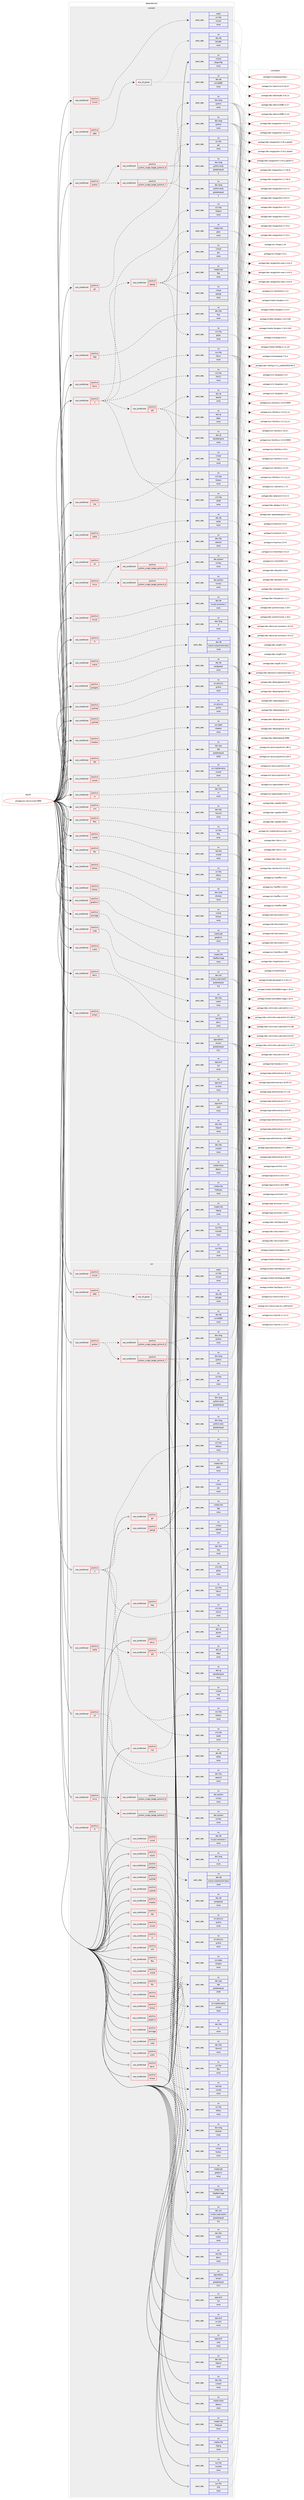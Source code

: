 digraph prolog {

# *************
# Graph options
# *************

newrank=true;
concentrate=true;
compound=true;
graph [rankdir=LR,fontname=Helvetica,fontsize=10,ranksep=1.5];#, ranksep=2.5, nodesep=0.2];
edge  [arrowhead=vee];
node  [fontname=Helvetica,fontsize=10];

# **********
# The ebuild
# **********

subgraph cluster_leftcol {
color=gray;
rank=same;
label=<<i>ebuild</i>>;
id [label="portage://sci-physics/root-9999", color=red, width=4, href="../sci-physics/root-9999.svg"];
}

# ****************
# The dependencies
# ****************

subgraph cluster_midcol {
color=gray;
label=<<i>dependencies</i>>;
subgraph cluster_compile {
fillcolor="#eeeeee";
style=filled;
label=<<i>compile</i>>;
subgraph cond4455 {
dependency14710 [label=<<TABLE BORDER="0" CELLBORDER="1" CELLSPACING="0" CELLPADDING="4"><TR><TD ROWSPAN="3" CELLPADDING="10">use_conditional</TD></TR><TR><TD>positive</TD></TR><TR><TD>R</TD></TR></TABLE>>, shape=none, color=red];
subgraph pack10142 {
dependency14711 [label=<<TABLE BORDER="0" CELLBORDER="1" CELLSPACING="0" CELLPADDING="4" WIDTH="220"><TR><TD ROWSPAN="6" CELLPADDING="30">pack_dep</TD></TR><TR><TD WIDTH="110">no</TD></TR><TR><TD>dev-lang</TD></TR><TR><TD>R</TD></TR><TR><TD>none</TD></TR><TR><TD></TD></TR></TABLE>>, shape=none, color=blue];
}
dependency14710:e -> dependency14711:w [weight=20,style="dashed",arrowhead="vee"];
}
id:e -> dependency14710:w [weight=20,style="solid",arrowhead="vee"];
subgraph cond4456 {
dependency14712 [label=<<TABLE BORDER="0" CELLBORDER="1" CELLSPACING="0" CELLPADDING="4"><TR><TD ROWSPAN="3" CELLPADDING="10">use_conditional</TD></TR><TR><TD>positive</TD></TR><TR><TD>X</TD></TR></TABLE>>, shape=none, color=red];
subgraph pack10143 {
dependency14713 [label=<<TABLE BORDER="0" CELLBORDER="1" CELLSPACING="0" CELLPADDING="4" WIDTH="220"><TR><TD ROWSPAN="6" CELLPADDING="30">pack_dep</TD></TR><TR><TD WIDTH="110">no</TD></TR><TR><TD>x11-libs</TD></TR><TR><TD>libX11</TD></TR><TR><TD>none</TD></TR><TR><TD></TD></TR></TABLE>>, shape=none, color=blue];
}
dependency14712:e -> dependency14713:w [weight=20,style="dashed",arrowhead="vee"];
subgraph pack10144 {
dependency14714 [label=<<TABLE BORDER="0" CELLBORDER="1" CELLSPACING="0" CELLPADDING="4" WIDTH="220"><TR><TD ROWSPAN="6" CELLPADDING="30">pack_dep</TD></TR><TR><TD WIDTH="110">no</TD></TR><TR><TD>x11-libs</TD></TR><TR><TD>libXext</TD></TR><TR><TD>none</TD></TR><TR><TD></TD></TR></TABLE>>, shape=none, color=blue];
}
dependency14712:e -> dependency14714:w [weight=20,style="dashed",arrowhead="vee"];
subgraph pack10145 {
dependency14715 [label=<<TABLE BORDER="0" CELLBORDER="1" CELLSPACING="0" CELLPADDING="4" WIDTH="220"><TR><TD ROWSPAN="6" CELLPADDING="30">pack_dep</TD></TR><TR><TD WIDTH="110">no</TD></TR><TR><TD>x11-libs</TD></TR><TR><TD>libXft</TD></TR><TR><TD>none</TD></TR><TR><TD></TD></TR></TABLE>>, shape=none, color=blue];
}
dependency14712:e -> dependency14715:w [weight=20,style="dashed",arrowhead="vee"];
subgraph pack10146 {
dependency14716 [label=<<TABLE BORDER="0" CELLBORDER="1" CELLSPACING="0" CELLPADDING="4" WIDTH="220"><TR><TD ROWSPAN="6" CELLPADDING="30">pack_dep</TD></TR><TR><TD WIDTH="110">no</TD></TR><TR><TD>x11-libs</TD></TR><TR><TD>libXpm</TD></TR><TR><TD>none</TD></TR><TR><TD></TD></TR></TABLE>>, shape=none, color=blue];
}
dependency14712:e -> dependency14716:w [weight=20,style="dashed",arrowhead="vee"];
subgraph cond4457 {
dependency14717 [label=<<TABLE BORDER="0" CELLBORDER="1" CELLSPACING="0" CELLPADDING="4"><TR><TD ROWSPAN="3" CELLPADDING="10">use_conditional</TD></TR><TR><TD>positive</TD></TR><TR><TD>opengl</TD></TR></TABLE>>, shape=none, color=red];
subgraph pack10147 {
dependency14718 [label=<<TABLE BORDER="0" CELLBORDER="1" CELLSPACING="0" CELLPADDING="4" WIDTH="220"><TR><TD ROWSPAN="6" CELLPADDING="30">pack_dep</TD></TR><TR><TD WIDTH="110">no</TD></TR><TR><TD>media-libs</TD></TR><TR><TD>ftgl</TD></TR><TR><TD>none</TD></TR><TR><TD></TD></TR></TABLE>>, shape=none, color=blue];
}
dependency14717:e -> dependency14718:w [weight=20,style="dashed",arrowhead="vee"];
subgraph pack10148 {
dependency14719 [label=<<TABLE BORDER="0" CELLBORDER="1" CELLSPACING="0" CELLPADDING="4" WIDTH="220"><TR><TD ROWSPAN="6" CELLPADDING="30">pack_dep</TD></TR><TR><TD WIDTH="110">no</TD></TR><TR><TD>media-libs</TD></TR><TR><TD>glew</TD></TR><TR><TD>none</TD></TR><TR><TD></TD></TR></TABLE>>, shape=none, color=blue];
}
dependency14717:e -> dependency14719:w [weight=20,style="dashed",arrowhead="vee"];
subgraph pack10149 {
dependency14720 [label=<<TABLE BORDER="0" CELLBORDER="1" CELLSPACING="0" CELLPADDING="4" WIDTH="220"><TR><TD ROWSPAN="6" CELLPADDING="30">pack_dep</TD></TR><TR><TD WIDTH="110">no</TD></TR><TR><TD>virtual</TD></TR><TR><TD>opengl</TD></TR><TR><TD>none</TD></TR><TR><TD></TD></TR></TABLE>>, shape=none, color=blue];
}
dependency14717:e -> dependency14720:w [weight=20,style="dashed",arrowhead="vee"];
subgraph pack10150 {
dependency14721 [label=<<TABLE BORDER="0" CELLBORDER="1" CELLSPACING="0" CELLPADDING="4" WIDTH="220"><TR><TD ROWSPAN="6" CELLPADDING="30">pack_dep</TD></TR><TR><TD WIDTH="110">no</TD></TR><TR><TD>virtual</TD></TR><TR><TD>glu</TD></TR><TR><TD>none</TD></TR><TR><TD></TD></TR></TABLE>>, shape=none, color=blue];
}
dependency14717:e -> dependency14721:w [weight=20,style="dashed",arrowhead="vee"];
subgraph pack10151 {
dependency14722 [label=<<TABLE BORDER="0" CELLBORDER="1" CELLSPACING="0" CELLPADDING="4" WIDTH="220"><TR><TD ROWSPAN="6" CELLPADDING="30">pack_dep</TD></TR><TR><TD WIDTH="110">no</TD></TR><TR><TD>x11-libs</TD></TR><TR><TD>gl2ps</TD></TR><TR><TD>none</TD></TR><TR><TD></TD></TR></TABLE>>, shape=none, color=blue];
}
dependency14717:e -> dependency14722:w [weight=20,style="dashed",arrowhead="vee"];
}
dependency14712:e -> dependency14717:w [weight=20,style="dashed",arrowhead="vee"];
subgraph cond4458 {
dependency14723 [label=<<TABLE BORDER="0" CELLBORDER="1" CELLSPACING="0" CELLPADDING="4"><TR><TD ROWSPAN="3" CELLPADDING="10">use_conditional</TD></TR><TR><TD>positive</TD></TR><TR><TD>qt5</TD></TR></TABLE>>, shape=none, color=red];
subgraph pack10152 {
dependency14724 [label=<<TABLE BORDER="0" CELLBORDER="1" CELLSPACING="0" CELLPADDING="4" WIDTH="220"><TR><TD ROWSPAN="6" CELLPADDING="30">pack_dep</TD></TR><TR><TD WIDTH="110">no</TD></TR><TR><TD>dev-qt</TD></TR><TR><TD>qtcore</TD></TR><TR><TD>none</TD></TR><TR><TD></TD></TR></TABLE>>, shape=none, color=blue];
}
dependency14723:e -> dependency14724:w [weight=20,style="dashed",arrowhead="vee"];
subgraph pack10153 {
dependency14725 [label=<<TABLE BORDER="0" CELLBORDER="1" CELLSPACING="0" CELLPADDING="4" WIDTH="220"><TR><TD ROWSPAN="6" CELLPADDING="30">pack_dep</TD></TR><TR><TD WIDTH="110">no</TD></TR><TR><TD>dev-qt</TD></TR><TR><TD>qtgui</TD></TR><TR><TD>none</TD></TR><TR><TD></TD></TR></TABLE>>, shape=none, color=blue];
}
dependency14723:e -> dependency14725:w [weight=20,style="dashed",arrowhead="vee"];
subgraph pack10154 {
dependency14726 [label=<<TABLE BORDER="0" CELLBORDER="1" CELLSPACING="0" CELLPADDING="4" WIDTH="220"><TR><TD ROWSPAN="6" CELLPADDING="30">pack_dep</TD></TR><TR><TD WIDTH="110">no</TD></TR><TR><TD>dev-qt</TD></TR><TR><TD>qtwebengine</TD></TR><TR><TD>none</TD></TR><TR><TD></TD></TR></TABLE>>, shape=none, color=blue];
}
dependency14723:e -> dependency14726:w [weight=20,style="dashed",arrowhead="vee"];
}
dependency14712:e -> dependency14723:w [weight=20,style="dashed",arrowhead="vee"];
}
id:e -> dependency14712:w [weight=20,style="solid",arrowhead="vee"];
subgraph cond4459 {
dependency14727 [label=<<TABLE BORDER="0" CELLBORDER="1" CELLSPACING="0" CELLPADDING="4"><TR><TD ROWSPAN="3" CELLPADDING="10">use_conditional</TD></TR><TR><TD>positive</TD></TR><TR><TD>asimage</TD></TR></TABLE>>, shape=none, color=red];
subgraph pack10155 {
dependency14728 [label=<<TABLE BORDER="0" CELLBORDER="1" CELLSPACING="0" CELLPADDING="4" WIDTH="220"><TR><TD ROWSPAN="6" CELLPADDING="30">pack_dep</TD></TR><TR><TD WIDTH="110">no</TD></TR><TR><TD>media-libs</TD></TR><TR><TD>libafterimage</TD></TR><TR><TD>none</TD></TR><TR><TD></TD></TR></TABLE>>, shape=none, color=blue];
}
dependency14727:e -> dependency14728:w [weight=20,style="dashed",arrowhead="vee"];
}
id:e -> dependency14727:w [weight=20,style="solid",arrowhead="vee"];
subgraph cond4460 {
dependency14729 [label=<<TABLE BORDER="0" CELLBORDER="1" CELLSPACING="0" CELLPADDING="4"><TR><TD ROWSPAN="3" CELLPADDING="10">use_conditional</TD></TR><TR><TD>positive</TD></TR><TR><TD>cuda</TD></TR></TABLE>>, shape=none, color=red];
subgraph pack10156 {
dependency14730 [label=<<TABLE BORDER="0" CELLBORDER="1" CELLSPACING="0" CELLPADDING="4" WIDTH="220"><TR><TD ROWSPAN="6" CELLPADDING="30">pack_dep</TD></TR><TR><TD WIDTH="110">no</TD></TR><TR><TD>dev-util</TD></TR><TR><TD>nvidia-cuda-toolkit</TD></TR><TR><TD>greaterequal</TD></TR><TR><TD>9.0</TD></TR></TABLE>>, shape=none, color=blue];
}
dependency14729:e -> dependency14730:w [weight=20,style="dashed",arrowhead="vee"];
}
id:e -> dependency14729:w [weight=20,style="solid",arrowhead="vee"];
subgraph cond4461 {
dependency14731 [label=<<TABLE BORDER="0" CELLBORDER="1" CELLSPACING="0" CELLPADDING="4"><TR><TD ROWSPAN="3" CELLPADDING="10">use_conditional</TD></TR><TR><TD>positive</TD></TR><TR><TD>cudnn</TD></TR></TABLE>>, shape=none, color=red];
subgraph pack10157 {
dependency14732 [label=<<TABLE BORDER="0" CELLBORDER="1" CELLSPACING="0" CELLPADDING="4" WIDTH="220"><TR><TD ROWSPAN="6" CELLPADDING="30">pack_dep</TD></TR><TR><TD WIDTH="110">no</TD></TR><TR><TD>dev-libs</TD></TR><TR><TD>cudnn</TD></TR><TR><TD>none</TD></TR><TR><TD></TD></TR></TABLE>>, shape=none, color=blue];
}
dependency14731:e -> dependency14732:w [weight=20,style="dashed",arrowhead="vee"];
}
id:e -> dependency14731:w [weight=20,style="solid",arrowhead="vee"];
subgraph cond4462 {
dependency14733 [label=<<TABLE BORDER="0" CELLBORDER="1" CELLSPACING="0" CELLPADDING="4"><TR><TD ROWSPAN="3" CELLPADDING="10">use_conditional</TD></TR><TR><TD>positive</TD></TR><TR><TD>davix</TD></TR></TABLE>>, shape=none, color=red];
subgraph pack10158 {
dependency14734 [label=<<TABLE BORDER="0" CELLBORDER="1" CELLSPACING="0" CELLPADDING="4" WIDTH="220"><TR><TD ROWSPAN="6" CELLPADDING="30">pack_dep</TD></TR><TR><TD WIDTH="110">no</TD></TR><TR><TD>net-libs</TD></TR><TR><TD>davix</TD></TR><TR><TD>none</TD></TR><TR><TD></TD></TR></TABLE>>, shape=none, color=blue];
}
dependency14733:e -> dependency14734:w [weight=20,style="dashed",arrowhead="vee"];
}
id:e -> dependency14733:w [weight=20,style="solid",arrowhead="vee"];
subgraph cond4463 {
dependency14735 [label=<<TABLE BORDER="0" CELLBORDER="1" CELLSPACING="0" CELLPADDING="4"><TR><TD ROWSPAN="3" CELLPADDING="10">use_conditional</TD></TR><TR><TD>positive</TD></TR><TR><TD>emacs</TD></TR></TABLE>>, shape=none, color=red];
subgraph pack10159 {
dependency14736 [label=<<TABLE BORDER="0" CELLBORDER="1" CELLSPACING="0" CELLPADDING="4" WIDTH="220"><TR><TD ROWSPAN="6" CELLPADDING="30">pack_dep</TD></TR><TR><TD WIDTH="110">no</TD></TR><TR><TD>app-editors</TD></TR><TR><TD>emacs</TD></TR><TR><TD>greaterequal</TD></TR><TR><TD>23.1</TD></TR></TABLE>>, shape=none, color=blue];
}
dependency14735:e -> dependency14736:w [weight=20,style="dashed",arrowhead="vee"];
}
id:e -> dependency14735:w [weight=20,style="solid",arrowhead="vee"];
subgraph cond4464 {
dependency14737 [label=<<TABLE BORDER="0" CELLBORDER="1" CELLSPACING="0" CELLPADDING="4"><TR><TD ROWSPAN="3" CELLPADDING="10">use_conditional</TD></TR><TR><TD>positive</TD></TR><TR><TD>fftw</TD></TR></TABLE>>, shape=none, color=red];
subgraph pack10160 {
dependency14738 [label=<<TABLE BORDER="0" CELLBORDER="1" CELLSPACING="0" CELLPADDING="4" WIDTH="220"><TR><TD ROWSPAN="6" CELLPADDING="30">pack_dep</TD></TR><TR><TD WIDTH="110">no</TD></TR><TR><TD>sci-libs</TD></TR><TR><TD>fftw</TD></TR><TR><TD>none</TD></TR><TR><TD></TD></TR></TABLE>>, shape=none, color=blue];
}
dependency14737:e -> dependency14738:w [weight=20,style="dashed",arrowhead="vee"];
}
id:e -> dependency14737:w [weight=20,style="solid",arrowhead="vee"];
subgraph cond4465 {
dependency14739 [label=<<TABLE BORDER="0" CELLBORDER="1" CELLSPACING="0" CELLPADDING="4"><TR><TD ROWSPAN="3" CELLPADDING="10">use_conditional</TD></TR><TR><TD>positive</TD></TR><TR><TD>fits</TD></TR></TABLE>>, shape=none, color=red];
subgraph pack10161 {
dependency14740 [label=<<TABLE BORDER="0" CELLBORDER="1" CELLSPACING="0" CELLPADDING="4" WIDTH="220"><TR><TD ROWSPAN="6" CELLPADDING="30">pack_dep</TD></TR><TR><TD WIDTH="110">no</TD></TR><TR><TD>sci-libs</TD></TR><TR><TD>cfitsio</TD></TR><TR><TD>none</TD></TR><TR><TD></TD></TR></TABLE>>, shape=none, color=blue];
}
dependency14739:e -> dependency14740:w [weight=20,style="dashed",arrowhead="vee"];
}
id:e -> dependency14739:w [weight=20,style="solid",arrowhead="vee"];
subgraph cond4466 {
dependency14741 [label=<<TABLE BORDER="0" CELLBORDER="1" CELLSPACING="0" CELLPADDING="4"><TR><TD ROWSPAN="3" CELLPADDING="10">use_conditional</TD></TR><TR><TD>positive</TD></TR><TR><TD>fortran</TD></TR></TABLE>>, shape=none, color=red];
subgraph pack10162 {
dependency14742 [label=<<TABLE BORDER="0" CELLBORDER="1" CELLSPACING="0" CELLPADDING="4" WIDTH="220"><TR><TD ROWSPAN="6" CELLPADDING="30">pack_dep</TD></TR><TR><TD WIDTH="110">no</TD></TR><TR><TD>dev-lang</TD></TR><TR><TD>cfortran</TD></TR><TR><TD>none</TD></TR><TR><TD></TD></TR></TABLE>>, shape=none, color=blue];
}
dependency14741:e -> dependency14742:w [weight=20,style="dashed",arrowhead="vee"];
}
id:e -> dependency14741:w [weight=20,style="solid",arrowhead="vee"];
subgraph cond4467 {
dependency14743 [label=<<TABLE BORDER="0" CELLBORDER="1" CELLSPACING="0" CELLPADDING="4"><TR><TD ROWSPAN="3" CELLPADDING="10">use_conditional</TD></TR><TR><TD>positive</TD></TR><TR><TD>fortran</TD></TR></TABLE>>, shape=none, color=red];
subgraph pack10163 {
dependency14744 [label=<<TABLE BORDER="0" CELLBORDER="1" CELLSPACING="0" CELLPADDING="4" WIDTH="220"><TR><TD ROWSPAN="6" CELLPADDING="30">pack_dep</TD></TR><TR><TD WIDTH="110">no</TD></TR><TR><TD>virtual</TD></TR><TR><TD>fortran</TD></TR><TR><TD>none</TD></TR><TR><TD></TD></TR></TABLE>>, shape=none, color=blue];
}
dependency14743:e -> dependency14744:w [weight=20,style="dashed",arrowhead="vee"];
}
id:e -> dependency14743:w [weight=20,style="solid",arrowhead="vee"];
subgraph cond4468 {
dependency14745 [label=<<TABLE BORDER="0" CELLBORDER="1" CELLSPACING="0" CELLPADDING="4"><TR><TD ROWSPAN="3" CELLPADDING="10">use_conditional</TD></TR><TR><TD>positive</TD></TR><TR><TD>graphviz</TD></TR></TABLE>>, shape=none, color=red];
subgraph pack10164 {
dependency14746 [label=<<TABLE BORDER="0" CELLBORDER="1" CELLSPACING="0" CELLPADDING="4" WIDTH="220"><TR><TD ROWSPAN="6" CELLPADDING="30">pack_dep</TD></TR><TR><TD WIDTH="110">no</TD></TR><TR><TD>media-gfx</TD></TR><TR><TD>graphviz</TD></TR><TR><TD>none</TD></TR><TR><TD></TD></TR></TABLE>>, shape=none, color=blue];
}
dependency14745:e -> dependency14746:w [weight=20,style="dashed",arrowhead="vee"];
}
id:e -> dependency14745:w [weight=20,style="solid",arrowhead="vee"];
subgraph cond4469 {
dependency14747 [label=<<TABLE BORDER="0" CELLBORDER="1" CELLSPACING="0" CELLPADDING="4"><TR><TD ROWSPAN="3" CELLPADDING="10">use_conditional</TD></TR><TR><TD>positive</TD></TR><TR><TD>gsl</TD></TR></TABLE>>, shape=none, color=red];
subgraph pack10165 {
dependency14748 [label=<<TABLE BORDER="0" CELLBORDER="1" CELLSPACING="0" CELLPADDING="4" WIDTH="220"><TR><TD ROWSPAN="6" CELLPADDING="30">pack_dep</TD></TR><TR><TD WIDTH="110">no</TD></TR><TR><TD>sci-libs</TD></TR><TR><TD>gsl</TD></TR><TR><TD>none</TD></TR><TR><TD></TD></TR></TABLE>>, shape=none, color=blue];
}
dependency14747:e -> dependency14748:w [weight=20,style="dashed",arrowhead="vee"];
}
id:e -> dependency14747:w [weight=20,style="solid",arrowhead="vee"];
subgraph cond4470 {
dependency14749 [label=<<TABLE BORDER="0" CELLBORDER="1" CELLSPACING="0" CELLPADDING="4"><TR><TD ROWSPAN="3" CELLPADDING="10">use_conditional</TD></TR><TR><TD>positive</TD></TR><TR><TD>http</TD></TR></TABLE>>, shape=none, color=red];
subgraph pack10166 {
dependency14750 [label=<<TABLE BORDER="0" CELLBORDER="1" CELLSPACING="0" CELLPADDING="4" WIDTH="220"><TR><TD ROWSPAN="6" CELLPADDING="30">pack_dep</TD></TR><TR><TD WIDTH="110">no</TD></TR><TR><TD>dev-libs</TD></TR><TR><TD>fcgi</TD></TR><TR><TD>none</TD></TR><TR><TD></TD></TR></TABLE>>, shape=none, color=blue];
}
dependency14749:e -> dependency14750:w [weight=20,style="dashed",arrowhead="vee"];
}
id:e -> dependency14749:w [weight=20,style="solid",arrowhead="vee"];
subgraph cond4471 {
dependency14751 [label=<<TABLE BORDER="0" CELLBORDER="1" CELLSPACING="0" CELLPADDING="4"><TR><TD ROWSPAN="3" CELLPADDING="10">use_conditional</TD></TR><TR><TD>positive</TD></TR><TR><TD>libcxx</TD></TR></TABLE>>, shape=none, color=red];
subgraph pack10167 {
dependency14752 [label=<<TABLE BORDER="0" CELLBORDER="1" CELLSPACING="0" CELLPADDING="4" WIDTH="220"><TR><TD ROWSPAN="6" CELLPADDING="30">pack_dep</TD></TR><TR><TD WIDTH="110">no</TD></TR><TR><TD>sys-libs</TD></TR><TR><TD>libcxx</TD></TR><TR><TD>none</TD></TR><TR><TD></TD></TR></TABLE>>, shape=none, color=blue];
}
dependency14751:e -> dependency14752:w [weight=20,style="dashed",arrowhead="vee"];
}
id:e -> dependency14751:w [weight=20,style="solid",arrowhead="vee"];
subgraph cond4472 {
dependency14753 [label=<<TABLE BORDER="0" CELLBORDER="1" CELLSPACING="0" CELLPADDING="4"><TR><TD ROWSPAN="3" CELLPADDING="10">use_conditional</TD></TR><TR><TD>positive</TD></TR><TR><TD>minuit</TD></TR></TABLE>>, shape=none, color=red];
subgraph pack10168 {
dependency14754 [label=<<TABLE BORDER="0" CELLBORDER="1" CELLSPACING="0" CELLPADDING="4" WIDTH="220"><TR><TD ROWSPAN="6" CELLPADDING="30">pack_dep</TD></TR><TR><TD WIDTH="110">weak</TD></TR><TR><TD>sci-libs</TD></TR><TR><TD>minuit</TD></TR><TR><TD>none</TD></TR><TR><TD></TD></TR></TABLE>>, shape=none, color=blue];
}
dependency14753:e -> dependency14754:w [weight=20,style="dashed",arrowhead="vee"];
}
id:e -> dependency14753:w [weight=20,style="solid",arrowhead="vee"];
subgraph cond4473 {
dependency14755 [label=<<TABLE BORDER="0" CELLBORDER="1" CELLSPACING="0" CELLPADDING="4"><TR><TD ROWSPAN="3" CELLPADDING="10">use_conditional</TD></TR><TR><TD>positive</TD></TR><TR><TD>mpi</TD></TR></TABLE>>, shape=none, color=red];
subgraph pack10169 {
dependency14756 [label=<<TABLE BORDER="0" CELLBORDER="1" CELLSPACING="0" CELLPADDING="4" WIDTH="220"><TR><TD ROWSPAN="6" CELLPADDING="30">pack_dep</TD></TR><TR><TD WIDTH="110">no</TD></TR><TR><TD>virtual</TD></TR><TR><TD>mpi</TD></TR><TR><TD>none</TD></TR><TR><TD></TD></TR></TABLE>>, shape=none, color=blue];
}
dependency14755:e -> dependency14756:w [weight=20,style="dashed",arrowhead="vee"];
}
id:e -> dependency14755:w [weight=20,style="solid",arrowhead="vee"];
subgraph cond4474 {
dependency14757 [label=<<TABLE BORDER="0" CELLBORDER="1" CELLSPACING="0" CELLPADDING="4"><TR><TD ROWSPAN="3" CELLPADDING="10">use_conditional</TD></TR><TR><TD>positive</TD></TR><TR><TD>mysql</TD></TR></TABLE>>, shape=none, color=red];
subgraph pack10170 {
dependency14758 [label=<<TABLE BORDER="0" CELLBORDER="1" CELLSPACING="0" CELLPADDING="4" WIDTH="220"><TR><TD ROWSPAN="6" CELLPADDING="30">pack_dep</TD></TR><TR><TD WIDTH="110">no</TD></TR><TR><TD>dev-db</TD></TR><TR><TD>mysql-connector-c</TD></TR><TR><TD>none</TD></TR><TR><TD></TD></TR></TABLE>>, shape=none, color=blue];
}
dependency14757:e -> dependency14758:w [weight=20,style="dashed",arrowhead="vee"];
}
id:e -> dependency14757:w [weight=20,style="solid",arrowhead="vee"];
subgraph cond4475 {
dependency14759 [label=<<TABLE BORDER="0" CELLBORDER="1" CELLSPACING="0" CELLPADDING="4"><TR><TD ROWSPAN="3" CELLPADDING="10">use_conditional</TD></TR><TR><TD>positive</TD></TR><TR><TD>odbc</TD></TR></TABLE>>, shape=none, color=red];
subgraph any102 {
dependency14760 [label=<<TABLE BORDER="0" CELLBORDER="1" CELLSPACING="0" CELLPADDING="4"><TR><TD CELLPADDING="10">any_of_group</TD></TR></TABLE>>, shape=none, color=red];subgraph pack10171 {
dependency14761 [label=<<TABLE BORDER="0" CELLBORDER="1" CELLSPACING="0" CELLPADDING="4" WIDTH="220"><TR><TD ROWSPAN="6" CELLPADDING="30">pack_dep</TD></TR><TR><TD WIDTH="110">no</TD></TR><TR><TD>dev-db</TD></TR><TR><TD>libiodbc</TD></TR><TR><TD>none</TD></TR><TR><TD></TD></TR></TABLE>>, shape=none, color=blue];
}
dependency14760:e -> dependency14761:w [weight=20,style="dotted",arrowhead="oinv"];
subgraph pack10172 {
dependency14762 [label=<<TABLE BORDER="0" CELLBORDER="1" CELLSPACING="0" CELLPADDING="4" WIDTH="220"><TR><TD ROWSPAN="6" CELLPADDING="30">pack_dep</TD></TR><TR><TD WIDTH="110">no</TD></TR><TR><TD>dev-db</TD></TR><TR><TD>unixODBC</TD></TR><TR><TD>none</TD></TR><TR><TD></TD></TR></TABLE>>, shape=none, color=blue];
}
dependency14760:e -> dependency14762:w [weight=20,style="dotted",arrowhead="oinv"];
}
dependency14759:e -> dependency14760:w [weight=20,style="dashed",arrowhead="vee"];
}
id:e -> dependency14759:w [weight=20,style="solid",arrowhead="vee"];
subgraph cond4476 {
dependency14763 [label=<<TABLE BORDER="0" CELLBORDER="1" CELLSPACING="0" CELLPADDING="4"><TR><TD ROWSPAN="3" CELLPADDING="10">use_conditional</TD></TR><TR><TD>positive</TD></TR><TR><TD>oracle</TD></TR></TABLE>>, shape=none, color=red];
subgraph pack10173 {
dependency14764 [label=<<TABLE BORDER="0" CELLBORDER="1" CELLSPACING="0" CELLPADDING="4" WIDTH="220"><TR><TD ROWSPAN="6" CELLPADDING="30">pack_dep</TD></TR><TR><TD WIDTH="110">no</TD></TR><TR><TD>dev-db</TD></TR><TR><TD>oracle-instantclient-basic</TD></TR><TR><TD>none</TD></TR><TR><TD></TD></TR></TABLE>>, shape=none, color=blue];
}
dependency14763:e -> dependency14764:w [weight=20,style="dashed",arrowhead="vee"];
}
id:e -> dependency14763:w [weight=20,style="solid",arrowhead="vee"];
subgraph cond4477 {
dependency14765 [label=<<TABLE BORDER="0" CELLBORDER="1" CELLSPACING="0" CELLPADDING="4"><TR><TD ROWSPAN="3" CELLPADDING="10">use_conditional</TD></TR><TR><TD>positive</TD></TR><TR><TD>postgres</TD></TR></TABLE>>, shape=none, color=red];
subgraph pack10174 {
dependency14766 [label=<<TABLE BORDER="0" CELLBORDER="1" CELLSPACING="0" CELLPADDING="4" WIDTH="220"><TR><TD ROWSPAN="6" CELLPADDING="30">pack_dep</TD></TR><TR><TD WIDTH="110">no</TD></TR><TR><TD>dev-db</TD></TR><TR><TD>postgresql</TD></TR><TR><TD>none</TD></TR><TR><TD></TD></TR></TABLE>>, shape=none, color=blue];
}
dependency14765:e -> dependency14766:w [weight=20,style="dashed",arrowhead="vee"];
}
id:e -> dependency14765:w [weight=20,style="solid",arrowhead="vee"];
subgraph cond4478 {
dependency14767 [label=<<TABLE BORDER="0" CELLBORDER="1" CELLSPACING="0" CELLPADDING="4"><TR><TD ROWSPAN="3" CELLPADDING="10">use_conditional</TD></TR><TR><TD>positive</TD></TR><TR><TD>pythia6</TD></TR></TABLE>>, shape=none, color=red];
subgraph pack10175 {
dependency14768 [label=<<TABLE BORDER="0" CELLBORDER="1" CELLSPACING="0" CELLPADDING="4" WIDTH="220"><TR><TD ROWSPAN="6" CELLPADDING="30">pack_dep</TD></TR><TR><TD WIDTH="110">no</TD></TR><TR><TD>sci-physics</TD></TR><TR><TD>pythia</TD></TR><TR><TD>none</TD></TR><TR><TD></TD></TR></TABLE>>, shape=none, color=blue];
}
dependency14767:e -> dependency14768:w [weight=20,style="dashed",arrowhead="vee"];
}
id:e -> dependency14767:w [weight=20,style="solid",arrowhead="vee"];
subgraph cond4479 {
dependency14769 [label=<<TABLE BORDER="0" CELLBORDER="1" CELLSPACING="0" CELLPADDING="4"><TR><TD ROWSPAN="3" CELLPADDING="10">use_conditional</TD></TR><TR><TD>positive</TD></TR><TR><TD>pythia8</TD></TR></TABLE>>, shape=none, color=red];
subgraph pack10176 {
dependency14770 [label=<<TABLE BORDER="0" CELLBORDER="1" CELLSPACING="0" CELLPADDING="4" WIDTH="220"><TR><TD ROWSPAN="6" CELLPADDING="30">pack_dep</TD></TR><TR><TD WIDTH="110">no</TD></TR><TR><TD>sci-physics</TD></TR><TR><TD>pythia</TD></TR><TR><TD>none</TD></TR><TR><TD></TD></TR></TABLE>>, shape=none, color=blue];
}
dependency14769:e -> dependency14770:w [weight=20,style="dashed",arrowhead="vee"];
}
id:e -> dependency14769:w [weight=20,style="solid",arrowhead="vee"];
subgraph cond4480 {
dependency14771 [label=<<TABLE BORDER="0" CELLBORDER="1" CELLSPACING="0" CELLPADDING="4"><TR><TD ROWSPAN="3" CELLPADDING="10">use_conditional</TD></TR><TR><TD>positive</TD></TR><TR><TD>python</TD></TR></TABLE>>, shape=none, color=red];
subgraph cond4481 {
dependency14772 [label=<<TABLE BORDER="0" CELLBORDER="1" CELLSPACING="0" CELLPADDING="4"><TR><TD ROWSPAN="3" CELLPADDING="10">use_conditional</TD></TR><TR><TD>positive</TD></TR><TR><TD>python_single_target_python3_7</TD></TR></TABLE>>, shape=none, color=red];
subgraph pack10177 {
dependency14773 [label=<<TABLE BORDER="0" CELLBORDER="1" CELLSPACING="0" CELLPADDING="4" WIDTH="220"><TR><TD ROWSPAN="6" CELLPADDING="30">pack_dep</TD></TR><TR><TD WIDTH="110">no</TD></TR><TR><TD>dev-lang</TD></TR><TR><TD>python</TD></TR><TR><TD>none</TD></TR><TR><TD></TD></TR></TABLE>>, shape=none, color=blue];
}
dependency14772:e -> dependency14773:w [weight=20,style="dashed",arrowhead="vee"];
subgraph pack10178 {
dependency14774 [label=<<TABLE BORDER="0" CELLBORDER="1" CELLSPACING="0" CELLPADDING="4" WIDTH="220"><TR><TD ROWSPAN="6" CELLPADDING="30">pack_dep</TD></TR><TR><TD WIDTH="110">no</TD></TR><TR><TD>dev-lang</TD></TR><TR><TD>python-exec</TD></TR><TR><TD>greaterequal</TD></TR><TR><TD>2</TD></TR></TABLE>>, shape=none, color=blue];
}
dependency14772:e -> dependency14774:w [weight=20,style="dashed",arrowhead="vee"];
}
dependency14771:e -> dependency14772:w [weight=20,style="dashed",arrowhead="vee"];
subgraph cond4482 {
dependency14775 [label=<<TABLE BORDER="0" CELLBORDER="1" CELLSPACING="0" CELLPADDING="4"><TR><TD ROWSPAN="3" CELLPADDING="10">use_conditional</TD></TR><TR><TD>positive</TD></TR><TR><TD>python_single_target_python3_8</TD></TR></TABLE>>, shape=none, color=red];
subgraph pack10179 {
dependency14776 [label=<<TABLE BORDER="0" CELLBORDER="1" CELLSPACING="0" CELLPADDING="4" WIDTH="220"><TR><TD ROWSPAN="6" CELLPADDING="30">pack_dep</TD></TR><TR><TD WIDTH="110">no</TD></TR><TR><TD>dev-lang</TD></TR><TR><TD>python</TD></TR><TR><TD>none</TD></TR><TR><TD></TD></TR></TABLE>>, shape=none, color=blue];
}
dependency14775:e -> dependency14776:w [weight=20,style="dashed",arrowhead="vee"];
subgraph pack10180 {
dependency14777 [label=<<TABLE BORDER="0" CELLBORDER="1" CELLSPACING="0" CELLPADDING="4" WIDTH="220"><TR><TD ROWSPAN="6" CELLPADDING="30">pack_dep</TD></TR><TR><TD WIDTH="110">no</TD></TR><TR><TD>dev-lang</TD></TR><TR><TD>python-exec</TD></TR><TR><TD>greaterequal</TD></TR><TR><TD>2</TD></TR></TABLE>>, shape=none, color=blue];
}
dependency14775:e -> dependency14777:w [weight=20,style="dashed",arrowhead="vee"];
}
dependency14771:e -> dependency14775:w [weight=20,style="dashed",arrowhead="vee"];
}
id:e -> dependency14771:w [weight=20,style="solid",arrowhead="vee"];
subgraph cond4483 {
dependency14778 [label=<<TABLE BORDER="0" CELLBORDER="1" CELLSPACING="0" CELLPADDING="4"><TR><TD ROWSPAN="3" CELLPADDING="10">use_conditional</TD></TR><TR><TD>positive</TD></TR><TR><TD>shadow</TD></TR></TABLE>>, shape=none, color=red];
subgraph pack10181 {
dependency14779 [label=<<TABLE BORDER="0" CELLBORDER="1" CELLSPACING="0" CELLPADDING="4" WIDTH="220"><TR><TD ROWSPAN="6" CELLPADDING="30">pack_dep</TD></TR><TR><TD WIDTH="110">no</TD></TR><TR><TD>sys-apps</TD></TR><TR><TD>shadow</TD></TR><TR><TD>none</TD></TR><TR><TD></TD></TR></TABLE>>, shape=none, color=blue];
}
dependency14778:e -> dependency14779:w [weight=20,style="dashed",arrowhead="vee"];
}
id:e -> dependency14778:w [weight=20,style="solid",arrowhead="vee"];
subgraph cond4484 {
dependency14780 [label=<<TABLE BORDER="0" CELLBORDER="1" CELLSPACING="0" CELLPADDING="4"><TR><TD ROWSPAN="3" CELLPADDING="10">use_conditional</TD></TR><TR><TD>positive</TD></TR><TR><TD>sqlite</TD></TR></TABLE>>, shape=none, color=red];
subgraph pack10182 {
dependency14781 [label=<<TABLE BORDER="0" CELLBORDER="1" CELLSPACING="0" CELLPADDING="4" WIDTH="220"><TR><TD ROWSPAN="6" CELLPADDING="30">pack_dep</TD></TR><TR><TD WIDTH="110">no</TD></TR><TR><TD>dev-db</TD></TR><TR><TD>sqlite</TD></TR><TR><TD>none</TD></TR><TR><TD></TD></TR></TABLE>>, shape=none, color=blue];
}
dependency14780:e -> dependency14781:w [weight=20,style="dashed",arrowhead="vee"];
}
id:e -> dependency14780:w [weight=20,style="solid",arrowhead="vee"];
subgraph cond4485 {
dependency14782 [label=<<TABLE BORDER="0" CELLBORDER="1" CELLSPACING="0" CELLPADDING="4"><TR><TD ROWSPAN="3" CELLPADDING="10">use_conditional</TD></TR><TR><TD>positive</TD></TR><TR><TD>ssl</TD></TR></TABLE>>, shape=none, color=red];
subgraph pack10183 {
dependency14783 [label=<<TABLE BORDER="0" CELLBORDER="1" CELLSPACING="0" CELLPADDING="4" WIDTH="220"><TR><TD ROWSPAN="6" CELLPADDING="30">pack_dep</TD></TR><TR><TD WIDTH="110">no</TD></TR><TR><TD>dev-libs</TD></TR><TR><TD>openssl</TD></TR><TR><TD>none</TD></TR><TR><TD></TD></TR></TABLE>>, shape=none, color=blue];
}
dependency14782:e -> dependency14783:w [weight=20,style="dashed",arrowhead="vee"];
}
id:e -> dependency14782:w [weight=20,style="solid",arrowhead="vee"];
subgraph cond4486 {
dependency14784 [label=<<TABLE BORDER="0" CELLBORDER="1" CELLSPACING="0" CELLPADDING="4"><TR><TD ROWSPAN="3" CELLPADDING="10">use_conditional</TD></TR><TR><TD>positive</TD></TR><TR><TD>tbb</TD></TR></TABLE>>, shape=none, color=red];
subgraph pack10184 {
dependency14785 [label=<<TABLE BORDER="0" CELLBORDER="1" CELLSPACING="0" CELLPADDING="4" WIDTH="220"><TR><TD ROWSPAN="6" CELLPADDING="30">pack_dep</TD></TR><TR><TD WIDTH="110">no</TD></TR><TR><TD>dev-cpp</TD></TR><TR><TD>tbb</TD></TR><TR><TD>greaterequal</TD></TR><TR><TD>2018</TD></TR></TABLE>>, shape=none, color=blue];
}
dependency14784:e -> dependency14785:w [weight=20,style="dashed",arrowhead="vee"];
}
id:e -> dependency14784:w [weight=20,style="solid",arrowhead="vee"];
subgraph cond4487 {
dependency14786 [label=<<TABLE BORDER="0" CELLBORDER="1" CELLSPACING="0" CELLPADDING="4"><TR><TD ROWSPAN="3" CELLPADDING="10">use_conditional</TD></TR><TR><TD>positive</TD></TR><TR><TD>tmva</TD></TR></TABLE>>, shape=none, color=red];
subgraph cond4488 {
dependency14787 [label=<<TABLE BORDER="0" CELLBORDER="1" CELLSPACING="0" CELLPADDING="4"><TR><TD ROWSPAN="3" CELLPADDING="10">use_conditional</TD></TR><TR><TD>positive</TD></TR><TR><TD>python_single_target_python3_7</TD></TR></TABLE>>, shape=none, color=red];
subgraph pack10185 {
dependency14788 [label=<<TABLE BORDER="0" CELLBORDER="1" CELLSPACING="0" CELLPADDING="4" WIDTH="220"><TR><TD ROWSPAN="6" CELLPADDING="30">pack_dep</TD></TR><TR><TD WIDTH="110">no</TD></TR><TR><TD>dev-python</TD></TR><TR><TD>numpy</TD></TR><TR><TD>none</TD></TR><TR><TD></TD></TR></TABLE>>, shape=none, color=blue];
}
dependency14787:e -> dependency14788:w [weight=20,style="dashed",arrowhead="vee"];
}
dependency14786:e -> dependency14787:w [weight=20,style="dashed",arrowhead="vee"];
subgraph cond4489 {
dependency14789 [label=<<TABLE BORDER="0" CELLBORDER="1" CELLSPACING="0" CELLPADDING="4"><TR><TD ROWSPAN="3" CELLPADDING="10">use_conditional</TD></TR><TR><TD>positive</TD></TR><TR><TD>python_single_target_python3_8</TD></TR></TABLE>>, shape=none, color=red];
subgraph pack10186 {
dependency14790 [label=<<TABLE BORDER="0" CELLBORDER="1" CELLSPACING="0" CELLPADDING="4" WIDTH="220"><TR><TD ROWSPAN="6" CELLPADDING="30">pack_dep</TD></TR><TR><TD WIDTH="110">no</TD></TR><TR><TD>dev-python</TD></TR><TR><TD>numpy</TD></TR><TR><TD>none</TD></TR><TR><TD></TD></TR></TABLE>>, shape=none, color=blue];
}
dependency14789:e -> dependency14790:w [weight=20,style="dashed",arrowhead="vee"];
}
dependency14786:e -> dependency14789:w [weight=20,style="dashed",arrowhead="vee"];
}
id:e -> dependency14786:w [weight=20,style="solid",arrowhead="vee"];
subgraph cond4490 {
dependency14791 [label=<<TABLE BORDER="0" CELLBORDER="1" CELLSPACING="0" CELLPADDING="4"><TR><TD ROWSPAN="3" CELLPADDING="10">use_conditional</TD></TR><TR><TD>positive</TD></TR><TR><TD>unuran</TD></TR></TABLE>>, shape=none, color=red];
subgraph pack10187 {
dependency14792 [label=<<TABLE BORDER="0" CELLBORDER="1" CELLSPACING="0" CELLPADDING="4" WIDTH="220"><TR><TD ROWSPAN="6" CELLPADDING="30">pack_dep</TD></TR><TR><TD WIDTH="110">no</TD></TR><TR><TD>sci-mathematics</TD></TR><TR><TD>unuran</TD></TR><TR><TD>none</TD></TR><TR><TD></TD></TR></TABLE>>, shape=none, color=blue];
}
dependency14791:e -> dependency14792:w [weight=20,style="dashed",arrowhead="vee"];
}
id:e -> dependency14791:w [weight=20,style="solid",arrowhead="vee"];
subgraph cond4491 {
dependency14793 [label=<<TABLE BORDER="0" CELLBORDER="1" CELLSPACING="0" CELLPADDING="4"><TR><TD ROWSPAN="3" CELLPADDING="10">use_conditional</TD></TR><TR><TD>positive</TD></TR><TR><TD>vc</TD></TR></TABLE>>, shape=none, color=red];
subgraph pack10188 {
dependency14794 [label=<<TABLE BORDER="0" CELLBORDER="1" CELLSPACING="0" CELLPADDING="4" WIDTH="220"><TR><TD ROWSPAN="6" CELLPADDING="30">pack_dep</TD></TR><TR><TD WIDTH="110">no</TD></TR><TR><TD>dev-libs</TD></TR><TR><TD>vc</TD></TR><TR><TD>none</TD></TR><TR><TD></TD></TR></TABLE>>, shape=none, color=blue];
}
dependency14793:e -> dependency14794:w [weight=20,style="dashed",arrowhead="vee"];
}
id:e -> dependency14793:w [weight=20,style="solid",arrowhead="vee"];
subgraph cond4492 {
dependency14795 [label=<<TABLE BORDER="0" CELLBORDER="1" CELLSPACING="0" CELLPADDING="4"><TR><TD ROWSPAN="3" CELLPADDING="10">use_conditional</TD></TR><TR><TD>positive</TD></TR><TR><TD>xml</TD></TR></TABLE>>, shape=none, color=red];
subgraph pack10189 {
dependency14796 [label=<<TABLE BORDER="0" CELLBORDER="1" CELLSPACING="0" CELLPADDING="4" WIDTH="220"><TR><TD ROWSPAN="6" CELLPADDING="30">pack_dep</TD></TR><TR><TD WIDTH="110">no</TD></TR><TR><TD>dev-libs</TD></TR><TR><TD>libxml2</TD></TR><TR><TD>none</TD></TR><TR><TD></TD></TR></TABLE>>, shape=none, color=blue];
}
dependency14795:e -> dependency14796:w [weight=20,style="dashed",arrowhead="vee"];
}
id:e -> dependency14795:w [weight=20,style="solid",arrowhead="vee"];
subgraph cond4493 {
dependency14797 [label=<<TABLE BORDER="0" CELLBORDER="1" CELLSPACING="0" CELLPADDING="4"><TR><TD ROWSPAN="3" CELLPADDING="10">use_conditional</TD></TR><TR><TD>positive</TD></TR><TR><TD>xrootd</TD></TR></TABLE>>, shape=none, color=red];
subgraph pack10190 {
dependency14798 [label=<<TABLE BORDER="0" CELLBORDER="1" CELLSPACING="0" CELLPADDING="4" WIDTH="220"><TR><TD ROWSPAN="6" CELLPADDING="30">pack_dep</TD></TR><TR><TD WIDTH="110">no</TD></TR><TR><TD>net-libs</TD></TR><TR><TD>xrootd</TD></TR><TR><TD>none</TD></TR><TR><TD></TD></TR></TABLE>>, shape=none, color=blue];
}
dependency14797:e -> dependency14798:w [weight=20,style="dashed",arrowhead="vee"];
}
id:e -> dependency14797:w [weight=20,style="solid",arrowhead="vee"];
subgraph pack10191 {
dependency14799 [label=<<TABLE BORDER="0" CELLBORDER="1" CELLSPACING="0" CELLPADDING="4" WIDTH="220"><TR><TD ROWSPAN="6" CELLPADDING="30">pack_dep</TD></TR><TR><TD WIDTH="110">no</TD></TR><TR><TD>app-arch</TD></TR><TR><TD>lz4</TD></TR><TR><TD>none</TD></TR><TR><TD></TD></TR></TABLE>>, shape=none, color=blue];
}
id:e -> dependency14799:w [weight=20,style="solid",arrowhead="vee"];
subgraph pack10192 {
dependency14800 [label=<<TABLE BORDER="0" CELLBORDER="1" CELLSPACING="0" CELLPADDING="4" WIDTH="220"><TR><TD ROWSPAN="6" CELLPADDING="30">pack_dep</TD></TR><TR><TD WIDTH="110">no</TD></TR><TR><TD>app-arch</TD></TR><TR><TD>xz-utils</TD></TR><TR><TD>none</TD></TR><TR><TD></TD></TR></TABLE>>, shape=none, color=blue];
}
id:e -> dependency14800:w [weight=20,style="solid",arrowhead="vee"];
subgraph pack10193 {
dependency14801 [label=<<TABLE BORDER="0" CELLBORDER="1" CELLSPACING="0" CELLPADDING="4" WIDTH="220"><TR><TD ROWSPAN="6" CELLPADDING="30">pack_dep</TD></TR><TR><TD WIDTH="110">no</TD></TR><TR><TD>app-arch</TD></TR><TR><TD>zstd</TD></TR><TR><TD>none</TD></TR><TR><TD></TD></TR></TABLE>>, shape=none, color=blue];
}
id:e -> dependency14801:w [weight=20,style="solid",arrowhead="vee"];
subgraph pack10194 {
dependency14802 [label=<<TABLE BORDER="0" CELLBORDER="1" CELLSPACING="0" CELLPADDING="4" WIDTH="220"><TR><TD ROWSPAN="6" CELLPADDING="30">pack_dep</TD></TR><TR><TD WIDTH="110">no</TD></TR><TR><TD>dev-libs</TD></TR><TR><TD>libpcre</TD></TR><TR><TD>none</TD></TR><TR><TD></TD></TR></TABLE>>, shape=none, color=blue];
}
id:e -> dependency14802:w [weight=20,style="solid",arrowhead="vee"];
subgraph pack10195 {
dependency14803 [label=<<TABLE BORDER="0" CELLBORDER="1" CELLSPACING="0" CELLPADDING="4" WIDTH="220"><TR><TD ROWSPAN="6" CELLPADDING="30">pack_dep</TD></TR><TR><TD WIDTH="110">no</TD></TR><TR><TD>dev-libs</TD></TR><TR><TD>xxhash</TD></TR><TR><TD>none</TD></TR><TR><TD></TD></TR></TABLE>>, shape=none, color=blue];
}
id:e -> dependency14803:w [weight=20,style="solid",arrowhead="vee"];
subgraph pack10196 {
dependency14804 [label=<<TABLE BORDER="0" CELLBORDER="1" CELLSPACING="0" CELLPADDING="4" WIDTH="220"><TR><TD ROWSPAN="6" CELLPADDING="30">pack_dep</TD></TR><TR><TD WIDTH="110">no</TD></TR><TR><TD>media-fonts</TD></TR><TR><TD>dejavu</TD></TR><TR><TD>none</TD></TR><TR><TD></TD></TR></TABLE>>, shape=none, color=blue];
}
id:e -> dependency14804:w [weight=20,style="solid",arrowhead="vee"];
subgraph pack10197 {
dependency14805 [label=<<TABLE BORDER="0" CELLBORDER="1" CELLSPACING="0" CELLPADDING="4" WIDTH="220"><TR><TD ROWSPAN="6" CELLPADDING="30">pack_dep</TD></TR><TR><TD WIDTH="110">no</TD></TR><TR><TD>media-libs</TD></TR><TR><TD>freetype</TD></TR><TR><TD>none</TD></TR><TR><TD></TD></TR></TABLE>>, shape=none, color=blue];
}
id:e -> dependency14805:w [weight=20,style="solid",arrowhead="vee"];
subgraph pack10198 {
dependency14806 [label=<<TABLE BORDER="0" CELLBORDER="1" CELLSPACING="0" CELLPADDING="4" WIDTH="220"><TR><TD ROWSPAN="6" CELLPADDING="30">pack_dep</TD></TR><TR><TD WIDTH="110">no</TD></TR><TR><TD>media-libs</TD></TR><TR><TD>libpng</TD></TR><TR><TD>none</TD></TR><TR><TD></TD></TR></TABLE>>, shape=none, color=blue];
}
id:e -> dependency14806:w [weight=20,style="solid",arrowhead="vee"];
subgraph pack10199 {
dependency14807 [label=<<TABLE BORDER="0" CELLBORDER="1" CELLSPACING="0" CELLPADDING="4" WIDTH="220"><TR><TD ROWSPAN="6" CELLPADDING="30">pack_dep</TD></TR><TR><TD WIDTH="110">no</TD></TR><TR><TD>sys-libs</TD></TR><TR><TD>ncurses</TD></TR><TR><TD>none</TD></TR><TR><TD></TD></TR></TABLE>>, shape=none, color=blue];
}
id:e -> dependency14807:w [weight=20,style="solid",arrowhead="vee"];
subgraph pack10200 {
dependency14808 [label=<<TABLE BORDER="0" CELLBORDER="1" CELLSPACING="0" CELLPADDING="4" WIDTH="220"><TR><TD ROWSPAN="6" CELLPADDING="30">pack_dep</TD></TR><TR><TD WIDTH="110">no</TD></TR><TR><TD>sys-libs</TD></TR><TR><TD>zlib</TD></TR><TR><TD>none</TD></TR><TR><TD></TD></TR></TABLE>>, shape=none, color=blue];
}
id:e -> dependency14808:w [weight=20,style="solid",arrowhead="vee"];
subgraph pack10201 {
dependency14809 [label=<<TABLE BORDER="0" CELLBORDER="1" CELLSPACING="0" CELLPADDING="4" WIDTH="220"><TR><TD ROWSPAN="6" CELLPADDING="30">pack_dep</TD></TR><TR><TD WIDTH="110">no</TD></TR><TR><TD>virtual</TD></TR><TR><TD>pkgconfig</TD></TR><TR><TD>none</TD></TR><TR><TD></TD></TR></TABLE>>, shape=none, color=blue];
}
id:e -> dependency14809:w [weight=20,style="solid",arrowhead="vee"];
}
subgraph cluster_compileandrun {
fillcolor="#eeeeee";
style=filled;
label=<<i>compile and run</i>>;
}
subgraph cluster_run {
fillcolor="#eeeeee";
style=filled;
label=<<i>run</i>>;
subgraph cond4494 {
dependency14810 [label=<<TABLE BORDER="0" CELLBORDER="1" CELLSPACING="0" CELLPADDING="4"><TR><TD ROWSPAN="3" CELLPADDING="10">use_conditional</TD></TR><TR><TD>positive</TD></TR><TR><TD>R</TD></TR></TABLE>>, shape=none, color=red];
subgraph pack10202 {
dependency14811 [label=<<TABLE BORDER="0" CELLBORDER="1" CELLSPACING="0" CELLPADDING="4" WIDTH="220"><TR><TD ROWSPAN="6" CELLPADDING="30">pack_dep</TD></TR><TR><TD WIDTH="110">no</TD></TR><TR><TD>dev-lang</TD></TR><TR><TD>R</TD></TR><TR><TD>none</TD></TR><TR><TD></TD></TR></TABLE>>, shape=none, color=blue];
}
dependency14810:e -> dependency14811:w [weight=20,style="dashed",arrowhead="vee"];
}
id:e -> dependency14810:w [weight=20,style="solid",arrowhead="odot"];
subgraph cond4495 {
dependency14812 [label=<<TABLE BORDER="0" CELLBORDER="1" CELLSPACING="0" CELLPADDING="4"><TR><TD ROWSPAN="3" CELLPADDING="10">use_conditional</TD></TR><TR><TD>positive</TD></TR><TR><TD>X</TD></TR></TABLE>>, shape=none, color=red];
subgraph pack10203 {
dependency14813 [label=<<TABLE BORDER="0" CELLBORDER="1" CELLSPACING="0" CELLPADDING="4" WIDTH="220"><TR><TD ROWSPAN="6" CELLPADDING="30">pack_dep</TD></TR><TR><TD WIDTH="110">no</TD></TR><TR><TD>x11-libs</TD></TR><TR><TD>libX11</TD></TR><TR><TD>none</TD></TR><TR><TD></TD></TR></TABLE>>, shape=none, color=blue];
}
dependency14812:e -> dependency14813:w [weight=20,style="dashed",arrowhead="vee"];
subgraph pack10204 {
dependency14814 [label=<<TABLE BORDER="0" CELLBORDER="1" CELLSPACING="0" CELLPADDING="4" WIDTH="220"><TR><TD ROWSPAN="6" CELLPADDING="30">pack_dep</TD></TR><TR><TD WIDTH="110">no</TD></TR><TR><TD>x11-libs</TD></TR><TR><TD>libXext</TD></TR><TR><TD>none</TD></TR><TR><TD></TD></TR></TABLE>>, shape=none, color=blue];
}
dependency14812:e -> dependency14814:w [weight=20,style="dashed",arrowhead="vee"];
subgraph pack10205 {
dependency14815 [label=<<TABLE BORDER="0" CELLBORDER="1" CELLSPACING="0" CELLPADDING="4" WIDTH="220"><TR><TD ROWSPAN="6" CELLPADDING="30">pack_dep</TD></TR><TR><TD WIDTH="110">no</TD></TR><TR><TD>x11-libs</TD></TR><TR><TD>libXft</TD></TR><TR><TD>none</TD></TR><TR><TD></TD></TR></TABLE>>, shape=none, color=blue];
}
dependency14812:e -> dependency14815:w [weight=20,style="dashed",arrowhead="vee"];
subgraph pack10206 {
dependency14816 [label=<<TABLE BORDER="0" CELLBORDER="1" CELLSPACING="0" CELLPADDING="4" WIDTH="220"><TR><TD ROWSPAN="6" CELLPADDING="30">pack_dep</TD></TR><TR><TD WIDTH="110">no</TD></TR><TR><TD>x11-libs</TD></TR><TR><TD>libXpm</TD></TR><TR><TD>none</TD></TR><TR><TD></TD></TR></TABLE>>, shape=none, color=blue];
}
dependency14812:e -> dependency14816:w [weight=20,style="dashed",arrowhead="vee"];
subgraph cond4496 {
dependency14817 [label=<<TABLE BORDER="0" CELLBORDER="1" CELLSPACING="0" CELLPADDING="4"><TR><TD ROWSPAN="3" CELLPADDING="10">use_conditional</TD></TR><TR><TD>positive</TD></TR><TR><TD>opengl</TD></TR></TABLE>>, shape=none, color=red];
subgraph pack10207 {
dependency14818 [label=<<TABLE BORDER="0" CELLBORDER="1" CELLSPACING="0" CELLPADDING="4" WIDTH="220"><TR><TD ROWSPAN="6" CELLPADDING="30">pack_dep</TD></TR><TR><TD WIDTH="110">no</TD></TR><TR><TD>media-libs</TD></TR><TR><TD>ftgl</TD></TR><TR><TD>none</TD></TR><TR><TD></TD></TR></TABLE>>, shape=none, color=blue];
}
dependency14817:e -> dependency14818:w [weight=20,style="dashed",arrowhead="vee"];
subgraph pack10208 {
dependency14819 [label=<<TABLE BORDER="0" CELLBORDER="1" CELLSPACING="0" CELLPADDING="4" WIDTH="220"><TR><TD ROWSPAN="6" CELLPADDING="30">pack_dep</TD></TR><TR><TD WIDTH="110">no</TD></TR><TR><TD>media-libs</TD></TR><TR><TD>glew</TD></TR><TR><TD>none</TD></TR><TR><TD></TD></TR></TABLE>>, shape=none, color=blue];
}
dependency14817:e -> dependency14819:w [weight=20,style="dashed",arrowhead="vee"];
subgraph pack10209 {
dependency14820 [label=<<TABLE BORDER="0" CELLBORDER="1" CELLSPACING="0" CELLPADDING="4" WIDTH="220"><TR><TD ROWSPAN="6" CELLPADDING="30">pack_dep</TD></TR><TR><TD WIDTH="110">no</TD></TR><TR><TD>virtual</TD></TR><TR><TD>opengl</TD></TR><TR><TD>none</TD></TR><TR><TD></TD></TR></TABLE>>, shape=none, color=blue];
}
dependency14817:e -> dependency14820:w [weight=20,style="dashed",arrowhead="vee"];
subgraph pack10210 {
dependency14821 [label=<<TABLE BORDER="0" CELLBORDER="1" CELLSPACING="0" CELLPADDING="4" WIDTH="220"><TR><TD ROWSPAN="6" CELLPADDING="30">pack_dep</TD></TR><TR><TD WIDTH="110">no</TD></TR><TR><TD>virtual</TD></TR><TR><TD>glu</TD></TR><TR><TD>none</TD></TR><TR><TD></TD></TR></TABLE>>, shape=none, color=blue];
}
dependency14817:e -> dependency14821:w [weight=20,style="dashed",arrowhead="vee"];
subgraph pack10211 {
dependency14822 [label=<<TABLE BORDER="0" CELLBORDER="1" CELLSPACING="0" CELLPADDING="4" WIDTH="220"><TR><TD ROWSPAN="6" CELLPADDING="30">pack_dep</TD></TR><TR><TD WIDTH="110">no</TD></TR><TR><TD>x11-libs</TD></TR><TR><TD>gl2ps</TD></TR><TR><TD>none</TD></TR><TR><TD></TD></TR></TABLE>>, shape=none, color=blue];
}
dependency14817:e -> dependency14822:w [weight=20,style="dashed",arrowhead="vee"];
}
dependency14812:e -> dependency14817:w [weight=20,style="dashed",arrowhead="vee"];
subgraph cond4497 {
dependency14823 [label=<<TABLE BORDER="0" CELLBORDER="1" CELLSPACING="0" CELLPADDING="4"><TR><TD ROWSPAN="3" CELLPADDING="10">use_conditional</TD></TR><TR><TD>positive</TD></TR><TR><TD>qt5</TD></TR></TABLE>>, shape=none, color=red];
subgraph pack10212 {
dependency14824 [label=<<TABLE BORDER="0" CELLBORDER="1" CELLSPACING="0" CELLPADDING="4" WIDTH="220"><TR><TD ROWSPAN="6" CELLPADDING="30">pack_dep</TD></TR><TR><TD WIDTH="110">no</TD></TR><TR><TD>dev-qt</TD></TR><TR><TD>qtcore</TD></TR><TR><TD>none</TD></TR><TR><TD></TD></TR></TABLE>>, shape=none, color=blue];
}
dependency14823:e -> dependency14824:w [weight=20,style="dashed",arrowhead="vee"];
subgraph pack10213 {
dependency14825 [label=<<TABLE BORDER="0" CELLBORDER="1" CELLSPACING="0" CELLPADDING="4" WIDTH="220"><TR><TD ROWSPAN="6" CELLPADDING="30">pack_dep</TD></TR><TR><TD WIDTH="110">no</TD></TR><TR><TD>dev-qt</TD></TR><TR><TD>qtgui</TD></TR><TR><TD>none</TD></TR><TR><TD></TD></TR></TABLE>>, shape=none, color=blue];
}
dependency14823:e -> dependency14825:w [weight=20,style="dashed",arrowhead="vee"];
subgraph pack10214 {
dependency14826 [label=<<TABLE BORDER="0" CELLBORDER="1" CELLSPACING="0" CELLPADDING="4" WIDTH="220"><TR><TD ROWSPAN="6" CELLPADDING="30">pack_dep</TD></TR><TR><TD WIDTH="110">no</TD></TR><TR><TD>dev-qt</TD></TR><TR><TD>qtwebengine</TD></TR><TR><TD>none</TD></TR><TR><TD></TD></TR></TABLE>>, shape=none, color=blue];
}
dependency14823:e -> dependency14826:w [weight=20,style="dashed",arrowhead="vee"];
}
dependency14812:e -> dependency14823:w [weight=20,style="dashed",arrowhead="vee"];
}
id:e -> dependency14812:w [weight=20,style="solid",arrowhead="odot"];
subgraph cond4498 {
dependency14827 [label=<<TABLE BORDER="0" CELLBORDER="1" CELLSPACING="0" CELLPADDING="4"><TR><TD ROWSPAN="3" CELLPADDING="10">use_conditional</TD></TR><TR><TD>positive</TD></TR><TR><TD>asimage</TD></TR></TABLE>>, shape=none, color=red];
subgraph pack10215 {
dependency14828 [label=<<TABLE BORDER="0" CELLBORDER="1" CELLSPACING="0" CELLPADDING="4" WIDTH="220"><TR><TD ROWSPAN="6" CELLPADDING="30">pack_dep</TD></TR><TR><TD WIDTH="110">no</TD></TR><TR><TD>media-libs</TD></TR><TR><TD>libafterimage</TD></TR><TR><TD>none</TD></TR><TR><TD></TD></TR></TABLE>>, shape=none, color=blue];
}
dependency14827:e -> dependency14828:w [weight=20,style="dashed",arrowhead="vee"];
}
id:e -> dependency14827:w [weight=20,style="solid",arrowhead="odot"];
subgraph cond4499 {
dependency14829 [label=<<TABLE BORDER="0" CELLBORDER="1" CELLSPACING="0" CELLPADDING="4"><TR><TD ROWSPAN="3" CELLPADDING="10">use_conditional</TD></TR><TR><TD>positive</TD></TR><TR><TD>cuda</TD></TR></TABLE>>, shape=none, color=red];
subgraph pack10216 {
dependency14830 [label=<<TABLE BORDER="0" CELLBORDER="1" CELLSPACING="0" CELLPADDING="4" WIDTH="220"><TR><TD ROWSPAN="6" CELLPADDING="30">pack_dep</TD></TR><TR><TD WIDTH="110">no</TD></TR><TR><TD>dev-util</TD></TR><TR><TD>nvidia-cuda-toolkit</TD></TR><TR><TD>greaterequal</TD></TR><TR><TD>9.0</TD></TR></TABLE>>, shape=none, color=blue];
}
dependency14829:e -> dependency14830:w [weight=20,style="dashed",arrowhead="vee"];
}
id:e -> dependency14829:w [weight=20,style="solid",arrowhead="odot"];
subgraph cond4500 {
dependency14831 [label=<<TABLE BORDER="0" CELLBORDER="1" CELLSPACING="0" CELLPADDING="4"><TR><TD ROWSPAN="3" CELLPADDING="10">use_conditional</TD></TR><TR><TD>positive</TD></TR><TR><TD>cudnn</TD></TR></TABLE>>, shape=none, color=red];
subgraph pack10217 {
dependency14832 [label=<<TABLE BORDER="0" CELLBORDER="1" CELLSPACING="0" CELLPADDING="4" WIDTH="220"><TR><TD ROWSPAN="6" CELLPADDING="30">pack_dep</TD></TR><TR><TD WIDTH="110">no</TD></TR><TR><TD>dev-libs</TD></TR><TR><TD>cudnn</TD></TR><TR><TD>none</TD></TR><TR><TD></TD></TR></TABLE>>, shape=none, color=blue];
}
dependency14831:e -> dependency14832:w [weight=20,style="dashed",arrowhead="vee"];
}
id:e -> dependency14831:w [weight=20,style="solid",arrowhead="odot"];
subgraph cond4501 {
dependency14833 [label=<<TABLE BORDER="0" CELLBORDER="1" CELLSPACING="0" CELLPADDING="4"><TR><TD ROWSPAN="3" CELLPADDING="10">use_conditional</TD></TR><TR><TD>positive</TD></TR><TR><TD>davix</TD></TR></TABLE>>, shape=none, color=red];
subgraph pack10218 {
dependency14834 [label=<<TABLE BORDER="0" CELLBORDER="1" CELLSPACING="0" CELLPADDING="4" WIDTH="220"><TR><TD ROWSPAN="6" CELLPADDING="30">pack_dep</TD></TR><TR><TD WIDTH="110">no</TD></TR><TR><TD>net-libs</TD></TR><TR><TD>davix</TD></TR><TR><TD>none</TD></TR><TR><TD></TD></TR></TABLE>>, shape=none, color=blue];
}
dependency14833:e -> dependency14834:w [weight=20,style="dashed",arrowhead="vee"];
}
id:e -> dependency14833:w [weight=20,style="solid",arrowhead="odot"];
subgraph cond4502 {
dependency14835 [label=<<TABLE BORDER="0" CELLBORDER="1" CELLSPACING="0" CELLPADDING="4"><TR><TD ROWSPAN="3" CELLPADDING="10">use_conditional</TD></TR><TR><TD>positive</TD></TR><TR><TD>emacs</TD></TR></TABLE>>, shape=none, color=red];
subgraph pack10219 {
dependency14836 [label=<<TABLE BORDER="0" CELLBORDER="1" CELLSPACING="0" CELLPADDING="4" WIDTH="220"><TR><TD ROWSPAN="6" CELLPADDING="30">pack_dep</TD></TR><TR><TD WIDTH="110">no</TD></TR><TR><TD>app-editors</TD></TR><TR><TD>emacs</TD></TR><TR><TD>greaterequal</TD></TR><TR><TD>23.1</TD></TR></TABLE>>, shape=none, color=blue];
}
dependency14835:e -> dependency14836:w [weight=20,style="dashed",arrowhead="vee"];
}
id:e -> dependency14835:w [weight=20,style="solid",arrowhead="odot"];
subgraph cond4503 {
dependency14837 [label=<<TABLE BORDER="0" CELLBORDER="1" CELLSPACING="0" CELLPADDING="4"><TR><TD ROWSPAN="3" CELLPADDING="10">use_conditional</TD></TR><TR><TD>positive</TD></TR><TR><TD>fftw</TD></TR></TABLE>>, shape=none, color=red];
subgraph pack10220 {
dependency14838 [label=<<TABLE BORDER="0" CELLBORDER="1" CELLSPACING="0" CELLPADDING="4" WIDTH="220"><TR><TD ROWSPAN="6" CELLPADDING="30">pack_dep</TD></TR><TR><TD WIDTH="110">no</TD></TR><TR><TD>sci-libs</TD></TR><TR><TD>fftw</TD></TR><TR><TD>none</TD></TR><TR><TD></TD></TR></TABLE>>, shape=none, color=blue];
}
dependency14837:e -> dependency14838:w [weight=20,style="dashed",arrowhead="vee"];
}
id:e -> dependency14837:w [weight=20,style="solid",arrowhead="odot"];
subgraph cond4504 {
dependency14839 [label=<<TABLE BORDER="0" CELLBORDER="1" CELLSPACING="0" CELLPADDING="4"><TR><TD ROWSPAN="3" CELLPADDING="10">use_conditional</TD></TR><TR><TD>positive</TD></TR><TR><TD>fits</TD></TR></TABLE>>, shape=none, color=red];
subgraph pack10221 {
dependency14840 [label=<<TABLE BORDER="0" CELLBORDER="1" CELLSPACING="0" CELLPADDING="4" WIDTH="220"><TR><TD ROWSPAN="6" CELLPADDING="30">pack_dep</TD></TR><TR><TD WIDTH="110">no</TD></TR><TR><TD>sci-libs</TD></TR><TR><TD>cfitsio</TD></TR><TR><TD>none</TD></TR><TR><TD></TD></TR></TABLE>>, shape=none, color=blue];
}
dependency14839:e -> dependency14840:w [weight=20,style="dashed",arrowhead="vee"];
}
id:e -> dependency14839:w [weight=20,style="solid",arrowhead="odot"];
subgraph cond4505 {
dependency14841 [label=<<TABLE BORDER="0" CELLBORDER="1" CELLSPACING="0" CELLPADDING="4"><TR><TD ROWSPAN="3" CELLPADDING="10">use_conditional</TD></TR><TR><TD>positive</TD></TR><TR><TD>fortran</TD></TR></TABLE>>, shape=none, color=red];
subgraph pack10222 {
dependency14842 [label=<<TABLE BORDER="0" CELLBORDER="1" CELLSPACING="0" CELLPADDING="4" WIDTH="220"><TR><TD ROWSPAN="6" CELLPADDING="30">pack_dep</TD></TR><TR><TD WIDTH="110">no</TD></TR><TR><TD>dev-lang</TD></TR><TR><TD>cfortran</TD></TR><TR><TD>none</TD></TR><TR><TD></TD></TR></TABLE>>, shape=none, color=blue];
}
dependency14841:e -> dependency14842:w [weight=20,style="dashed",arrowhead="vee"];
}
id:e -> dependency14841:w [weight=20,style="solid",arrowhead="odot"];
subgraph cond4506 {
dependency14843 [label=<<TABLE BORDER="0" CELLBORDER="1" CELLSPACING="0" CELLPADDING="4"><TR><TD ROWSPAN="3" CELLPADDING="10">use_conditional</TD></TR><TR><TD>positive</TD></TR><TR><TD>fortran</TD></TR></TABLE>>, shape=none, color=red];
subgraph pack10223 {
dependency14844 [label=<<TABLE BORDER="0" CELLBORDER="1" CELLSPACING="0" CELLPADDING="4" WIDTH="220"><TR><TD ROWSPAN="6" CELLPADDING="30">pack_dep</TD></TR><TR><TD WIDTH="110">no</TD></TR><TR><TD>virtual</TD></TR><TR><TD>fortran</TD></TR><TR><TD>none</TD></TR><TR><TD></TD></TR></TABLE>>, shape=none, color=blue];
}
dependency14843:e -> dependency14844:w [weight=20,style="dashed",arrowhead="vee"];
}
id:e -> dependency14843:w [weight=20,style="solid",arrowhead="odot"];
subgraph cond4507 {
dependency14845 [label=<<TABLE BORDER="0" CELLBORDER="1" CELLSPACING="0" CELLPADDING="4"><TR><TD ROWSPAN="3" CELLPADDING="10">use_conditional</TD></TR><TR><TD>positive</TD></TR><TR><TD>graphviz</TD></TR></TABLE>>, shape=none, color=red];
subgraph pack10224 {
dependency14846 [label=<<TABLE BORDER="0" CELLBORDER="1" CELLSPACING="0" CELLPADDING="4" WIDTH="220"><TR><TD ROWSPAN="6" CELLPADDING="30">pack_dep</TD></TR><TR><TD WIDTH="110">no</TD></TR><TR><TD>media-gfx</TD></TR><TR><TD>graphviz</TD></TR><TR><TD>none</TD></TR><TR><TD></TD></TR></TABLE>>, shape=none, color=blue];
}
dependency14845:e -> dependency14846:w [weight=20,style="dashed",arrowhead="vee"];
}
id:e -> dependency14845:w [weight=20,style="solid",arrowhead="odot"];
subgraph cond4508 {
dependency14847 [label=<<TABLE BORDER="0" CELLBORDER="1" CELLSPACING="0" CELLPADDING="4"><TR><TD ROWSPAN="3" CELLPADDING="10">use_conditional</TD></TR><TR><TD>positive</TD></TR><TR><TD>gsl</TD></TR></TABLE>>, shape=none, color=red];
subgraph pack10225 {
dependency14848 [label=<<TABLE BORDER="0" CELLBORDER="1" CELLSPACING="0" CELLPADDING="4" WIDTH="220"><TR><TD ROWSPAN="6" CELLPADDING="30">pack_dep</TD></TR><TR><TD WIDTH="110">no</TD></TR><TR><TD>sci-libs</TD></TR><TR><TD>gsl</TD></TR><TR><TD>none</TD></TR><TR><TD></TD></TR></TABLE>>, shape=none, color=blue];
}
dependency14847:e -> dependency14848:w [weight=20,style="dashed",arrowhead="vee"];
}
id:e -> dependency14847:w [weight=20,style="solid",arrowhead="odot"];
subgraph cond4509 {
dependency14849 [label=<<TABLE BORDER="0" CELLBORDER="1" CELLSPACING="0" CELLPADDING="4"><TR><TD ROWSPAN="3" CELLPADDING="10">use_conditional</TD></TR><TR><TD>positive</TD></TR><TR><TD>http</TD></TR></TABLE>>, shape=none, color=red];
subgraph pack10226 {
dependency14850 [label=<<TABLE BORDER="0" CELLBORDER="1" CELLSPACING="0" CELLPADDING="4" WIDTH="220"><TR><TD ROWSPAN="6" CELLPADDING="30">pack_dep</TD></TR><TR><TD WIDTH="110">no</TD></TR><TR><TD>dev-libs</TD></TR><TR><TD>fcgi</TD></TR><TR><TD>none</TD></TR><TR><TD></TD></TR></TABLE>>, shape=none, color=blue];
}
dependency14849:e -> dependency14850:w [weight=20,style="dashed",arrowhead="vee"];
}
id:e -> dependency14849:w [weight=20,style="solid",arrowhead="odot"];
subgraph cond4510 {
dependency14851 [label=<<TABLE BORDER="0" CELLBORDER="1" CELLSPACING="0" CELLPADDING="4"><TR><TD ROWSPAN="3" CELLPADDING="10">use_conditional</TD></TR><TR><TD>positive</TD></TR><TR><TD>libcxx</TD></TR></TABLE>>, shape=none, color=red];
subgraph pack10227 {
dependency14852 [label=<<TABLE BORDER="0" CELLBORDER="1" CELLSPACING="0" CELLPADDING="4" WIDTH="220"><TR><TD ROWSPAN="6" CELLPADDING="30">pack_dep</TD></TR><TR><TD WIDTH="110">no</TD></TR><TR><TD>sys-libs</TD></TR><TR><TD>libcxx</TD></TR><TR><TD>none</TD></TR><TR><TD></TD></TR></TABLE>>, shape=none, color=blue];
}
dependency14851:e -> dependency14852:w [weight=20,style="dashed",arrowhead="vee"];
}
id:e -> dependency14851:w [weight=20,style="solid",arrowhead="odot"];
subgraph cond4511 {
dependency14853 [label=<<TABLE BORDER="0" CELLBORDER="1" CELLSPACING="0" CELLPADDING="4"><TR><TD ROWSPAN="3" CELLPADDING="10">use_conditional</TD></TR><TR><TD>positive</TD></TR><TR><TD>minuit</TD></TR></TABLE>>, shape=none, color=red];
subgraph pack10228 {
dependency14854 [label=<<TABLE BORDER="0" CELLBORDER="1" CELLSPACING="0" CELLPADDING="4" WIDTH="220"><TR><TD ROWSPAN="6" CELLPADDING="30">pack_dep</TD></TR><TR><TD WIDTH="110">weak</TD></TR><TR><TD>sci-libs</TD></TR><TR><TD>minuit</TD></TR><TR><TD>none</TD></TR><TR><TD></TD></TR></TABLE>>, shape=none, color=blue];
}
dependency14853:e -> dependency14854:w [weight=20,style="dashed",arrowhead="vee"];
}
id:e -> dependency14853:w [weight=20,style="solid",arrowhead="odot"];
subgraph cond4512 {
dependency14855 [label=<<TABLE BORDER="0" CELLBORDER="1" CELLSPACING="0" CELLPADDING="4"><TR><TD ROWSPAN="3" CELLPADDING="10">use_conditional</TD></TR><TR><TD>positive</TD></TR><TR><TD>mpi</TD></TR></TABLE>>, shape=none, color=red];
subgraph pack10229 {
dependency14856 [label=<<TABLE BORDER="0" CELLBORDER="1" CELLSPACING="0" CELLPADDING="4" WIDTH="220"><TR><TD ROWSPAN="6" CELLPADDING="30">pack_dep</TD></TR><TR><TD WIDTH="110">no</TD></TR><TR><TD>virtual</TD></TR><TR><TD>mpi</TD></TR><TR><TD>none</TD></TR><TR><TD></TD></TR></TABLE>>, shape=none, color=blue];
}
dependency14855:e -> dependency14856:w [weight=20,style="dashed",arrowhead="vee"];
}
id:e -> dependency14855:w [weight=20,style="solid",arrowhead="odot"];
subgraph cond4513 {
dependency14857 [label=<<TABLE BORDER="0" CELLBORDER="1" CELLSPACING="0" CELLPADDING="4"><TR><TD ROWSPAN="3" CELLPADDING="10">use_conditional</TD></TR><TR><TD>positive</TD></TR><TR><TD>mysql</TD></TR></TABLE>>, shape=none, color=red];
subgraph pack10230 {
dependency14858 [label=<<TABLE BORDER="0" CELLBORDER="1" CELLSPACING="0" CELLPADDING="4" WIDTH="220"><TR><TD ROWSPAN="6" CELLPADDING="30">pack_dep</TD></TR><TR><TD WIDTH="110">no</TD></TR><TR><TD>dev-db</TD></TR><TR><TD>mysql-connector-c</TD></TR><TR><TD>none</TD></TR><TR><TD></TD></TR></TABLE>>, shape=none, color=blue];
}
dependency14857:e -> dependency14858:w [weight=20,style="dashed",arrowhead="vee"];
}
id:e -> dependency14857:w [weight=20,style="solid",arrowhead="odot"];
subgraph cond4514 {
dependency14859 [label=<<TABLE BORDER="0" CELLBORDER="1" CELLSPACING="0" CELLPADDING="4"><TR><TD ROWSPAN="3" CELLPADDING="10">use_conditional</TD></TR><TR><TD>positive</TD></TR><TR><TD>odbc</TD></TR></TABLE>>, shape=none, color=red];
subgraph any103 {
dependency14860 [label=<<TABLE BORDER="0" CELLBORDER="1" CELLSPACING="0" CELLPADDING="4"><TR><TD CELLPADDING="10">any_of_group</TD></TR></TABLE>>, shape=none, color=red];subgraph pack10231 {
dependency14861 [label=<<TABLE BORDER="0" CELLBORDER="1" CELLSPACING="0" CELLPADDING="4" WIDTH="220"><TR><TD ROWSPAN="6" CELLPADDING="30">pack_dep</TD></TR><TR><TD WIDTH="110">no</TD></TR><TR><TD>dev-db</TD></TR><TR><TD>libiodbc</TD></TR><TR><TD>none</TD></TR><TR><TD></TD></TR></TABLE>>, shape=none, color=blue];
}
dependency14860:e -> dependency14861:w [weight=20,style="dotted",arrowhead="oinv"];
subgraph pack10232 {
dependency14862 [label=<<TABLE BORDER="0" CELLBORDER="1" CELLSPACING="0" CELLPADDING="4" WIDTH="220"><TR><TD ROWSPAN="6" CELLPADDING="30">pack_dep</TD></TR><TR><TD WIDTH="110">no</TD></TR><TR><TD>dev-db</TD></TR><TR><TD>unixODBC</TD></TR><TR><TD>none</TD></TR><TR><TD></TD></TR></TABLE>>, shape=none, color=blue];
}
dependency14860:e -> dependency14862:w [weight=20,style="dotted",arrowhead="oinv"];
}
dependency14859:e -> dependency14860:w [weight=20,style="dashed",arrowhead="vee"];
}
id:e -> dependency14859:w [weight=20,style="solid",arrowhead="odot"];
subgraph cond4515 {
dependency14863 [label=<<TABLE BORDER="0" CELLBORDER="1" CELLSPACING="0" CELLPADDING="4"><TR><TD ROWSPAN="3" CELLPADDING="10">use_conditional</TD></TR><TR><TD>positive</TD></TR><TR><TD>oracle</TD></TR></TABLE>>, shape=none, color=red];
subgraph pack10233 {
dependency14864 [label=<<TABLE BORDER="0" CELLBORDER="1" CELLSPACING="0" CELLPADDING="4" WIDTH="220"><TR><TD ROWSPAN="6" CELLPADDING="30">pack_dep</TD></TR><TR><TD WIDTH="110">no</TD></TR><TR><TD>dev-db</TD></TR><TR><TD>oracle-instantclient-basic</TD></TR><TR><TD>none</TD></TR><TR><TD></TD></TR></TABLE>>, shape=none, color=blue];
}
dependency14863:e -> dependency14864:w [weight=20,style="dashed",arrowhead="vee"];
}
id:e -> dependency14863:w [weight=20,style="solid",arrowhead="odot"];
subgraph cond4516 {
dependency14865 [label=<<TABLE BORDER="0" CELLBORDER="1" CELLSPACING="0" CELLPADDING="4"><TR><TD ROWSPAN="3" CELLPADDING="10">use_conditional</TD></TR><TR><TD>positive</TD></TR><TR><TD>postgres</TD></TR></TABLE>>, shape=none, color=red];
subgraph pack10234 {
dependency14866 [label=<<TABLE BORDER="0" CELLBORDER="1" CELLSPACING="0" CELLPADDING="4" WIDTH="220"><TR><TD ROWSPAN="6" CELLPADDING="30">pack_dep</TD></TR><TR><TD WIDTH="110">no</TD></TR><TR><TD>dev-db</TD></TR><TR><TD>postgresql</TD></TR><TR><TD>none</TD></TR><TR><TD></TD></TR></TABLE>>, shape=none, color=blue];
}
dependency14865:e -> dependency14866:w [weight=20,style="dashed",arrowhead="vee"];
}
id:e -> dependency14865:w [weight=20,style="solid",arrowhead="odot"];
subgraph cond4517 {
dependency14867 [label=<<TABLE BORDER="0" CELLBORDER="1" CELLSPACING="0" CELLPADDING="4"><TR><TD ROWSPAN="3" CELLPADDING="10">use_conditional</TD></TR><TR><TD>positive</TD></TR><TR><TD>pythia6</TD></TR></TABLE>>, shape=none, color=red];
subgraph pack10235 {
dependency14868 [label=<<TABLE BORDER="0" CELLBORDER="1" CELLSPACING="0" CELLPADDING="4" WIDTH="220"><TR><TD ROWSPAN="6" CELLPADDING="30">pack_dep</TD></TR><TR><TD WIDTH="110">no</TD></TR><TR><TD>sci-physics</TD></TR><TR><TD>pythia</TD></TR><TR><TD>none</TD></TR><TR><TD></TD></TR></TABLE>>, shape=none, color=blue];
}
dependency14867:e -> dependency14868:w [weight=20,style="dashed",arrowhead="vee"];
}
id:e -> dependency14867:w [weight=20,style="solid",arrowhead="odot"];
subgraph cond4518 {
dependency14869 [label=<<TABLE BORDER="0" CELLBORDER="1" CELLSPACING="0" CELLPADDING="4"><TR><TD ROWSPAN="3" CELLPADDING="10">use_conditional</TD></TR><TR><TD>positive</TD></TR><TR><TD>pythia8</TD></TR></TABLE>>, shape=none, color=red];
subgraph pack10236 {
dependency14870 [label=<<TABLE BORDER="0" CELLBORDER="1" CELLSPACING="0" CELLPADDING="4" WIDTH="220"><TR><TD ROWSPAN="6" CELLPADDING="30">pack_dep</TD></TR><TR><TD WIDTH="110">no</TD></TR><TR><TD>sci-physics</TD></TR><TR><TD>pythia</TD></TR><TR><TD>none</TD></TR><TR><TD></TD></TR></TABLE>>, shape=none, color=blue];
}
dependency14869:e -> dependency14870:w [weight=20,style="dashed",arrowhead="vee"];
}
id:e -> dependency14869:w [weight=20,style="solid",arrowhead="odot"];
subgraph cond4519 {
dependency14871 [label=<<TABLE BORDER="0" CELLBORDER="1" CELLSPACING="0" CELLPADDING="4"><TR><TD ROWSPAN="3" CELLPADDING="10">use_conditional</TD></TR><TR><TD>positive</TD></TR><TR><TD>python</TD></TR></TABLE>>, shape=none, color=red];
subgraph cond4520 {
dependency14872 [label=<<TABLE BORDER="0" CELLBORDER="1" CELLSPACING="0" CELLPADDING="4"><TR><TD ROWSPAN="3" CELLPADDING="10">use_conditional</TD></TR><TR><TD>positive</TD></TR><TR><TD>python_single_target_python3_7</TD></TR></TABLE>>, shape=none, color=red];
subgraph pack10237 {
dependency14873 [label=<<TABLE BORDER="0" CELLBORDER="1" CELLSPACING="0" CELLPADDING="4" WIDTH="220"><TR><TD ROWSPAN="6" CELLPADDING="30">pack_dep</TD></TR><TR><TD WIDTH="110">no</TD></TR><TR><TD>dev-lang</TD></TR><TR><TD>python</TD></TR><TR><TD>none</TD></TR><TR><TD></TD></TR></TABLE>>, shape=none, color=blue];
}
dependency14872:e -> dependency14873:w [weight=20,style="dashed",arrowhead="vee"];
subgraph pack10238 {
dependency14874 [label=<<TABLE BORDER="0" CELLBORDER="1" CELLSPACING="0" CELLPADDING="4" WIDTH="220"><TR><TD ROWSPAN="6" CELLPADDING="30">pack_dep</TD></TR><TR><TD WIDTH="110">no</TD></TR><TR><TD>dev-lang</TD></TR><TR><TD>python-exec</TD></TR><TR><TD>greaterequal</TD></TR><TR><TD>2</TD></TR></TABLE>>, shape=none, color=blue];
}
dependency14872:e -> dependency14874:w [weight=20,style="dashed",arrowhead="vee"];
}
dependency14871:e -> dependency14872:w [weight=20,style="dashed",arrowhead="vee"];
subgraph cond4521 {
dependency14875 [label=<<TABLE BORDER="0" CELLBORDER="1" CELLSPACING="0" CELLPADDING="4"><TR><TD ROWSPAN="3" CELLPADDING="10">use_conditional</TD></TR><TR><TD>positive</TD></TR><TR><TD>python_single_target_python3_8</TD></TR></TABLE>>, shape=none, color=red];
subgraph pack10239 {
dependency14876 [label=<<TABLE BORDER="0" CELLBORDER="1" CELLSPACING="0" CELLPADDING="4" WIDTH="220"><TR><TD ROWSPAN="6" CELLPADDING="30">pack_dep</TD></TR><TR><TD WIDTH="110">no</TD></TR><TR><TD>dev-lang</TD></TR><TR><TD>python</TD></TR><TR><TD>none</TD></TR><TR><TD></TD></TR></TABLE>>, shape=none, color=blue];
}
dependency14875:e -> dependency14876:w [weight=20,style="dashed",arrowhead="vee"];
subgraph pack10240 {
dependency14877 [label=<<TABLE BORDER="0" CELLBORDER="1" CELLSPACING="0" CELLPADDING="4" WIDTH="220"><TR><TD ROWSPAN="6" CELLPADDING="30">pack_dep</TD></TR><TR><TD WIDTH="110">no</TD></TR><TR><TD>dev-lang</TD></TR><TR><TD>python-exec</TD></TR><TR><TD>greaterequal</TD></TR><TR><TD>2</TD></TR></TABLE>>, shape=none, color=blue];
}
dependency14875:e -> dependency14877:w [weight=20,style="dashed",arrowhead="vee"];
}
dependency14871:e -> dependency14875:w [weight=20,style="dashed",arrowhead="vee"];
}
id:e -> dependency14871:w [weight=20,style="solid",arrowhead="odot"];
subgraph cond4522 {
dependency14878 [label=<<TABLE BORDER="0" CELLBORDER="1" CELLSPACING="0" CELLPADDING="4"><TR><TD ROWSPAN="3" CELLPADDING="10">use_conditional</TD></TR><TR><TD>positive</TD></TR><TR><TD>shadow</TD></TR></TABLE>>, shape=none, color=red];
subgraph pack10241 {
dependency14879 [label=<<TABLE BORDER="0" CELLBORDER="1" CELLSPACING="0" CELLPADDING="4" WIDTH="220"><TR><TD ROWSPAN="6" CELLPADDING="30">pack_dep</TD></TR><TR><TD WIDTH="110">no</TD></TR><TR><TD>sys-apps</TD></TR><TR><TD>shadow</TD></TR><TR><TD>none</TD></TR><TR><TD></TD></TR></TABLE>>, shape=none, color=blue];
}
dependency14878:e -> dependency14879:w [weight=20,style="dashed",arrowhead="vee"];
}
id:e -> dependency14878:w [weight=20,style="solid",arrowhead="odot"];
subgraph cond4523 {
dependency14880 [label=<<TABLE BORDER="0" CELLBORDER="1" CELLSPACING="0" CELLPADDING="4"><TR><TD ROWSPAN="3" CELLPADDING="10">use_conditional</TD></TR><TR><TD>positive</TD></TR><TR><TD>sqlite</TD></TR></TABLE>>, shape=none, color=red];
subgraph pack10242 {
dependency14881 [label=<<TABLE BORDER="0" CELLBORDER="1" CELLSPACING="0" CELLPADDING="4" WIDTH="220"><TR><TD ROWSPAN="6" CELLPADDING="30">pack_dep</TD></TR><TR><TD WIDTH="110">no</TD></TR><TR><TD>dev-db</TD></TR><TR><TD>sqlite</TD></TR><TR><TD>none</TD></TR><TR><TD></TD></TR></TABLE>>, shape=none, color=blue];
}
dependency14880:e -> dependency14881:w [weight=20,style="dashed",arrowhead="vee"];
}
id:e -> dependency14880:w [weight=20,style="solid",arrowhead="odot"];
subgraph cond4524 {
dependency14882 [label=<<TABLE BORDER="0" CELLBORDER="1" CELLSPACING="0" CELLPADDING="4"><TR><TD ROWSPAN="3" CELLPADDING="10">use_conditional</TD></TR><TR><TD>positive</TD></TR><TR><TD>ssl</TD></TR></TABLE>>, shape=none, color=red];
subgraph pack10243 {
dependency14883 [label=<<TABLE BORDER="0" CELLBORDER="1" CELLSPACING="0" CELLPADDING="4" WIDTH="220"><TR><TD ROWSPAN="6" CELLPADDING="30">pack_dep</TD></TR><TR><TD WIDTH="110">no</TD></TR><TR><TD>dev-libs</TD></TR><TR><TD>openssl</TD></TR><TR><TD>none</TD></TR><TR><TD></TD></TR></TABLE>>, shape=none, color=blue];
}
dependency14882:e -> dependency14883:w [weight=20,style="dashed",arrowhead="vee"];
}
id:e -> dependency14882:w [weight=20,style="solid",arrowhead="odot"];
subgraph cond4525 {
dependency14884 [label=<<TABLE BORDER="0" CELLBORDER="1" CELLSPACING="0" CELLPADDING="4"><TR><TD ROWSPAN="3" CELLPADDING="10">use_conditional</TD></TR><TR><TD>positive</TD></TR><TR><TD>tbb</TD></TR></TABLE>>, shape=none, color=red];
subgraph pack10244 {
dependency14885 [label=<<TABLE BORDER="0" CELLBORDER="1" CELLSPACING="0" CELLPADDING="4" WIDTH="220"><TR><TD ROWSPAN="6" CELLPADDING="30">pack_dep</TD></TR><TR><TD WIDTH="110">no</TD></TR><TR><TD>dev-cpp</TD></TR><TR><TD>tbb</TD></TR><TR><TD>greaterequal</TD></TR><TR><TD>2018</TD></TR></TABLE>>, shape=none, color=blue];
}
dependency14884:e -> dependency14885:w [weight=20,style="dashed",arrowhead="vee"];
}
id:e -> dependency14884:w [weight=20,style="solid",arrowhead="odot"];
subgraph cond4526 {
dependency14886 [label=<<TABLE BORDER="0" CELLBORDER="1" CELLSPACING="0" CELLPADDING="4"><TR><TD ROWSPAN="3" CELLPADDING="10">use_conditional</TD></TR><TR><TD>positive</TD></TR><TR><TD>tmva</TD></TR></TABLE>>, shape=none, color=red];
subgraph cond4527 {
dependency14887 [label=<<TABLE BORDER="0" CELLBORDER="1" CELLSPACING="0" CELLPADDING="4"><TR><TD ROWSPAN="3" CELLPADDING="10">use_conditional</TD></TR><TR><TD>positive</TD></TR><TR><TD>python_single_target_python3_7</TD></TR></TABLE>>, shape=none, color=red];
subgraph pack10245 {
dependency14888 [label=<<TABLE BORDER="0" CELLBORDER="1" CELLSPACING="0" CELLPADDING="4" WIDTH="220"><TR><TD ROWSPAN="6" CELLPADDING="30">pack_dep</TD></TR><TR><TD WIDTH="110">no</TD></TR><TR><TD>dev-python</TD></TR><TR><TD>numpy</TD></TR><TR><TD>none</TD></TR><TR><TD></TD></TR></TABLE>>, shape=none, color=blue];
}
dependency14887:e -> dependency14888:w [weight=20,style="dashed",arrowhead="vee"];
}
dependency14886:e -> dependency14887:w [weight=20,style="dashed",arrowhead="vee"];
subgraph cond4528 {
dependency14889 [label=<<TABLE BORDER="0" CELLBORDER="1" CELLSPACING="0" CELLPADDING="4"><TR><TD ROWSPAN="3" CELLPADDING="10">use_conditional</TD></TR><TR><TD>positive</TD></TR><TR><TD>python_single_target_python3_8</TD></TR></TABLE>>, shape=none, color=red];
subgraph pack10246 {
dependency14890 [label=<<TABLE BORDER="0" CELLBORDER="1" CELLSPACING="0" CELLPADDING="4" WIDTH="220"><TR><TD ROWSPAN="6" CELLPADDING="30">pack_dep</TD></TR><TR><TD WIDTH="110">no</TD></TR><TR><TD>dev-python</TD></TR><TR><TD>numpy</TD></TR><TR><TD>none</TD></TR><TR><TD></TD></TR></TABLE>>, shape=none, color=blue];
}
dependency14889:e -> dependency14890:w [weight=20,style="dashed",arrowhead="vee"];
}
dependency14886:e -> dependency14889:w [weight=20,style="dashed",arrowhead="vee"];
}
id:e -> dependency14886:w [weight=20,style="solid",arrowhead="odot"];
subgraph cond4529 {
dependency14891 [label=<<TABLE BORDER="0" CELLBORDER="1" CELLSPACING="0" CELLPADDING="4"><TR><TD ROWSPAN="3" CELLPADDING="10">use_conditional</TD></TR><TR><TD>positive</TD></TR><TR><TD>unuran</TD></TR></TABLE>>, shape=none, color=red];
subgraph pack10247 {
dependency14892 [label=<<TABLE BORDER="0" CELLBORDER="1" CELLSPACING="0" CELLPADDING="4" WIDTH="220"><TR><TD ROWSPAN="6" CELLPADDING="30">pack_dep</TD></TR><TR><TD WIDTH="110">no</TD></TR><TR><TD>sci-mathematics</TD></TR><TR><TD>unuran</TD></TR><TR><TD>none</TD></TR><TR><TD></TD></TR></TABLE>>, shape=none, color=blue];
}
dependency14891:e -> dependency14892:w [weight=20,style="dashed",arrowhead="vee"];
}
id:e -> dependency14891:w [weight=20,style="solid",arrowhead="odot"];
subgraph cond4530 {
dependency14893 [label=<<TABLE BORDER="0" CELLBORDER="1" CELLSPACING="0" CELLPADDING="4"><TR><TD ROWSPAN="3" CELLPADDING="10">use_conditional</TD></TR><TR><TD>positive</TD></TR><TR><TD>vc</TD></TR></TABLE>>, shape=none, color=red];
subgraph pack10248 {
dependency14894 [label=<<TABLE BORDER="0" CELLBORDER="1" CELLSPACING="0" CELLPADDING="4" WIDTH="220"><TR><TD ROWSPAN="6" CELLPADDING="30">pack_dep</TD></TR><TR><TD WIDTH="110">no</TD></TR><TR><TD>dev-libs</TD></TR><TR><TD>vc</TD></TR><TR><TD>none</TD></TR><TR><TD></TD></TR></TABLE>>, shape=none, color=blue];
}
dependency14893:e -> dependency14894:w [weight=20,style="dashed",arrowhead="vee"];
}
id:e -> dependency14893:w [weight=20,style="solid",arrowhead="odot"];
subgraph cond4531 {
dependency14895 [label=<<TABLE BORDER="0" CELLBORDER="1" CELLSPACING="0" CELLPADDING="4"><TR><TD ROWSPAN="3" CELLPADDING="10">use_conditional</TD></TR><TR><TD>positive</TD></TR><TR><TD>xml</TD></TR></TABLE>>, shape=none, color=red];
subgraph pack10249 {
dependency14896 [label=<<TABLE BORDER="0" CELLBORDER="1" CELLSPACING="0" CELLPADDING="4" WIDTH="220"><TR><TD ROWSPAN="6" CELLPADDING="30">pack_dep</TD></TR><TR><TD WIDTH="110">no</TD></TR><TR><TD>dev-libs</TD></TR><TR><TD>libxml2</TD></TR><TR><TD>none</TD></TR><TR><TD></TD></TR></TABLE>>, shape=none, color=blue];
}
dependency14895:e -> dependency14896:w [weight=20,style="dashed",arrowhead="vee"];
}
id:e -> dependency14895:w [weight=20,style="solid",arrowhead="odot"];
subgraph cond4532 {
dependency14897 [label=<<TABLE BORDER="0" CELLBORDER="1" CELLSPACING="0" CELLPADDING="4"><TR><TD ROWSPAN="3" CELLPADDING="10">use_conditional</TD></TR><TR><TD>positive</TD></TR><TR><TD>xrootd</TD></TR></TABLE>>, shape=none, color=red];
subgraph pack10250 {
dependency14898 [label=<<TABLE BORDER="0" CELLBORDER="1" CELLSPACING="0" CELLPADDING="4" WIDTH="220"><TR><TD ROWSPAN="6" CELLPADDING="30">pack_dep</TD></TR><TR><TD WIDTH="110">no</TD></TR><TR><TD>net-libs</TD></TR><TR><TD>xrootd</TD></TR><TR><TD>none</TD></TR><TR><TD></TD></TR></TABLE>>, shape=none, color=blue];
}
dependency14897:e -> dependency14898:w [weight=20,style="dashed",arrowhead="vee"];
}
id:e -> dependency14897:w [weight=20,style="solid",arrowhead="odot"];
subgraph pack10251 {
dependency14899 [label=<<TABLE BORDER="0" CELLBORDER="1" CELLSPACING="0" CELLPADDING="4" WIDTH="220"><TR><TD ROWSPAN="6" CELLPADDING="30">pack_dep</TD></TR><TR><TD WIDTH="110">no</TD></TR><TR><TD>app-arch</TD></TR><TR><TD>lz4</TD></TR><TR><TD>none</TD></TR><TR><TD></TD></TR></TABLE>>, shape=none, color=blue];
}
id:e -> dependency14899:w [weight=20,style="solid",arrowhead="odot"];
subgraph pack10252 {
dependency14900 [label=<<TABLE BORDER="0" CELLBORDER="1" CELLSPACING="0" CELLPADDING="4" WIDTH="220"><TR><TD ROWSPAN="6" CELLPADDING="30">pack_dep</TD></TR><TR><TD WIDTH="110">no</TD></TR><TR><TD>app-arch</TD></TR><TR><TD>xz-utils</TD></TR><TR><TD>none</TD></TR><TR><TD></TD></TR></TABLE>>, shape=none, color=blue];
}
id:e -> dependency14900:w [weight=20,style="solid",arrowhead="odot"];
subgraph pack10253 {
dependency14901 [label=<<TABLE BORDER="0" CELLBORDER="1" CELLSPACING="0" CELLPADDING="4" WIDTH="220"><TR><TD ROWSPAN="6" CELLPADDING="30">pack_dep</TD></TR><TR><TD WIDTH="110">no</TD></TR><TR><TD>app-arch</TD></TR><TR><TD>zstd</TD></TR><TR><TD>none</TD></TR><TR><TD></TD></TR></TABLE>>, shape=none, color=blue];
}
id:e -> dependency14901:w [weight=20,style="solid",arrowhead="odot"];
subgraph pack10254 {
dependency14902 [label=<<TABLE BORDER="0" CELLBORDER="1" CELLSPACING="0" CELLPADDING="4" WIDTH="220"><TR><TD ROWSPAN="6" CELLPADDING="30">pack_dep</TD></TR><TR><TD WIDTH="110">no</TD></TR><TR><TD>dev-libs</TD></TR><TR><TD>libpcre</TD></TR><TR><TD>none</TD></TR><TR><TD></TD></TR></TABLE>>, shape=none, color=blue];
}
id:e -> dependency14902:w [weight=20,style="solid",arrowhead="odot"];
subgraph pack10255 {
dependency14903 [label=<<TABLE BORDER="0" CELLBORDER="1" CELLSPACING="0" CELLPADDING="4" WIDTH="220"><TR><TD ROWSPAN="6" CELLPADDING="30">pack_dep</TD></TR><TR><TD WIDTH="110">no</TD></TR><TR><TD>dev-libs</TD></TR><TR><TD>xxhash</TD></TR><TR><TD>none</TD></TR><TR><TD></TD></TR></TABLE>>, shape=none, color=blue];
}
id:e -> dependency14903:w [weight=20,style="solid",arrowhead="odot"];
subgraph pack10256 {
dependency14904 [label=<<TABLE BORDER="0" CELLBORDER="1" CELLSPACING="0" CELLPADDING="4" WIDTH="220"><TR><TD ROWSPAN="6" CELLPADDING="30">pack_dep</TD></TR><TR><TD WIDTH="110">no</TD></TR><TR><TD>media-fonts</TD></TR><TR><TD>dejavu</TD></TR><TR><TD>none</TD></TR><TR><TD></TD></TR></TABLE>>, shape=none, color=blue];
}
id:e -> dependency14904:w [weight=20,style="solid",arrowhead="odot"];
subgraph pack10257 {
dependency14905 [label=<<TABLE BORDER="0" CELLBORDER="1" CELLSPACING="0" CELLPADDING="4" WIDTH="220"><TR><TD ROWSPAN="6" CELLPADDING="30">pack_dep</TD></TR><TR><TD WIDTH="110">no</TD></TR><TR><TD>media-libs</TD></TR><TR><TD>freetype</TD></TR><TR><TD>none</TD></TR><TR><TD></TD></TR></TABLE>>, shape=none, color=blue];
}
id:e -> dependency14905:w [weight=20,style="solid",arrowhead="odot"];
subgraph pack10258 {
dependency14906 [label=<<TABLE BORDER="0" CELLBORDER="1" CELLSPACING="0" CELLPADDING="4" WIDTH="220"><TR><TD ROWSPAN="6" CELLPADDING="30">pack_dep</TD></TR><TR><TD WIDTH="110">no</TD></TR><TR><TD>media-libs</TD></TR><TR><TD>libpng</TD></TR><TR><TD>none</TD></TR><TR><TD></TD></TR></TABLE>>, shape=none, color=blue];
}
id:e -> dependency14906:w [weight=20,style="solid",arrowhead="odot"];
subgraph pack10259 {
dependency14907 [label=<<TABLE BORDER="0" CELLBORDER="1" CELLSPACING="0" CELLPADDING="4" WIDTH="220"><TR><TD ROWSPAN="6" CELLPADDING="30">pack_dep</TD></TR><TR><TD WIDTH="110">no</TD></TR><TR><TD>sys-libs</TD></TR><TR><TD>ncurses</TD></TR><TR><TD>none</TD></TR><TR><TD></TD></TR></TABLE>>, shape=none, color=blue];
}
id:e -> dependency14907:w [weight=20,style="solid",arrowhead="odot"];
subgraph pack10260 {
dependency14908 [label=<<TABLE BORDER="0" CELLBORDER="1" CELLSPACING="0" CELLPADDING="4" WIDTH="220"><TR><TD ROWSPAN="6" CELLPADDING="30">pack_dep</TD></TR><TR><TD WIDTH="110">no</TD></TR><TR><TD>sys-libs</TD></TR><TR><TD>zlib</TD></TR><TR><TD>none</TD></TR><TR><TD></TD></TR></TABLE>>, shape=none, color=blue];
}
id:e -> dependency14908:w [weight=20,style="solid",arrowhead="odot"];
}
}

# **************
# The candidates
# **************

subgraph cluster_choices {
rank=same;
color=gray;
label=<<i>candidates</i>>;

subgraph choice10142 {
color=black;
nodesep=1;
choice10010111845108971101034782455246484650 [label="portage://dev-lang/R-4.0.2", color=red, width=4,href="../dev-lang/R-4.0.2.svg"];
choice100101118451089711010347824551465446514511449 [label="portage://dev-lang/R-3.6.3-r1", color=red, width=4,href="../dev-lang/R-3.6.3-r1.svg"];
choice10010111845108971101034782455146524649 [label="portage://dev-lang/R-3.4.1", color=red, width=4,href="../dev-lang/R-3.4.1.svg"];
dependency14711:e -> choice10010111845108971101034782455246484650:w [style=dotted,weight="100"];
dependency14711:e -> choice100101118451089711010347824551465446514511449:w [style=dotted,weight="100"];
dependency14711:e -> choice10010111845108971101034782455146524649:w [style=dotted,weight="100"];
}
subgraph choice10143 {
color=black;
nodesep=1;
choice120494945108105981154710810598884949454946554648 [label="portage://x11-libs/libX11-1.7.0", color=red, width=4,href="../x11-libs/libX11-1.7.0.svg"];
dependency14713:e -> choice120494945108105981154710810598884949454946554648:w [style=dotted,weight="100"];
}
subgraph choice10144 {
color=black;
nodesep=1;
choice12049494510810598115471081059888101120116454946514652 [label="portage://x11-libs/libXext-1.3.4", color=red, width=4,href="../x11-libs/libXext-1.3.4.svg"];
dependency14714:e -> choice12049494510810598115471081059888101120116454946514652:w [style=dotted,weight="100"];
}
subgraph choice10145 {
color=black;
nodesep=1;
choice12049494510810598115471081059888102116455046514651 [label="portage://x11-libs/libXft-2.3.3", color=red, width=4,href="../x11-libs/libXft-2.3.3.svg"];
dependency14715:e -> choice12049494510810598115471081059888102116455046514651:w [style=dotted,weight="100"];
}
subgraph choice10146 {
color=black;
nodesep=1;
choice1204949451081059811547108105988811210945514653464951 [label="portage://x11-libs/libXpm-3.5.13", color=red, width=4,href="../x11-libs/libXpm-3.5.13.svg"];
dependency14716:e -> choice1204949451081059811547108105988811210945514653464951:w [style=dotted,weight="100"];
}
subgraph choice10147 {
color=black;
nodesep=1;
choice10910110010597451081059811547102116103108455046494651951149953 [label="portage://media-libs/ftgl-2.1.3_rc5", color=red, width=4,href="../media-libs/ftgl-2.1.3_rc5.svg"];
dependency14718:e -> choice10910110010597451081059811547102116103108455046494651951149953:w [style=dotted,weight="100"];
}
subgraph choice10148 {
color=black;
nodesep=1;
choice10910110010597451081059811547103108101119455046504648 [label="portage://media-libs/glew-2.2.0", color=red, width=4,href="../media-libs/glew-2.2.0.svg"];
choice109101100105974510810598115471031081011194550464946484511449 [label="portage://media-libs/glew-2.1.0-r1", color=red, width=4,href="../media-libs/glew-2.1.0-r1.svg"];
choice1091011001059745108105981154710310810111945494654464845114494848 [label="portage://media-libs/glew-1.6.0-r100", color=red, width=4,href="../media-libs/glew-1.6.0-r100.svg"];
choice109101100105974510810598115471031081011194549464948464845114494848 [label="portage://media-libs/glew-1.10.0-r100", color=red, width=4,href="../media-libs/glew-1.10.0-r100.svg"];
dependency14719:e -> choice10910110010597451081059811547103108101119455046504648:w [style=dotted,weight="100"];
dependency14719:e -> choice109101100105974510810598115471031081011194550464946484511449:w [style=dotted,weight="100"];
dependency14719:e -> choice1091011001059745108105981154710310810111945494654464845114494848:w [style=dotted,weight="100"];
dependency14719:e -> choice109101100105974510810598115471031081011194549464948464845114494848:w [style=dotted,weight="100"];
}
subgraph choice10149 {
color=black;
nodesep=1;
choice1181051141161179710847111112101110103108455546484511450 [label="portage://virtual/opengl-7.0-r2", color=red, width=4,href="../virtual/opengl-7.0-r2.svg"];
dependency14720:e -> choice1181051141161179710847111112101110103108455546484511450:w [style=dotted,weight="100"];
}
subgraph choice10150 {
color=black;
nodesep=1;
choice1181051141161179710847103108117455746484511450 [label="portage://virtual/glu-9.0-r2", color=red, width=4,href="../virtual/glu-9.0-r2.svg"];
dependency14721:e -> choice1181051141161179710847103108117455746484511450:w [style=dotted,weight="100"];
}
subgraph choice10151 {
color=black;
nodesep=1;
choice120494945108105981154710310850112115454946524650 [label="portage://x11-libs/gl2ps-1.4.2", color=red, width=4,href="../x11-libs/gl2ps-1.4.2.svg"];
choice120494945108105981154710310850112115454946524648 [label="portage://x11-libs/gl2ps-1.4.0", color=red, width=4,href="../x11-libs/gl2ps-1.4.0.svg"];
choice120494945108105981154710310850112115454946514657 [label="portage://x11-libs/gl2ps-1.3.9", color=red, width=4,href="../x11-libs/gl2ps-1.3.9.svg"];
dependency14722:e -> choice120494945108105981154710310850112115454946524650:w [style=dotted,weight="100"];
dependency14722:e -> choice120494945108105981154710310850112115454946524648:w [style=dotted,weight="100"];
dependency14722:e -> choice120494945108105981154710310850112115454946514657:w [style=dotted,weight="100"];
}
subgraph choice10152 {
color=black;
nodesep=1;
choice100101118451131164711311699111114101455346495346504511450 [label="portage://dev-qt/qtcore-5.15.2-r2", color=red, width=4,href="../dev-qt/qtcore-5.15.2-r2.svg"];
dependency14724:e -> choice100101118451131164711311699111114101455346495346504511450:w [style=dotted,weight="100"];
}
subgraph choice10153 {
color=black;
nodesep=1;
choice1001011184511311647113116103117105455346495346504511449 [label="portage://dev-qt/qtgui-5.15.2-r1", color=red, width=4,href="../dev-qt/qtgui-5.15.2-r1.svg"];
dependency14725:e -> choice1001011184511311647113116103117105455346495346504511449:w [style=dotted,weight="100"];
}
subgraph choice10154 {
color=black;
nodesep=1;
choice10010111845113116471131161191019810111010310511010145534649534650 [label="portage://dev-qt/qtwebengine-5.15.2", color=red, width=4,href="../dev-qt/qtwebengine-5.15.2.svg"];
dependency14726:e -> choice10010111845113116471131161191019810111010310511010145534649534650:w [style=dotted,weight="100"];
}
subgraph choice10155 {
color=black;
nodesep=1;
choice1091011001059745108105981154710810598971021161011141051099710310145494650484511451 [label="portage://media-libs/libafterimage-1.20-r3", color=red, width=4,href="../media-libs/libafterimage-1.20-r3.svg"];
choice1091011001059745108105981154710810598971021161011141051099710310145494650484511450 [label="portage://media-libs/libafterimage-1.20-r2", color=red, width=4,href="../media-libs/libafterimage-1.20-r2.svg"];
dependency14728:e -> choice1091011001059745108105981154710810598971021161011141051099710310145494650484511451:w [style=dotted,weight="100"];
dependency14728:e -> choice1091011001059745108105981154710810598971021161011141051099710310145494650484511450:w [style=dotted,weight="100"];
}
subgraph choice10156 {
color=black;
nodesep=1;
choice1001011184511711610510847110118105100105974599117100974511611111110810710511645574650465656 [label="portage://dev-util/nvidia-cuda-toolkit-9.2.88", color=red, width=4,href="../dev-util/nvidia-cuda-toolkit-9.2.88.svg"];
choice1001011184511711610510847110118105100105974599117100974511611111110810710511645564648465449 [label="portage://dev-util/nvidia-cuda-toolkit-8.0.61", color=red, width=4,href="../dev-util/nvidia-cuda-toolkit-8.0.61.svg"];
choice10010111845117116105108471101181051001059745991171009745116111111108107105116454949465046484511449 [label="portage://dev-util/nvidia-cuda-toolkit-11.2.0-r1", color=red, width=4,href="../dev-util/nvidia-cuda-toolkit-11.2.0-r1.svg"];
choice1001011184511711610510847110118105100105974599117100974511611111110810710511645494946494649 [label="portage://dev-util/nvidia-cuda-toolkit-11.1.1", color=red, width=4,href="../dev-util/nvidia-cuda-toolkit-11.1.1.svg"];
choice1001011184511711610510847110118105100105974599117100974511611111110810710511645494846504656574511450 [label="portage://dev-util/nvidia-cuda-toolkit-10.2.89-r2", color=red, width=4,href="../dev-util/nvidia-cuda-toolkit-10.2.89-r2.svg"];
dependency14730:e -> choice1001011184511711610510847110118105100105974599117100974511611111110810710511645574650465656:w [style=dotted,weight="100"];
dependency14730:e -> choice1001011184511711610510847110118105100105974599117100974511611111110810710511645564648465449:w [style=dotted,weight="100"];
dependency14730:e -> choice10010111845117116105108471101181051001059745991171009745116111111108107105116454949465046484511449:w [style=dotted,weight="100"];
dependency14730:e -> choice1001011184511711610510847110118105100105974599117100974511611111110810710511645494946494649:w [style=dotted,weight="100"];
dependency14730:e -> choice1001011184511711610510847110118105100105974599117100974511611111110810710511645494846504656574511450:w [style=dotted,weight="100"];
}
subgraph choice10157 {
color=black;
nodesep=1;
choice10010111845108105981154799117100110110455646484653465157 [label="portage://dev-libs/cudnn-8.0.5.39", color=red, width=4,href="../dev-libs/cudnn-8.0.5.39.svg"];
dependency14732:e -> choice10010111845108105981154799117100110110455646484653465157:w [style=dotted,weight="100"];
}
subgraph choice10158 {
color=black;
nodesep=1;
choice11010111645108105981154710097118105120454846554654 [label="portage://net-libs/davix-0.7.6", color=red, width=4,href="../net-libs/davix-0.7.6.svg"];
dependency14734:e -> choice11010111645108105981154710097118105120454846554654:w [style=dotted,weight="100"];
}
subgraph choice10159 {
color=black;
nodesep=1;
choice971121124510110010511611111411547101109979911545505646484657575757 [label="portage://app-editors/emacs-28.0.9999", color=red, width=4,href="../app-editors/emacs-28.0.9999.svg"];
choice9711211245101100105116111114115471011099799115455055464946575757574511449 [label="portage://app-editors/emacs-27.1.9999-r1", color=red, width=4,href="../app-editors/emacs-27.1.9999-r1.svg"];
choice97112112451011001051161111141154710110997991154550554649465749 [label="portage://app-editors/emacs-27.1.91", color=red, width=4,href="../app-editors/emacs-27.1.91.svg"];
choice971121124510110010511611111411547101109979911545505546494511451 [label="portage://app-editors/emacs-27.1-r3", color=red, width=4,href="../app-editors/emacs-27.1-r3.svg"];
choice971121124510110010511611111411547101109979911545505546494511450 [label="portage://app-editors/emacs-27.1-r2", color=red, width=4,href="../app-editors/emacs-27.1-r2.svg"];
choice971121124510110010511611111411547101109979911545505446514511451 [label="portage://app-editors/emacs-26.3-r3", color=red, width=4,href="../app-editors/emacs-26.3-r3.svg"];
choice971121124510110010511611111411547101109979911545505346514511456 [label="portage://app-editors/emacs-25.3-r8", color=red, width=4,href="../app-editors/emacs-25.3-r8.svg"];
choice971121124510110010511611111411547101109979911545505246534511457 [label="portage://app-editors/emacs-24.5-r9", color=red, width=4,href="../app-editors/emacs-24.5-r9.svg"];
choice97112112451011001051161111141154710110997991154550514652451145048 [label="portage://app-editors/emacs-23.4-r20", color=red, width=4,href="../app-editors/emacs-23.4-r20.svg"];
choice9711211245101100105116111114115471011099799115454956465357451144951 [label="portage://app-editors/emacs-18.59-r13", color=red, width=4,href="../app-editors/emacs-18.59-r13.svg"];
dependency14736:e -> choice971121124510110010511611111411547101109979911545505646484657575757:w [style=dotted,weight="100"];
dependency14736:e -> choice9711211245101100105116111114115471011099799115455055464946575757574511449:w [style=dotted,weight="100"];
dependency14736:e -> choice97112112451011001051161111141154710110997991154550554649465749:w [style=dotted,weight="100"];
dependency14736:e -> choice971121124510110010511611111411547101109979911545505546494511451:w [style=dotted,weight="100"];
dependency14736:e -> choice971121124510110010511611111411547101109979911545505546494511450:w [style=dotted,weight="100"];
dependency14736:e -> choice971121124510110010511611111411547101109979911545505446514511451:w [style=dotted,weight="100"];
dependency14736:e -> choice971121124510110010511611111411547101109979911545505346514511456:w [style=dotted,weight="100"];
dependency14736:e -> choice971121124510110010511611111411547101109979911545505246534511457:w [style=dotted,weight="100"];
dependency14736:e -> choice97112112451011001051161111141154710110997991154550514652451145048:w [style=dotted,weight="100"];
dependency14736:e -> choice9711211245101100105116111114115471011099799115454956465357451144951:w [style=dotted,weight="100"];
}
subgraph choice10160 {
color=black;
nodesep=1;
choice115991054510810598115471021021161194557575757 [label="portage://sci-libs/fftw-9999", color=red, width=4,href="../sci-libs/fftw-9999.svg"];
choice11599105451081059811547102102116119455146514657 [label="portage://sci-libs/fftw-3.3.9", color=red, width=4,href="../sci-libs/fftw-3.3.9.svg"];
choice115991054510810598115471021021161194551465146564511449 [label="portage://sci-libs/fftw-3.3.8-r1", color=red, width=4,href="../sci-libs/fftw-3.3.8-r1.svg"];
choice115991054510810598115471021021161194550464946534511457 [label="portage://sci-libs/fftw-2.1.5-r9", color=red, width=4,href="../sci-libs/fftw-2.1.5-r9.svg"];
dependency14738:e -> choice115991054510810598115471021021161194557575757:w [style=dotted,weight="100"];
dependency14738:e -> choice11599105451081059811547102102116119455146514657:w [style=dotted,weight="100"];
dependency14738:e -> choice115991054510810598115471021021161194551465146564511449:w [style=dotted,weight="100"];
dependency14738:e -> choice115991054510810598115471021021161194550464946534511457:w [style=dotted,weight="100"];
}
subgraph choice10161 {
color=black;
nodesep=1;
choice1159910545108105981154799102105116115105111455146525748 [label="portage://sci-libs/cfitsio-3.490", color=red, width=4,href="../sci-libs/cfitsio-3.490.svg"];
dependency14740:e -> choice1159910545108105981154799102105116115105111455146525748:w [style=dotted,weight="100"];
}
subgraph choice10162 {
color=black;
nodesep=1;
choice1001011184510897110103479910211111411611497110455246524511451 [label="portage://dev-lang/cfortran-4.4-r3", color=red, width=4,href="../dev-lang/cfortran-4.4-r3.svg"];
dependency14742:e -> choice1001011184510897110103479910211111411611497110455246524511451:w [style=dotted,weight="100"];
}
subgraph choice10163 {
color=black;
nodesep=1;
choice1181051141161179710847102111114116114971104548 [label="portage://virtual/fortran-0", color=red, width=4,href="../virtual/fortran-0.svg"];
dependency14744:e -> choice1181051141161179710847102111114116114971104548:w [style=dotted,weight="100"];
}
subgraph choice10164 {
color=black;
nodesep=1;
choice10910110010597451031021204710311497112104118105122455046525246494511449 [label="portage://media-gfx/graphviz-2.44.1-r1", color=red, width=4,href="../media-gfx/graphviz-2.44.1-r1.svg"];
dependency14746:e -> choice10910110010597451031021204710311497112104118105122455046525246494511449:w [style=dotted,weight="100"];
}
subgraph choice10165 {
color=black;
nodesep=1;
choice11599105451081059811547103115108455046534511449 [label="portage://sci-libs/gsl-2.5-r1", color=red, width=4,href="../sci-libs/gsl-2.5-r1.svg"];
choice115991054510810598115471031151084549464954 [label="portage://sci-libs/gsl-1.16", color=red, width=4,href="../sci-libs/gsl-1.16.svg"];
dependency14748:e -> choice11599105451081059811547103115108455046534511449:w [style=dotted,weight="100"];
dependency14748:e -> choice115991054510810598115471031151084549464954:w [style=dotted,weight="100"];
}
subgraph choice10166 {
color=black;
nodesep=1;
choice1001011184510810598115471029910310545504652464995112114101485749484853505052574511450 [label="portage://dev-libs/fcgi-2.4.1_pre0910052249-r2", color=red, width=4,href="../dev-libs/fcgi-2.4.1_pre0910052249-r2.svg"];
dependency14750:e -> choice1001011184510810598115471029910310545504652464995112114101485749484853505052574511450:w [style=dotted,weight="100"];
}
subgraph choice10167 {
color=black;
nodesep=1;
choice1151211154510810598115471081059899120120455746484649 [label="portage://sys-libs/libcxx-9.0.1", color=red, width=4,href="../sys-libs/libcxx-9.0.1.svg"];
choice1151211154510810598115471081059899120120454951464846484657575757 [label="portage://sys-libs/libcxx-13.0.0.9999", color=red, width=4,href="../sys-libs/libcxx-13.0.0.9999.svg"];
choice115121115451081059811547108105989912012045495046484648951149949 [label="portage://sys-libs/libcxx-12.0.0_rc1", color=red, width=4,href="../sys-libs/libcxx-12.0.0_rc1.svg"];
choice1151211154510810598115471081059899120120454950464846484657575757 [label="portage://sys-libs/libcxx-12.0.0.9999", color=red, width=4,href="../sys-libs/libcxx-12.0.0.9999.svg"];
choice115121115451081059811547108105989912012045494946494648951149950 [label="portage://sys-libs/libcxx-11.1.0_rc2", color=red, width=4,href="../sys-libs/libcxx-11.1.0_rc2.svg"];
choice115121115451081059811547108105989912012045494946494648951149949 [label="portage://sys-libs/libcxx-11.1.0_rc1", color=red, width=4,href="../sys-libs/libcxx-11.1.0_rc1.svg"];
choice115121115451081059811547108105989912012045494946484649 [label="portage://sys-libs/libcxx-11.0.1", color=red, width=4,href="../sys-libs/libcxx-11.0.1.svg"];
choice115121115451081059811547108105989912012045494946484648 [label="portage://sys-libs/libcxx-11.0.0", color=red, width=4,href="../sys-libs/libcxx-11.0.0.svg"];
choice115121115451081059811547108105989912012045494846484649 [label="portage://sys-libs/libcxx-10.0.1", color=red, width=4,href="../sys-libs/libcxx-10.0.1.svg"];
dependency14752:e -> choice1151211154510810598115471081059899120120455746484649:w [style=dotted,weight="100"];
dependency14752:e -> choice1151211154510810598115471081059899120120454951464846484657575757:w [style=dotted,weight="100"];
dependency14752:e -> choice115121115451081059811547108105989912012045495046484648951149949:w [style=dotted,weight="100"];
dependency14752:e -> choice1151211154510810598115471081059899120120454950464846484657575757:w [style=dotted,weight="100"];
dependency14752:e -> choice115121115451081059811547108105989912012045494946494648951149950:w [style=dotted,weight="100"];
dependency14752:e -> choice115121115451081059811547108105989912012045494946494648951149949:w [style=dotted,weight="100"];
dependency14752:e -> choice115121115451081059811547108105989912012045494946484649:w [style=dotted,weight="100"];
dependency14752:e -> choice115121115451081059811547108105989912012045494946484648:w [style=dotted,weight="100"];
dependency14752:e -> choice115121115451081059811547108105989912012045494846484649:w [style=dotted,weight="100"];
}
subgraph choice10168 {
color=black;
nodesep=1;
choice115991054510810598115471091051101171051164553465152464952 [label="portage://sci-libs/minuit-5.34.14", color=red, width=4,href="../sci-libs/minuit-5.34.14.svg"];
dependency14754:e -> choice115991054510810598115471091051101171051164553465152464952:w [style=dotted,weight="100"];
}
subgraph choice10169 {
color=black;
nodesep=1;
choice1181051141161179710847109112105455046484511453 [label="portage://virtual/mpi-2.0-r5", color=red, width=4,href="../virtual/mpi-2.0-r5.svg"];
choice1181051141161179710847109112105455046484511452 [label="portage://virtual/mpi-2.0-r4", color=red, width=4,href="../virtual/mpi-2.0-r4.svg"];
choice1181051141161179710847109112105455046484511451 [label="portage://virtual/mpi-2.0-r3", color=red, width=4,href="../virtual/mpi-2.0-r3.svg"];
dependency14756:e -> choice1181051141161179710847109112105455046484511453:w [style=dotted,weight="100"];
dependency14756:e -> choice1181051141161179710847109112105455046484511452:w [style=dotted,weight="100"];
dependency14756:e -> choice1181051141161179710847109112105455046484511451:w [style=dotted,weight="100"];
}
subgraph choice10170 {
color=black;
nodesep=1;
choice100101118451009847109121115113108459911111011010199116111114459945564648465051 [label="portage://dev-db/mysql-connector-c-8.0.23", color=red, width=4,href="../dev-db/mysql-connector-c-8.0.23.svg"];
choice100101118451009847109121115113108459911111011010199116111114459945564648465050 [label="portage://dev-db/mysql-connector-c-8.0.22", color=red, width=4,href="../dev-db/mysql-connector-c-8.0.22.svg"];
dependency14758:e -> choice100101118451009847109121115113108459911111011010199116111114459945564648465051:w [style=dotted,weight="100"];
dependency14758:e -> choice100101118451009847109121115113108459911111011010199116111114459945564648465050:w [style=dotted,weight="100"];
}
subgraph choice10171 {
color=black;
nodesep=1;
choice1001011184510098471081059810511110098994551465350464950 [label="portage://dev-db/libiodbc-3.52.12", color=red, width=4,href="../dev-db/libiodbc-3.52.12.svg"];
dependency14761:e -> choice1001011184510098471081059810511110098994551465350464950:w [style=dotted,weight="100"];
}
subgraph choice10172 {
color=black;
nodesep=1;
choice10010111845100984711711010512079686667455046514657 [label="portage://dev-db/unixODBC-2.3.9", color=red, width=4,href="../dev-db/unixODBC-2.3.9.svg"];
choice10010111845100984711711010512079686667455046514655 [label="portage://dev-db/unixODBC-2.3.7", color=red, width=4,href="../dev-db/unixODBC-2.3.7.svg"];
dependency14762:e -> choice10010111845100984711711010512079686667455046514657:w [style=dotted,weight="100"];
dependency14762:e -> choice10010111845100984711711010512079686667455046514655:w [style=dotted,weight="100"];
}
subgraph choice10173 {
color=black;
nodesep=1;
choice100101118451009847111114979910810145105110115116971101169910810510111011645989711510599454950 [label="portage://dev-db/oracle-instantclient-basic-12", color=red, width=4,href="../dev-db/oracle-instantclient-basic-12.svg"];
dependency14764:e -> choice100101118451009847111114979910810145105110115116971101169910810510111011645989711510599454950:w [style=dotted,weight="100"];
}
subgraph choice10174 {
color=black;
nodesep=1;
choice1001011184510098471121111151161031141011151131084557575757 [label="portage://dev-db/postgresql-9999", color=red, width=4,href="../dev-db/postgresql-9999.svg"];
choice10010111845100984711211111511610311410111511310845574654465048 [label="portage://dev-db/postgresql-9.6.20", color=red, width=4,href="../dev-db/postgresql-9.6.20.svg"];
choice10010111845100984711211111511610311410111511310845574653465052 [label="portage://dev-db/postgresql-9.5.24", color=red, width=4,href="../dev-db/postgresql-9.5.24.svg"];
choice1001011184510098471121111151161031141011151131084549514649 [label="portage://dev-db/postgresql-13.1", color=red, width=4,href="../dev-db/postgresql-13.1.svg"];
choice1001011184510098471121111151161031141011151131084549504653 [label="portage://dev-db/postgresql-12.5", color=red, width=4,href="../dev-db/postgresql-12.5.svg"];
choice100101118451009847112111115116103114101115113108454949464948 [label="portage://dev-db/postgresql-11.10", color=red, width=4,href="../dev-db/postgresql-11.10.svg"];
choice100101118451009847112111115116103114101115113108454948464953 [label="portage://dev-db/postgresql-10.15", color=red, width=4,href="../dev-db/postgresql-10.15.svg"];
dependency14766:e -> choice1001011184510098471121111151161031141011151131084557575757:w [style=dotted,weight="100"];
dependency14766:e -> choice10010111845100984711211111511610311410111511310845574654465048:w [style=dotted,weight="100"];
dependency14766:e -> choice10010111845100984711211111511610311410111511310845574653465052:w [style=dotted,weight="100"];
dependency14766:e -> choice1001011184510098471121111151161031141011151131084549514649:w [style=dotted,weight="100"];
dependency14766:e -> choice1001011184510098471121111151161031141011151131084549504653:w [style=dotted,weight="100"];
dependency14766:e -> choice100101118451009847112111115116103114101115113108454949464948:w [style=dotted,weight="100"];
dependency14766:e -> choice100101118451009847112111115116103114101115113108454948464953:w [style=dotted,weight="100"];
}
subgraph choice10175 {
color=black;
nodesep=1;
choice115991054511210412111510599115471121211161041059745564650465054 [label="portage://sci-physics/pythia-8.2.26", color=red, width=4,href="../sci-physics/pythia-8.2.26.svg"];
choice1159910545112104121115105991154711212111610410597455646494656544511449 [label="portage://sci-physics/pythia-8.1.86-r1", color=red, width=4,href="../sci-physics/pythia-8.1.86-r1.svg"];
choice1159910545112104121115105991154711212111610410597455446524650564511449 [label="portage://sci-physics/pythia-6.4.28-r1", color=red, width=4,href="../sci-physics/pythia-6.4.28-r1.svg"];
choice115991054511210412111510599115471121211161041059745544652465056 [label="portage://sci-physics/pythia-6.4.28", color=red, width=4,href="../sci-physics/pythia-6.4.28.svg"];
dependency14768:e -> choice115991054511210412111510599115471121211161041059745564650465054:w [style=dotted,weight="100"];
dependency14768:e -> choice1159910545112104121115105991154711212111610410597455646494656544511449:w [style=dotted,weight="100"];
dependency14768:e -> choice1159910545112104121115105991154711212111610410597455446524650564511449:w [style=dotted,weight="100"];
dependency14768:e -> choice115991054511210412111510599115471121211161041059745544652465056:w [style=dotted,weight="100"];
}
subgraph choice10176 {
color=black;
nodesep=1;
choice115991054511210412111510599115471121211161041059745564650465054 [label="portage://sci-physics/pythia-8.2.26", color=red, width=4,href="../sci-physics/pythia-8.2.26.svg"];
choice1159910545112104121115105991154711212111610410597455646494656544511449 [label="portage://sci-physics/pythia-8.1.86-r1", color=red, width=4,href="../sci-physics/pythia-8.1.86-r1.svg"];
choice1159910545112104121115105991154711212111610410597455446524650564511449 [label="portage://sci-physics/pythia-6.4.28-r1", color=red, width=4,href="../sci-physics/pythia-6.4.28-r1.svg"];
choice115991054511210412111510599115471121211161041059745544652465056 [label="portage://sci-physics/pythia-6.4.28", color=red, width=4,href="../sci-physics/pythia-6.4.28.svg"];
dependency14770:e -> choice115991054511210412111510599115471121211161041059745564650465054:w [style=dotted,weight="100"];
dependency14770:e -> choice1159910545112104121115105991154711212111610410597455646494656544511449:w [style=dotted,weight="100"];
dependency14770:e -> choice1159910545112104121115105991154711212111610410597455446524650564511449:w [style=dotted,weight="100"];
dependency14770:e -> choice115991054511210412111510599115471121211161041059745544652465056:w [style=dotted,weight="100"];
}
subgraph choice10177 {
color=black;
nodesep=1;
choice1001011184510897110103471121211161041111104551465746494511449 [label="portage://dev-lang/python-3.9.1-r1", color=red, width=4,href="../dev-lang/python-3.9.1-r1.svg"];
choice1001011184510897110103471121211161041111104551465746484511449 [label="portage://dev-lang/python-3.9.0-r1", color=red, width=4,href="../dev-lang/python-3.9.0-r1.svg"];
choice1001011184510897110103471121211161041111104551465646554511449 [label="portage://dev-lang/python-3.8.7-r1", color=red, width=4,href="../dev-lang/python-3.8.7-r1.svg"];
choice1001011184510897110103471121211161041111104551465646544511449 [label="portage://dev-lang/python-3.8.6-r1", color=red, width=4,href="../dev-lang/python-3.8.6-r1.svg"];
choice1001011184510897110103471121211161041111104551465546574511450 [label="portage://dev-lang/python-3.7.9-r2", color=red, width=4,href="../dev-lang/python-3.7.9-r2.svg"];
choice1001011184510897110103471121211161041111104551465546574511449 [label="portage://dev-lang/python-3.7.9-r1", color=red, width=4,href="../dev-lang/python-3.7.9-r1.svg"];
choice100101118451089711010347112121116104111110455146544649504511450 [label="portage://dev-lang/python-3.6.12-r2", color=red, width=4,href="../dev-lang/python-3.6.12-r2.svg"];
choice100101118451089711010347112121116104111110455146544649504511449 [label="portage://dev-lang/python-3.6.12-r1", color=red, width=4,href="../dev-lang/python-3.6.12-r1.svg"];
choice1001011184510897110103471121211161041111104551464948464895971081121049753 [label="portage://dev-lang/python-3.10.0_alpha5", color=red, width=4,href="../dev-lang/python-3.10.0_alpha5.svg"];
choice1001011184510897110103471121211161041111104551464948464895971081121049752 [label="portage://dev-lang/python-3.10.0_alpha4", color=red, width=4,href="../dev-lang/python-3.10.0_alpha4.svg"];
choice10010111845108971101034711212111610411111045514649484648959710811210497514511449 [label="portage://dev-lang/python-3.10.0_alpha3-r1", color=red, width=4,href="../dev-lang/python-3.10.0_alpha3-r1.svg"];
choice100101118451089711010347112121116104111110455046554649564511454 [label="portage://dev-lang/python-2.7.18-r6", color=red, width=4,href="../dev-lang/python-2.7.18-r6.svg"];
choice100101118451089711010347112121116104111110455046554649564511453 [label="portage://dev-lang/python-2.7.18-r5", color=red, width=4,href="../dev-lang/python-2.7.18-r5.svg"];
dependency14773:e -> choice1001011184510897110103471121211161041111104551465746494511449:w [style=dotted,weight="100"];
dependency14773:e -> choice1001011184510897110103471121211161041111104551465746484511449:w [style=dotted,weight="100"];
dependency14773:e -> choice1001011184510897110103471121211161041111104551465646554511449:w [style=dotted,weight="100"];
dependency14773:e -> choice1001011184510897110103471121211161041111104551465646544511449:w [style=dotted,weight="100"];
dependency14773:e -> choice1001011184510897110103471121211161041111104551465546574511450:w [style=dotted,weight="100"];
dependency14773:e -> choice1001011184510897110103471121211161041111104551465546574511449:w [style=dotted,weight="100"];
dependency14773:e -> choice100101118451089711010347112121116104111110455146544649504511450:w [style=dotted,weight="100"];
dependency14773:e -> choice100101118451089711010347112121116104111110455146544649504511449:w [style=dotted,weight="100"];
dependency14773:e -> choice1001011184510897110103471121211161041111104551464948464895971081121049753:w [style=dotted,weight="100"];
dependency14773:e -> choice1001011184510897110103471121211161041111104551464948464895971081121049752:w [style=dotted,weight="100"];
dependency14773:e -> choice10010111845108971101034711212111610411111045514649484648959710811210497514511449:w [style=dotted,weight="100"];
dependency14773:e -> choice100101118451089711010347112121116104111110455046554649564511454:w [style=dotted,weight="100"];
dependency14773:e -> choice100101118451089711010347112121116104111110455046554649564511453:w [style=dotted,weight="100"];
}
subgraph choice10178 {
color=black;
nodesep=1;
choice10010111845108971101034711212111610411111045101120101994550465246544511452 [label="portage://dev-lang/python-exec-2.4.6-r4", color=red, width=4,href="../dev-lang/python-exec-2.4.6-r4.svg"];
choice10010111845108971101034711212111610411111045101120101994550465246544511451 [label="portage://dev-lang/python-exec-2.4.6-r3", color=red, width=4,href="../dev-lang/python-exec-2.4.6-r3.svg"];
choice10010111845108971101034711212111610411111045101120101994550465246544511450 [label="portage://dev-lang/python-exec-2.4.6-r2", color=red, width=4,href="../dev-lang/python-exec-2.4.6-r2.svg"];
dependency14774:e -> choice10010111845108971101034711212111610411111045101120101994550465246544511452:w [style=dotted,weight="100"];
dependency14774:e -> choice10010111845108971101034711212111610411111045101120101994550465246544511451:w [style=dotted,weight="100"];
dependency14774:e -> choice10010111845108971101034711212111610411111045101120101994550465246544511450:w [style=dotted,weight="100"];
}
subgraph choice10179 {
color=black;
nodesep=1;
choice1001011184510897110103471121211161041111104551465746494511449 [label="portage://dev-lang/python-3.9.1-r1", color=red, width=4,href="../dev-lang/python-3.9.1-r1.svg"];
choice1001011184510897110103471121211161041111104551465746484511449 [label="portage://dev-lang/python-3.9.0-r1", color=red, width=4,href="../dev-lang/python-3.9.0-r1.svg"];
choice1001011184510897110103471121211161041111104551465646554511449 [label="portage://dev-lang/python-3.8.7-r1", color=red, width=4,href="../dev-lang/python-3.8.7-r1.svg"];
choice1001011184510897110103471121211161041111104551465646544511449 [label="portage://dev-lang/python-3.8.6-r1", color=red, width=4,href="../dev-lang/python-3.8.6-r1.svg"];
choice1001011184510897110103471121211161041111104551465546574511450 [label="portage://dev-lang/python-3.7.9-r2", color=red, width=4,href="../dev-lang/python-3.7.9-r2.svg"];
choice1001011184510897110103471121211161041111104551465546574511449 [label="portage://dev-lang/python-3.7.9-r1", color=red, width=4,href="../dev-lang/python-3.7.9-r1.svg"];
choice100101118451089711010347112121116104111110455146544649504511450 [label="portage://dev-lang/python-3.6.12-r2", color=red, width=4,href="../dev-lang/python-3.6.12-r2.svg"];
choice100101118451089711010347112121116104111110455146544649504511449 [label="portage://dev-lang/python-3.6.12-r1", color=red, width=4,href="../dev-lang/python-3.6.12-r1.svg"];
choice1001011184510897110103471121211161041111104551464948464895971081121049753 [label="portage://dev-lang/python-3.10.0_alpha5", color=red, width=4,href="../dev-lang/python-3.10.0_alpha5.svg"];
choice1001011184510897110103471121211161041111104551464948464895971081121049752 [label="portage://dev-lang/python-3.10.0_alpha4", color=red, width=4,href="../dev-lang/python-3.10.0_alpha4.svg"];
choice10010111845108971101034711212111610411111045514649484648959710811210497514511449 [label="portage://dev-lang/python-3.10.0_alpha3-r1", color=red, width=4,href="../dev-lang/python-3.10.0_alpha3-r1.svg"];
choice100101118451089711010347112121116104111110455046554649564511454 [label="portage://dev-lang/python-2.7.18-r6", color=red, width=4,href="../dev-lang/python-2.7.18-r6.svg"];
choice100101118451089711010347112121116104111110455046554649564511453 [label="portage://dev-lang/python-2.7.18-r5", color=red, width=4,href="../dev-lang/python-2.7.18-r5.svg"];
dependency14776:e -> choice1001011184510897110103471121211161041111104551465746494511449:w [style=dotted,weight="100"];
dependency14776:e -> choice1001011184510897110103471121211161041111104551465746484511449:w [style=dotted,weight="100"];
dependency14776:e -> choice1001011184510897110103471121211161041111104551465646554511449:w [style=dotted,weight="100"];
dependency14776:e -> choice1001011184510897110103471121211161041111104551465646544511449:w [style=dotted,weight="100"];
dependency14776:e -> choice1001011184510897110103471121211161041111104551465546574511450:w [style=dotted,weight="100"];
dependency14776:e -> choice1001011184510897110103471121211161041111104551465546574511449:w [style=dotted,weight="100"];
dependency14776:e -> choice100101118451089711010347112121116104111110455146544649504511450:w [style=dotted,weight="100"];
dependency14776:e -> choice100101118451089711010347112121116104111110455146544649504511449:w [style=dotted,weight="100"];
dependency14776:e -> choice1001011184510897110103471121211161041111104551464948464895971081121049753:w [style=dotted,weight="100"];
dependency14776:e -> choice1001011184510897110103471121211161041111104551464948464895971081121049752:w [style=dotted,weight="100"];
dependency14776:e -> choice10010111845108971101034711212111610411111045514649484648959710811210497514511449:w [style=dotted,weight="100"];
dependency14776:e -> choice100101118451089711010347112121116104111110455046554649564511454:w [style=dotted,weight="100"];
dependency14776:e -> choice100101118451089711010347112121116104111110455046554649564511453:w [style=dotted,weight="100"];
}
subgraph choice10180 {
color=black;
nodesep=1;
choice10010111845108971101034711212111610411111045101120101994550465246544511452 [label="portage://dev-lang/python-exec-2.4.6-r4", color=red, width=4,href="../dev-lang/python-exec-2.4.6-r4.svg"];
choice10010111845108971101034711212111610411111045101120101994550465246544511451 [label="portage://dev-lang/python-exec-2.4.6-r3", color=red, width=4,href="../dev-lang/python-exec-2.4.6-r3.svg"];
choice10010111845108971101034711212111610411111045101120101994550465246544511450 [label="portage://dev-lang/python-exec-2.4.6-r2", color=red, width=4,href="../dev-lang/python-exec-2.4.6-r2.svg"];
dependency14777:e -> choice10010111845108971101034711212111610411111045101120101994550465246544511452:w [style=dotted,weight="100"];
dependency14777:e -> choice10010111845108971101034711212111610411111045101120101994550465246544511451:w [style=dotted,weight="100"];
dependency14777:e -> choice10010111845108971101034711212111610411111045101120101994550465246544511450:w [style=dotted,weight="100"];
}
subgraph choice10181 {
color=black;
nodesep=1;
choice115121115459711211211547115104971001111194552465646494511451 [label="portage://sys-apps/shadow-4.8.1-r3", color=red, width=4,href="../sys-apps/shadow-4.8.1-r3.svg"];
choice11512111545971121121154711510497100111119455246564511453 [label="portage://sys-apps/shadow-4.8-r5", color=red, width=4,href="../sys-apps/shadow-4.8-r5.svg"];
dependency14779:e -> choice115121115459711211211547115104971001111194552465646494511451:w [style=dotted,weight="100"];
dependency14779:e -> choice11512111545971121121154711510497100111119455246564511453:w [style=dotted,weight="100"];
}
subgraph choice10182 {
color=black;
nodesep=1;
choice10010111845100984711511310810511610145514651524648 [label="portage://dev-db/sqlite-3.34.0", color=red, width=4,href="../dev-db/sqlite-3.34.0.svg"];
choice10010111845100984711511310810511610145514651514648 [label="portage://dev-db/sqlite-3.33.0", color=red, width=4,href="../dev-db/sqlite-3.33.0.svg"];
dependency14781:e -> choice10010111845100984711511310810511610145514651524648:w [style=dotted,weight="100"];
dependency14781:e -> choice10010111845100984711511310810511610145514651514648:w [style=dotted,weight="100"];
}
subgraph choice10183 {
color=black;
nodesep=1;
choice100101118451081059811547111112101110115115108454946494649105 [label="portage://dev-libs/openssl-1.1.1i", color=red, width=4,href="../dev-libs/openssl-1.1.1i.svg"];
choice100101118451081059811547111112101110115115108454946484650117 [label="portage://dev-libs/openssl-1.0.2u", color=red, width=4,href="../dev-libs/openssl-1.0.2u.svg"];
dependency14783:e -> choice100101118451081059811547111112101110115115108454946494649105:w [style=dotted,weight="100"];
dependency14783:e -> choice100101118451081059811547111112101110115115108454946484650117:w [style=dotted,weight="100"];
}
subgraph choice10184 {
color=black;
nodesep=1;
choice100101118459911211247116989845504850484651 [label="portage://dev-cpp/tbb-2020.3", color=red, width=4,href="../dev-cpp/tbb-2020.3.svg"];
choice100101118459911211247116989845504850484650 [label="portage://dev-cpp/tbb-2020.2", color=red, width=4,href="../dev-cpp/tbb-2020.2.svg"];
choice100101118459911211247116989845504849574656 [label="portage://dev-cpp/tbb-2019.8", color=red, width=4,href="../dev-cpp/tbb-2019.8.svg"];
dependency14785:e -> choice100101118459911211247116989845504850484651:w [style=dotted,weight="100"];
dependency14785:e -> choice100101118459911211247116989845504850484650:w [style=dotted,weight="100"];
dependency14785:e -> choice100101118459911211247116989845504849574656:w [style=dotted,weight="100"];
}
subgraph choice10185 {
color=black;
nodesep=1;
choice100101118451121211161041111104711011710911212145494649574653 [label="portage://dev-python/numpy-1.19.5", color=red, width=4,href="../dev-python/numpy-1.19.5.svg"];
choice100101118451121211161041111104711011710911212145494649574652 [label="portage://dev-python/numpy-1.19.4", color=red, width=4,href="../dev-python/numpy-1.19.4.svg"];
dependency14788:e -> choice100101118451121211161041111104711011710911212145494649574653:w [style=dotted,weight="100"];
dependency14788:e -> choice100101118451121211161041111104711011710911212145494649574652:w [style=dotted,weight="100"];
}
subgraph choice10186 {
color=black;
nodesep=1;
choice100101118451121211161041111104711011710911212145494649574653 [label="portage://dev-python/numpy-1.19.5", color=red, width=4,href="../dev-python/numpy-1.19.5.svg"];
choice100101118451121211161041111104711011710911212145494649574652 [label="portage://dev-python/numpy-1.19.4", color=red, width=4,href="../dev-python/numpy-1.19.4.svg"];
dependency14790:e -> choice100101118451121211161041111104711011710911212145494649574653:w [style=dotted,weight="100"];
dependency14790:e -> choice100101118451121211161041111104711011710911212145494649574652:w [style=dotted,weight="100"];
}
subgraph choice10187 {
color=black;
nodesep=1;
choice11599105451099711610410110997116105991154711711011711497110454946564649 [label="portage://sci-mathematics/unuran-1.8.1", color=red, width=4,href="../sci-mathematics/unuran-1.8.1.svg"];
dependency14792:e -> choice11599105451099711610410110997116105991154711711011711497110454946564649:w [style=dotted,weight="100"];
}
subgraph choice10188 {
color=black;
nodesep=1;
choice10010111845108105981154711899454946524649 [label="portage://dev-libs/vc-1.4.1", color=red, width=4,href="../dev-libs/vc-1.4.1.svg"];
choice10010111845108105981154711899454946514651 [label="portage://dev-libs/vc-1.3.3", color=red, width=4,href="../dev-libs/vc-1.3.3.svg"];
choice10010111845108105981154711899454946514648 [label="portage://dev-libs/vc-1.3.0", color=red, width=4,href="../dev-libs/vc-1.3.0.svg"];
dependency14794:e -> choice10010111845108105981154711899454946524649:w [style=dotted,weight="100"];
dependency14794:e -> choice10010111845108105981154711899454946514651:w [style=dotted,weight="100"];
dependency14794:e -> choice10010111845108105981154711899454946514648:w [style=dotted,weight="100"];
}
subgraph choice10189 {
color=black;
nodesep=1;
choice1001011184510810598115471081059812010910850455046574649484511452 [label="portage://dev-libs/libxml2-2.9.10-r4", color=red, width=4,href="../dev-libs/libxml2-2.9.10-r4.svg"];
dependency14796:e -> choice1001011184510810598115471081059812010910850455046574649484511452:w [style=dotted,weight="100"];
}
subgraph choice10190 {
color=black;
nodesep=1;
choice110101116451081059811547120114111111116100455346484651 [label="portage://net-libs/xrootd-5.0.3", color=red, width=4,href="../net-libs/xrootd-5.0.3.svg"];
choice110101116451081059811547120114111111116100455346484650 [label="portage://net-libs/xrootd-5.0.2", color=red, width=4,href="../net-libs/xrootd-5.0.2.svg"];
choice11010111645108105981154712011411111111610045524649504653 [label="portage://net-libs/xrootd-4.12.5", color=red, width=4,href="../net-libs/xrootd-4.12.5.svg"];
choice11010111645108105981154712011411111111610045524649504652 [label="portage://net-libs/xrootd-4.12.4", color=red, width=4,href="../net-libs/xrootd-4.12.4.svg"];
dependency14798:e -> choice110101116451081059811547120114111111116100455346484651:w [style=dotted,weight="100"];
dependency14798:e -> choice110101116451081059811547120114111111116100455346484650:w [style=dotted,weight="100"];
dependency14798:e -> choice11010111645108105981154712011411111111610045524649504653:w [style=dotted,weight="100"];
dependency14798:e -> choice11010111645108105981154712011411111111610045524649504652:w [style=dotted,weight="100"];
}
subgraph choice10191 {
color=black;
nodesep=1;
choice971121124597114991044710812252454946574651 [label="portage://app-arch/lz4-1.9.3", color=red, width=4,href="../app-arch/lz4-1.9.3.svg"];
dependency14799:e -> choice971121124597114991044710812252454946574651:w [style=dotted,weight="100"];
}
subgraph choice10192 {
color=black;
nodesep=1;
choice9711211245971149910447120122451171161051081154557575757 [label="portage://app-arch/xz-utils-9999", color=red, width=4,href="../app-arch/xz-utils-9999.svg"];
choice971121124597114991044712012245117116105108115455346504653 [label="portage://app-arch/xz-utils-5.2.5", color=red, width=4,href="../app-arch/xz-utils-5.2.5.svg"];
dependency14800:e -> choice9711211245971149910447120122451171161051081154557575757:w [style=dotted,weight="100"];
dependency14800:e -> choice971121124597114991044712012245117116105108115455346504653:w [style=dotted,weight="100"];
}
subgraph choice10193 {
color=black;
nodesep=1;
choice97112112459711499104471221151161004549465246564511449 [label="portage://app-arch/zstd-1.4.8-r1", color=red, width=4,href="../app-arch/zstd-1.4.8-r1.svg"];
choice9711211245971149910447122115116100454946524653 [label="portage://app-arch/zstd-1.4.5", color=red, width=4,href="../app-arch/zstd-1.4.5.svg"];
choice97112112459711499104471221151161004549465246524511452 [label="portage://app-arch/zstd-1.4.4-r4", color=red, width=4,href="../app-arch/zstd-1.4.4-r4.svg"];
dependency14801:e -> choice97112112459711499104471221151161004549465246564511449:w [style=dotted,weight="100"];
dependency14801:e -> choice9711211245971149910447122115116100454946524653:w [style=dotted,weight="100"];
dependency14801:e -> choice97112112459711499104471221151161004549465246524511452:w [style=dotted,weight="100"];
}
subgraph choice10194 {
color=black;
nodesep=1;
choice10010111845108105981154710810598112991141014556465252 [label="portage://dev-libs/libpcre-8.44", color=red, width=4,href="../dev-libs/libpcre-8.44.svg"];
dependency14802:e -> choice10010111845108105981154710810598112991141014556465252:w [style=dotted,weight="100"];
}
subgraph choice10195 {
color=black;
nodesep=1;
choice10010111845108105981154712012010497115104454846564648 [label="portage://dev-libs/xxhash-0.8.0", color=red, width=4,href="../dev-libs/xxhash-0.8.0.svg"];
choice10010111845108105981154712012010497115104454846554651 [label="portage://dev-libs/xxhash-0.7.3", color=red, width=4,href="../dev-libs/xxhash-0.7.3.svg"];
dependency14803:e -> choice10010111845108105981154712012010497115104454846564648:w [style=dotted,weight="100"];
dependency14803:e -> choice10010111845108105981154712012010497115104454846554651:w [style=dotted,weight="100"];
}
subgraph choice10196 {
color=black;
nodesep=1;
choice109101100105974510211111011611547100101106971181174550465155 [label="portage://media-fonts/dejavu-2.37", color=red, width=4,href="../media-fonts/dejavu-2.37.svg"];
choice109101100105974510211111011611547100101106971181174550465153 [label="portage://media-fonts/dejavu-2.35", color=red, width=4,href="../media-fonts/dejavu-2.35.svg"];
dependency14804:e -> choice109101100105974510211111011611547100101106971181174550465155:w [style=dotted,weight="100"];
dependency14804:e -> choice109101100105974510211111011611547100101106971181174550465153:w [style=dotted,weight="100"];
}
subgraph choice10197 {
color=black;
nodesep=1;
choice109101100105974510810598115471021141011011161211121014557575757 [label="portage://media-libs/freetype-9999", color=red, width=4,href="../media-libs/freetype-9999.svg"];
choice1091011001059745108105981154710211410110111612111210145504649484652 [label="portage://media-libs/freetype-2.10.4", color=red, width=4,href="../media-libs/freetype-2.10.4.svg"];
dependency14805:e -> choice109101100105974510810598115471021141011011161211121014557575757:w [style=dotted,weight="100"];
dependency14805:e -> choice1091011001059745108105981154710211410110111612111210145504649484652:w [style=dotted,weight="100"];
}
subgraph choice10198 {
color=black;
nodesep=1;
choice1091011001059745108105981154710810598112110103454946544651554511450 [label="portage://media-libs/libpng-1.6.37-r2", color=red, width=4,href="../media-libs/libpng-1.6.37-r2.svg"];
dependency14806:e -> choice1091011001059745108105981154710810598112110103454946544651554511450:w [style=dotted,weight="100"];
}
subgraph choice10199 {
color=black;
nodesep=1;
choice1151211154510810598115471109911711411510111545544650951125048504948495051 [label="portage://sys-libs/ncurses-6.2_p20210123", color=red, width=4,href="../sys-libs/ncurses-6.2_p20210123.svg"];
choice11512111545108105981154711099117114115101115455446504511449 [label="portage://sys-libs/ncurses-6.2-r1", color=red, width=4,href="../sys-libs/ncurses-6.2-r1.svg"];
dependency14807:e -> choice1151211154510810598115471109911711411510111545544650951125048504948495051:w [style=dotted,weight="100"];
dependency14807:e -> choice11512111545108105981154711099117114115101115455446504511449:w [style=dotted,weight="100"];
}
subgraph choice10200 {
color=black;
nodesep=1;
choice11512111545108105981154712210810598454946504649494511451 [label="portage://sys-libs/zlib-1.2.11-r3", color=red, width=4,href="../sys-libs/zlib-1.2.11-r3.svg"];
choice11512111545108105981154712210810598454946504649494511450 [label="portage://sys-libs/zlib-1.2.11-r2", color=red, width=4,href="../sys-libs/zlib-1.2.11-r2.svg"];
dependency14808:e -> choice11512111545108105981154712210810598454946504649494511451:w [style=dotted,weight="100"];
dependency14808:e -> choice11512111545108105981154712210810598454946504649494511450:w [style=dotted,weight="100"];
}
subgraph choice10201 {
color=black;
nodesep=1;
choice1181051141161179710847112107103991111101021051034550 [label="portage://virtual/pkgconfig-2", color=red, width=4,href="../virtual/pkgconfig-2.svg"];
dependency14809:e -> choice1181051141161179710847112107103991111101021051034550:w [style=dotted,weight="100"];
}
subgraph choice10202 {
color=black;
nodesep=1;
choice10010111845108971101034782455246484650 [label="portage://dev-lang/R-4.0.2", color=red, width=4,href="../dev-lang/R-4.0.2.svg"];
choice100101118451089711010347824551465446514511449 [label="portage://dev-lang/R-3.6.3-r1", color=red, width=4,href="../dev-lang/R-3.6.3-r1.svg"];
choice10010111845108971101034782455146524649 [label="portage://dev-lang/R-3.4.1", color=red, width=4,href="../dev-lang/R-3.4.1.svg"];
dependency14811:e -> choice10010111845108971101034782455246484650:w [style=dotted,weight="100"];
dependency14811:e -> choice100101118451089711010347824551465446514511449:w [style=dotted,weight="100"];
dependency14811:e -> choice10010111845108971101034782455146524649:w [style=dotted,weight="100"];
}
subgraph choice10203 {
color=black;
nodesep=1;
choice120494945108105981154710810598884949454946554648 [label="portage://x11-libs/libX11-1.7.0", color=red, width=4,href="../x11-libs/libX11-1.7.0.svg"];
dependency14813:e -> choice120494945108105981154710810598884949454946554648:w [style=dotted,weight="100"];
}
subgraph choice10204 {
color=black;
nodesep=1;
choice12049494510810598115471081059888101120116454946514652 [label="portage://x11-libs/libXext-1.3.4", color=red, width=4,href="../x11-libs/libXext-1.3.4.svg"];
dependency14814:e -> choice12049494510810598115471081059888101120116454946514652:w [style=dotted,weight="100"];
}
subgraph choice10205 {
color=black;
nodesep=1;
choice12049494510810598115471081059888102116455046514651 [label="portage://x11-libs/libXft-2.3.3", color=red, width=4,href="../x11-libs/libXft-2.3.3.svg"];
dependency14815:e -> choice12049494510810598115471081059888102116455046514651:w [style=dotted,weight="100"];
}
subgraph choice10206 {
color=black;
nodesep=1;
choice1204949451081059811547108105988811210945514653464951 [label="portage://x11-libs/libXpm-3.5.13", color=red, width=4,href="../x11-libs/libXpm-3.5.13.svg"];
dependency14816:e -> choice1204949451081059811547108105988811210945514653464951:w [style=dotted,weight="100"];
}
subgraph choice10207 {
color=black;
nodesep=1;
choice10910110010597451081059811547102116103108455046494651951149953 [label="portage://media-libs/ftgl-2.1.3_rc5", color=red, width=4,href="../media-libs/ftgl-2.1.3_rc5.svg"];
dependency14818:e -> choice10910110010597451081059811547102116103108455046494651951149953:w [style=dotted,weight="100"];
}
subgraph choice10208 {
color=black;
nodesep=1;
choice10910110010597451081059811547103108101119455046504648 [label="portage://media-libs/glew-2.2.0", color=red, width=4,href="../media-libs/glew-2.2.0.svg"];
choice109101100105974510810598115471031081011194550464946484511449 [label="portage://media-libs/glew-2.1.0-r1", color=red, width=4,href="../media-libs/glew-2.1.0-r1.svg"];
choice1091011001059745108105981154710310810111945494654464845114494848 [label="portage://media-libs/glew-1.6.0-r100", color=red, width=4,href="../media-libs/glew-1.6.0-r100.svg"];
choice109101100105974510810598115471031081011194549464948464845114494848 [label="portage://media-libs/glew-1.10.0-r100", color=red, width=4,href="../media-libs/glew-1.10.0-r100.svg"];
dependency14819:e -> choice10910110010597451081059811547103108101119455046504648:w [style=dotted,weight="100"];
dependency14819:e -> choice109101100105974510810598115471031081011194550464946484511449:w [style=dotted,weight="100"];
dependency14819:e -> choice1091011001059745108105981154710310810111945494654464845114494848:w [style=dotted,weight="100"];
dependency14819:e -> choice109101100105974510810598115471031081011194549464948464845114494848:w [style=dotted,weight="100"];
}
subgraph choice10209 {
color=black;
nodesep=1;
choice1181051141161179710847111112101110103108455546484511450 [label="portage://virtual/opengl-7.0-r2", color=red, width=4,href="../virtual/opengl-7.0-r2.svg"];
dependency14820:e -> choice1181051141161179710847111112101110103108455546484511450:w [style=dotted,weight="100"];
}
subgraph choice10210 {
color=black;
nodesep=1;
choice1181051141161179710847103108117455746484511450 [label="portage://virtual/glu-9.0-r2", color=red, width=4,href="../virtual/glu-9.0-r2.svg"];
dependency14821:e -> choice1181051141161179710847103108117455746484511450:w [style=dotted,weight="100"];
}
subgraph choice10211 {
color=black;
nodesep=1;
choice120494945108105981154710310850112115454946524650 [label="portage://x11-libs/gl2ps-1.4.2", color=red, width=4,href="../x11-libs/gl2ps-1.4.2.svg"];
choice120494945108105981154710310850112115454946524648 [label="portage://x11-libs/gl2ps-1.4.0", color=red, width=4,href="../x11-libs/gl2ps-1.4.0.svg"];
choice120494945108105981154710310850112115454946514657 [label="portage://x11-libs/gl2ps-1.3.9", color=red, width=4,href="../x11-libs/gl2ps-1.3.9.svg"];
dependency14822:e -> choice120494945108105981154710310850112115454946524650:w [style=dotted,weight="100"];
dependency14822:e -> choice120494945108105981154710310850112115454946524648:w [style=dotted,weight="100"];
dependency14822:e -> choice120494945108105981154710310850112115454946514657:w [style=dotted,weight="100"];
}
subgraph choice10212 {
color=black;
nodesep=1;
choice100101118451131164711311699111114101455346495346504511450 [label="portage://dev-qt/qtcore-5.15.2-r2", color=red, width=4,href="../dev-qt/qtcore-5.15.2-r2.svg"];
dependency14824:e -> choice100101118451131164711311699111114101455346495346504511450:w [style=dotted,weight="100"];
}
subgraph choice10213 {
color=black;
nodesep=1;
choice1001011184511311647113116103117105455346495346504511449 [label="portage://dev-qt/qtgui-5.15.2-r1", color=red, width=4,href="../dev-qt/qtgui-5.15.2-r1.svg"];
dependency14825:e -> choice1001011184511311647113116103117105455346495346504511449:w [style=dotted,weight="100"];
}
subgraph choice10214 {
color=black;
nodesep=1;
choice10010111845113116471131161191019810111010310511010145534649534650 [label="portage://dev-qt/qtwebengine-5.15.2", color=red, width=4,href="../dev-qt/qtwebengine-5.15.2.svg"];
dependency14826:e -> choice10010111845113116471131161191019810111010310511010145534649534650:w [style=dotted,weight="100"];
}
subgraph choice10215 {
color=black;
nodesep=1;
choice1091011001059745108105981154710810598971021161011141051099710310145494650484511451 [label="portage://media-libs/libafterimage-1.20-r3", color=red, width=4,href="../media-libs/libafterimage-1.20-r3.svg"];
choice1091011001059745108105981154710810598971021161011141051099710310145494650484511450 [label="portage://media-libs/libafterimage-1.20-r2", color=red, width=4,href="../media-libs/libafterimage-1.20-r2.svg"];
dependency14828:e -> choice1091011001059745108105981154710810598971021161011141051099710310145494650484511451:w [style=dotted,weight="100"];
dependency14828:e -> choice1091011001059745108105981154710810598971021161011141051099710310145494650484511450:w [style=dotted,weight="100"];
}
subgraph choice10216 {
color=black;
nodesep=1;
choice1001011184511711610510847110118105100105974599117100974511611111110810710511645574650465656 [label="portage://dev-util/nvidia-cuda-toolkit-9.2.88", color=red, width=4,href="../dev-util/nvidia-cuda-toolkit-9.2.88.svg"];
choice1001011184511711610510847110118105100105974599117100974511611111110810710511645564648465449 [label="portage://dev-util/nvidia-cuda-toolkit-8.0.61", color=red, width=4,href="../dev-util/nvidia-cuda-toolkit-8.0.61.svg"];
choice10010111845117116105108471101181051001059745991171009745116111111108107105116454949465046484511449 [label="portage://dev-util/nvidia-cuda-toolkit-11.2.0-r1", color=red, width=4,href="../dev-util/nvidia-cuda-toolkit-11.2.0-r1.svg"];
choice1001011184511711610510847110118105100105974599117100974511611111110810710511645494946494649 [label="portage://dev-util/nvidia-cuda-toolkit-11.1.1", color=red, width=4,href="../dev-util/nvidia-cuda-toolkit-11.1.1.svg"];
choice1001011184511711610510847110118105100105974599117100974511611111110810710511645494846504656574511450 [label="portage://dev-util/nvidia-cuda-toolkit-10.2.89-r2", color=red, width=4,href="../dev-util/nvidia-cuda-toolkit-10.2.89-r2.svg"];
dependency14830:e -> choice1001011184511711610510847110118105100105974599117100974511611111110810710511645574650465656:w [style=dotted,weight="100"];
dependency14830:e -> choice1001011184511711610510847110118105100105974599117100974511611111110810710511645564648465449:w [style=dotted,weight="100"];
dependency14830:e -> choice10010111845117116105108471101181051001059745991171009745116111111108107105116454949465046484511449:w [style=dotted,weight="100"];
dependency14830:e -> choice1001011184511711610510847110118105100105974599117100974511611111110810710511645494946494649:w [style=dotted,weight="100"];
dependency14830:e -> choice1001011184511711610510847110118105100105974599117100974511611111110810710511645494846504656574511450:w [style=dotted,weight="100"];
}
subgraph choice10217 {
color=black;
nodesep=1;
choice10010111845108105981154799117100110110455646484653465157 [label="portage://dev-libs/cudnn-8.0.5.39", color=red, width=4,href="../dev-libs/cudnn-8.0.5.39.svg"];
dependency14832:e -> choice10010111845108105981154799117100110110455646484653465157:w [style=dotted,weight="100"];
}
subgraph choice10218 {
color=black;
nodesep=1;
choice11010111645108105981154710097118105120454846554654 [label="portage://net-libs/davix-0.7.6", color=red, width=4,href="../net-libs/davix-0.7.6.svg"];
dependency14834:e -> choice11010111645108105981154710097118105120454846554654:w [style=dotted,weight="100"];
}
subgraph choice10219 {
color=black;
nodesep=1;
choice971121124510110010511611111411547101109979911545505646484657575757 [label="portage://app-editors/emacs-28.0.9999", color=red, width=4,href="../app-editors/emacs-28.0.9999.svg"];
choice9711211245101100105116111114115471011099799115455055464946575757574511449 [label="portage://app-editors/emacs-27.1.9999-r1", color=red, width=4,href="../app-editors/emacs-27.1.9999-r1.svg"];
choice97112112451011001051161111141154710110997991154550554649465749 [label="portage://app-editors/emacs-27.1.91", color=red, width=4,href="../app-editors/emacs-27.1.91.svg"];
choice971121124510110010511611111411547101109979911545505546494511451 [label="portage://app-editors/emacs-27.1-r3", color=red, width=4,href="../app-editors/emacs-27.1-r3.svg"];
choice971121124510110010511611111411547101109979911545505546494511450 [label="portage://app-editors/emacs-27.1-r2", color=red, width=4,href="../app-editors/emacs-27.1-r2.svg"];
choice971121124510110010511611111411547101109979911545505446514511451 [label="portage://app-editors/emacs-26.3-r3", color=red, width=4,href="../app-editors/emacs-26.3-r3.svg"];
choice971121124510110010511611111411547101109979911545505346514511456 [label="portage://app-editors/emacs-25.3-r8", color=red, width=4,href="../app-editors/emacs-25.3-r8.svg"];
choice971121124510110010511611111411547101109979911545505246534511457 [label="portage://app-editors/emacs-24.5-r9", color=red, width=4,href="../app-editors/emacs-24.5-r9.svg"];
choice97112112451011001051161111141154710110997991154550514652451145048 [label="portage://app-editors/emacs-23.4-r20", color=red, width=4,href="../app-editors/emacs-23.4-r20.svg"];
choice9711211245101100105116111114115471011099799115454956465357451144951 [label="portage://app-editors/emacs-18.59-r13", color=red, width=4,href="../app-editors/emacs-18.59-r13.svg"];
dependency14836:e -> choice971121124510110010511611111411547101109979911545505646484657575757:w [style=dotted,weight="100"];
dependency14836:e -> choice9711211245101100105116111114115471011099799115455055464946575757574511449:w [style=dotted,weight="100"];
dependency14836:e -> choice97112112451011001051161111141154710110997991154550554649465749:w [style=dotted,weight="100"];
dependency14836:e -> choice971121124510110010511611111411547101109979911545505546494511451:w [style=dotted,weight="100"];
dependency14836:e -> choice971121124510110010511611111411547101109979911545505546494511450:w [style=dotted,weight="100"];
dependency14836:e -> choice971121124510110010511611111411547101109979911545505446514511451:w [style=dotted,weight="100"];
dependency14836:e -> choice971121124510110010511611111411547101109979911545505346514511456:w [style=dotted,weight="100"];
dependency14836:e -> choice971121124510110010511611111411547101109979911545505246534511457:w [style=dotted,weight="100"];
dependency14836:e -> choice97112112451011001051161111141154710110997991154550514652451145048:w [style=dotted,weight="100"];
dependency14836:e -> choice9711211245101100105116111114115471011099799115454956465357451144951:w [style=dotted,weight="100"];
}
subgraph choice10220 {
color=black;
nodesep=1;
choice115991054510810598115471021021161194557575757 [label="portage://sci-libs/fftw-9999", color=red, width=4,href="../sci-libs/fftw-9999.svg"];
choice11599105451081059811547102102116119455146514657 [label="portage://sci-libs/fftw-3.3.9", color=red, width=4,href="../sci-libs/fftw-3.3.9.svg"];
choice115991054510810598115471021021161194551465146564511449 [label="portage://sci-libs/fftw-3.3.8-r1", color=red, width=4,href="../sci-libs/fftw-3.3.8-r1.svg"];
choice115991054510810598115471021021161194550464946534511457 [label="portage://sci-libs/fftw-2.1.5-r9", color=red, width=4,href="../sci-libs/fftw-2.1.5-r9.svg"];
dependency14838:e -> choice115991054510810598115471021021161194557575757:w [style=dotted,weight="100"];
dependency14838:e -> choice11599105451081059811547102102116119455146514657:w [style=dotted,weight="100"];
dependency14838:e -> choice115991054510810598115471021021161194551465146564511449:w [style=dotted,weight="100"];
dependency14838:e -> choice115991054510810598115471021021161194550464946534511457:w [style=dotted,weight="100"];
}
subgraph choice10221 {
color=black;
nodesep=1;
choice1159910545108105981154799102105116115105111455146525748 [label="portage://sci-libs/cfitsio-3.490", color=red, width=4,href="../sci-libs/cfitsio-3.490.svg"];
dependency14840:e -> choice1159910545108105981154799102105116115105111455146525748:w [style=dotted,weight="100"];
}
subgraph choice10222 {
color=black;
nodesep=1;
choice1001011184510897110103479910211111411611497110455246524511451 [label="portage://dev-lang/cfortran-4.4-r3", color=red, width=4,href="../dev-lang/cfortran-4.4-r3.svg"];
dependency14842:e -> choice1001011184510897110103479910211111411611497110455246524511451:w [style=dotted,weight="100"];
}
subgraph choice10223 {
color=black;
nodesep=1;
choice1181051141161179710847102111114116114971104548 [label="portage://virtual/fortran-0", color=red, width=4,href="../virtual/fortran-0.svg"];
dependency14844:e -> choice1181051141161179710847102111114116114971104548:w [style=dotted,weight="100"];
}
subgraph choice10224 {
color=black;
nodesep=1;
choice10910110010597451031021204710311497112104118105122455046525246494511449 [label="portage://media-gfx/graphviz-2.44.1-r1", color=red, width=4,href="../media-gfx/graphviz-2.44.1-r1.svg"];
dependency14846:e -> choice10910110010597451031021204710311497112104118105122455046525246494511449:w [style=dotted,weight="100"];
}
subgraph choice10225 {
color=black;
nodesep=1;
choice11599105451081059811547103115108455046534511449 [label="portage://sci-libs/gsl-2.5-r1", color=red, width=4,href="../sci-libs/gsl-2.5-r1.svg"];
choice115991054510810598115471031151084549464954 [label="portage://sci-libs/gsl-1.16", color=red, width=4,href="../sci-libs/gsl-1.16.svg"];
dependency14848:e -> choice11599105451081059811547103115108455046534511449:w [style=dotted,weight="100"];
dependency14848:e -> choice115991054510810598115471031151084549464954:w [style=dotted,weight="100"];
}
subgraph choice10226 {
color=black;
nodesep=1;
choice1001011184510810598115471029910310545504652464995112114101485749484853505052574511450 [label="portage://dev-libs/fcgi-2.4.1_pre0910052249-r2", color=red, width=4,href="../dev-libs/fcgi-2.4.1_pre0910052249-r2.svg"];
dependency14850:e -> choice1001011184510810598115471029910310545504652464995112114101485749484853505052574511450:w [style=dotted,weight="100"];
}
subgraph choice10227 {
color=black;
nodesep=1;
choice1151211154510810598115471081059899120120455746484649 [label="portage://sys-libs/libcxx-9.0.1", color=red, width=4,href="../sys-libs/libcxx-9.0.1.svg"];
choice1151211154510810598115471081059899120120454951464846484657575757 [label="portage://sys-libs/libcxx-13.0.0.9999", color=red, width=4,href="../sys-libs/libcxx-13.0.0.9999.svg"];
choice115121115451081059811547108105989912012045495046484648951149949 [label="portage://sys-libs/libcxx-12.0.0_rc1", color=red, width=4,href="../sys-libs/libcxx-12.0.0_rc1.svg"];
choice1151211154510810598115471081059899120120454950464846484657575757 [label="portage://sys-libs/libcxx-12.0.0.9999", color=red, width=4,href="../sys-libs/libcxx-12.0.0.9999.svg"];
choice115121115451081059811547108105989912012045494946494648951149950 [label="portage://sys-libs/libcxx-11.1.0_rc2", color=red, width=4,href="../sys-libs/libcxx-11.1.0_rc2.svg"];
choice115121115451081059811547108105989912012045494946494648951149949 [label="portage://sys-libs/libcxx-11.1.0_rc1", color=red, width=4,href="../sys-libs/libcxx-11.1.0_rc1.svg"];
choice115121115451081059811547108105989912012045494946484649 [label="portage://sys-libs/libcxx-11.0.1", color=red, width=4,href="../sys-libs/libcxx-11.0.1.svg"];
choice115121115451081059811547108105989912012045494946484648 [label="portage://sys-libs/libcxx-11.0.0", color=red, width=4,href="../sys-libs/libcxx-11.0.0.svg"];
choice115121115451081059811547108105989912012045494846484649 [label="portage://sys-libs/libcxx-10.0.1", color=red, width=4,href="../sys-libs/libcxx-10.0.1.svg"];
dependency14852:e -> choice1151211154510810598115471081059899120120455746484649:w [style=dotted,weight="100"];
dependency14852:e -> choice1151211154510810598115471081059899120120454951464846484657575757:w [style=dotted,weight="100"];
dependency14852:e -> choice115121115451081059811547108105989912012045495046484648951149949:w [style=dotted,weight="100"];
dependency14852:e -> choice1151211154510810598115471081059899120120454950464846484657575757:w [style=dotted,weight="100"];
dependency14852:e -> choice115121115451081059811547108105989912012045494946494648951149950:w [style=dotted,weight="100"];
dependency14852:e -> choice115121115451081059811547108105989912012045494946494648951149949:w [style=dotted,weight="100"];
dependency14852:e -> choice115121115451081059811547108105989912012045494946484649:w [style=dotted,weight="100"];
dependency14852:e -> choice115121115451081059811547108105989912012045494946484648:w [style=dotted,weight="100"];
dependency14852:e -> choice115121115451081059811547108105989912012045494846484649:w [style=dotted,weight="100"];
}
subgraph choice10228 {
color=black;
nodesep=1;
choice115991054510810598115471091051101171051164553465152464952 [label="portage://sci-libs/minuit-5.34.14", color=red, width=4,href="../sci-libs/minuit-5.34.14.svg"];
dependency14854:e -> choice115991054510810598115471091051101171051164553465152464952:w [style=dotted,weight="100"];
}
subgraph choice10229 {
color=black;
nodesep=1;
choice1181051141161179710847109112105455046484511453 [label="portage://virtual/mpi-2.0-r5", color=red, width=4,href="../virtual/mpi-2.0-r5.svg"];
choice1181051141161179710847109112105455046484511452 [label="portage://virtual/mpi-2.0-r4", color=red, width=4,href="../virtual/mpi-2.0-r4.svg"];
choice1181051141161179710847109112105455046484511451 [label="portage://virtual/mpi-2.0-r3", color=red, width=4,href="../virtual/mpi-2.0-r3.svg"];
dependency14856:e -> choice1181051141161179710847109112105455046484511453:w [style=dotted,weight="100"];
dependency14856:e -> choice1181051141161179710847109112105455046484511452:w [style=dotted,weight="100"];
dependency14856:e -> choice1181051141161179710847109112105455046484511451:w [style=dotted,weight="100"];
}
subgraph choice10230 {
color=black;
nodesep=1;
choice100101118451009847109121115113108459911111011010199116111114459945564648465051 [label="portage://dev-db/mysql-connector-c-8.0.23", color=red, width=4,href="../dev-db/mysql-connector-c-8.0.23.svg"];
choice100101118451009847109121115113108459911111011010199116111114459945564648465050 [label="portage://dev-db/mysql-connector-c-8.0.22", color=red, width=4,href="../dev-db/mysql-connector-c-8.0.22.svg"];
dependency14858:e -> choice100101118451009847109121115113108459911111011010199116111114459945564648465051:w [style=dotted,weight="100"];
dependency14858:e -> choice100101118451009847109121115113108459911111011010199116111114459945564648465050:w [style=dotted,weight="100"];
}
subgraph choice10231 {
color=black;
nodesep=1;
choice1001011184510098471081059810511110098994551465350464950 [label="portage://dev-db/libiodbc-3.52.12", color=red, width=4,href="../dev-db/libiodbc-3.52.12.svg"];
dependency14861:e -> choice1001011184510098471081059810511110098994551465350464950:w [style=dotted,weight="100"];
}
subgraph choice10232 {
color=black;
nodesep=1;
choice10010111845100984711711010512079686667455046514657 [label="portage://dev-db/unixODBC-2.3.9", color=red, width=4,href="../dev-db/unixODBC-2.3.9.svg"];
choice10010111845100984711711010512079686667455046514655 [label="portage://dev-db/unixODBC-2.3.7", color=red, width=4,href="../dev-db/unixODBC-2.3.7.svg"];
dependency14862:e -> choice10010111845100984711711010512079686667455046514657:w [style=dotted,weight="100"];
dependency14862:e -> choice10010111845100984711711010512079686667455046514655:w [style=dotted,weight="100"];
}
subgraph choice10233 {
color=black;
nodesep=1;
choice100101118451009847111114979910810145105110115116971101169910810510111011645989711510599454950 [label="portage://dev-db/oracle-instantclient-basic-12", color=red, width=4,href="../dev-db/oracle-instantclient-basic-12.svg"];
dependency14864:e -> choice100101118451009847111114979910810145105110115116971101169910810510111011645989711510599454950:w [style=dotted,weight="100"];
}
subgraph choice10234 {
color=black;
nodesep=1;
choice1001011184510098471121111151161031141011151131084557575757 [label="portage://dev-db/postgresql-9999", color=red, width=4,href="../dev-db/postgresql-9999.svg"];
choice10010111845100984711211111511610311410111511310845574654465048 [label="portage://dev-db/postgresql-9.6.20", color=red, width=4,href="../dev-db/postgresql-9.6.20.svg"];
choice10010111845100984711211111511610311410111511310845574653465052 [label="portage://dev-db/postgresql-9.5.24", color=red, width=4,href="../dev-db/postgresql-9.5.24.svg"];
choice1001011184510098471121111151161031141011151131084549514649 [label="portage://dev-db/postgresql-13.1", color=red, width=4,href="../dev-db/postgresql-13.1.svg"];
choice1001011184510098471121111151161031141011151131084549504653 [label="portage://dev-db/postgresql-12.5", color=red, width=4,href="../dev-db/postgresql-12.5.svg"];
choice100101118451009847112111115116103114101115113108454949464948 [label="portage://dev-db/postgresql-11.10", color=red, width=4,href="../dev-db/postgresql-11.10.svg"];
choice100101118451009847112111115116103114101115113108454948464953 [label="portage://dev-db/postgresql-10.15", color=red, width=4,href="../dev-db/postgresql-10.15.svg"];
dependency14866:e -> choice1001011184510098471121111151161031141011151131084557575757:w [style=dotted,weight="100"];
dependency14866:e -> choice10010111845100984711211111511610311410111511310845574654465048:w [style=dotted,weight="100"];
dependency14866:e -> choice10010111845100984711211111511610311410111511310845574653465052:w [style=dotted,weight="100"];
dependency14866:e -> choice1001011184510098471121111151161031141011151131084549514649:w [style=dotted,weight="100"];
dependency14866:e -> choice1001011184510098471121111151161031141011151131084549504653:w [style=dotted,weight="100"];
dependency14866:e -> choice100101118451009847112111115116103114101115113108454949464948:w [style=dotted,weight="100"];
dependency14866:e -> choice100101118451009847112111115116103114101115113108454948464953:w [style=dotted,weight="100"];
}
subgraph choice10235 {
color=black;
nodesep=1;
choice115991054511210412111510599115471121211161041059745564650465054 [label="portage://sci-physics/pythia-8.2.26", color=red, width=4,href="../sci-physics/pythia-8.2.26.svg"];
choice1159910545112104121115105991154711212111610410597455646494656544511449 [label="portage://sci-physics/pythia-8.1.86-r1", color=red, width=4,href="../sci-physics/pythia-8.1.86-r1.svg"];
choice1159910545112104121115105991154711212111610410597455446524650564511449 [label="portage://sci-physics/pythia-6.4.28-r1", color=red, width=4,href="../sci-physics/pythia-6.4.28-r1.svg"];
choice115991054511210412111510599115471121211161041059745544652465056 [label="portage://sci-physics/pythia-6.4.28", color=red, width=4,href="../sci-physics/pythia-6.4.28.svg"];
dependency14868:e -> choice115991054511210412111510599115471121211161041059745564650465054:w [style=dotted,weight="100"];
dependency14868:e -> choice1159910545112104121115105991154711212111610410597455646494656544511449:w [style=dotted,weight="100"];
dependency14868:e -> choice1159910545112104121115105991154711212111610410597455446524650564511449:w [style=dotted,weight="100"];
dependency14868:e -> choice115991054511210412111510599115471121211161041059745544652465056:w [style=dotted,weight="100"];
}
subgraph choice10236 {
color=black;
nodesep=1;
choice115991054511210412111510599115471121211161041059745564650465054 [label="portage://sci-physics/pythia-8.2.26", color=red, width=4,href="../sci-physics/pythia-8.2.26.svg"];
choice1159910545112104121115105991154711212111610410597455646494656544511449 [label="portage://sci-physics/pythia-8.1.86-r1", color=red, width=4,href="../sci-physics/pythia-8.1.86-r1.svg"];
choice1159910545112104121115105991154711212111610410597455446524650564511449 [label="portage://sci-physics/pythia-6.4.28-r1", color=red, width=4,href="../sci-physics/pythia-6.4.28-r1.svg"];
choice115991054511210412111510599115471121211161041059745544652465056 [label="portage://sci-physics/pythia-6.4.28", color=red, width=4,href="../sci-physics/pythia-6.4.28.svg"];
dependency14870:e -> choice115991054511210412111510599115471121211161041059745564650465054:w [style=dotted,weight="100"];
dependency14870:e -> choice1159910545112104121115105991154711212111610410597455646494656544511449:w [style=dotted,weight="100"];
dependency14870:e -> choice1159910545112104121115105991154711212111610410597455446524650564511449:w [style=dotted,weight="100"];
dependency14870:e -> choice115991054511210412111510599115471121211161041059745544652465056:w [style=dotted,weight="100"];
}
subgraph choice10237 {
color=black;
nodesep=1;
choice1001011184510897110103471121211161041111104551465746494511449 [label="portage://dev-lang/python-3.9.1-r1", color=red, width=4,href="../dev-lang/python-3.9.1-r1.svg"];
choice1001011184510897110103471121211161041111104551465746484511449 [label="portage://dev-lang/python-3.9.0-r1", color=red, width=4,href="../dev-lang/python-3.9.0-r1.svg"];
choice1001011184510897110103471121211161041111104551465646554511449 [label="portage://dev-lang/python-3.8.7-r1", color=red, width=4,href="../dev-lang/python-3.8.7-r1.svg"];
choice1001011184510897110103471121211161041111104551465646544511449 [label="portage://dev-lang/python-3.8.6-r1", color=red, width=4,href="../dev-lang/python-3.8.6-r1.svg"];
choice1001011184510897110103471121211161041111104551465546574511450 [label="portage://dev-lang/python-3.7.9-r2", color=red, width=4,href="../dev-lang/python-3.7.9-r2.svg"];
choice1001011184510897110103471121211161041111104551465546574511449 [label="portage://dev-lang/python-3.7.9-r1", color=red, width=4,href="../dev-lang/python-3.7.9-r1.svg"];
choice100101118451089711010347112121116104111110455146544649504511450 [label="portage://dev-lang/python-3.6.12-r2", color=red, width=4,href="../dev-lang/python-3.6.12-r2.svg"];
choice100101118451089711010347112121116104111110455146544649504511449 [label="portage://dev-lang/python-3.6.12-r1", color=red, width=4,href="../dev-lang/python-3.6.12-r1.svg"];
choice1001011184510897110103471121211161041111104551464948464895971081121049753 [label="portage://dev-lang/python-3.10.0_alpha5", color=red, width=4,href="../dev-lang/python-3.10.0_alpha5.svg"];
choice1001011184510897110103471121211161041111104551464948464895971081121049752 [label="portage://dev-lang/python-3.10.0_alpha4", color=red, width=4,href="../dev-lang/python-3.10.0_alpha4.svg"];
choice10010111845108971101034711212111610411111045514649484648959710811210497514511449 [label="portage://dev-lang/python-3.10.0_alpha3-r1", color=red, width=4,href="../dev-lang/python-3.10.0_alpha3-r1.svg"];
choice100101118451089711010347112121116104111110455046554649564511454 [label="portage://dev-lang/python-2.7.18-r6", color=red, width=4,href="../dev-lang/python-2.7.18-r6.svg"];
choice100101118451089711010347112121116104111110455046554649564511453 [label="portage://dev-lang/python-2.7.18-r5", color=red, width=4,href="../dev-lang/python-2.7.18-r5.svg"];
dependency14873:e -> choice1001011184510897110103471121211161041111104551465746494511449:w [style=dotted,weight="100"];
dependency14873:e -> choice1001011184510897110103471121211161041111104551465746484511449:w [style=dotted,weight="100"];
dependency14873:e -> choice1001011184510897110103471121211161041111104551465646554511449:w [style=dotted,weight="100"];
dependency14873:e -> choice1001011184510897110103471121211161041111104551465646544511449:w [style=dotted,weight="100"];
dependency14873:e -> choice1001011184510897110103471121211161041111104551465546574511450:w [style=dotted,weight="100"];
dependency14873:e -> choice1001011184510897110103471121211161041111104551465546574511449:w [style=dotted,weight="100"];
dependency14873:e -> choice100101118451089711010347112121116104111110455146544649504511450:w [style=dotted,weight="100"];
dependency14873:e -> choice100101118451089711010347112121116104111110455146544649504511449:w [style=dotted,weight="100"];
dependency14873:e -> choice1001011184510897110103471121211161041111104551464948464895971081121049753:w [style=dotted,weight="100"];
dependency14873:e -> choice1001011184510897110103471121211161041111104551464948464895971081121049752:w [style=dotted,weight="100"];
dependency14873:e -> choice10010111845108971101034711212111610411111045514649484648959710811210497514511449:w [style=dotted,weight="100"];
dependency14873:e -> choice100101118451089711010347112121116104111110455046554649564511454:w [style=dotted,weight="100"];
dependency14873:e -> choice100101118451089711010347112121116104111110455046554649564511453:w [style=dotted,weight="100"];
}
subgraph choice10238 {
color=black;
nodesep=1;
choice10010111845108971101034711212111610411111045101120101994550465246544511452 [label="portage://dev-lang/python-exec-2.4.6-r4", color=red, width=4,href="../dev-lang/python-exec-2.4.6-r4.svg"];
choice10010111845108971101034711212111610411111045101120101994550465246544511451 [label="portage://dev-lang/python-exec-2.4.6-r3", color=red, width=4,href="../dev-lang/python-exec-2.4.6-r3.svg"];
choice10010111845108971101034711212111610411111045101120101994550465246544511450 [label="portage://dev-lang/python-exec-2.4.6-r2", color=red, width=4,href="../dev-lang/python-exec-2.4.6-r2.svg"];
dependency14874:e -> choice10010111845108971101034711212111610411111045101120101994550465246544511452:w [style=dotted,weight="100"];
dependency14874:e -> choice10010111845108971101034711212111610411111045101120101994550465246544511451:w [style=dotted,weight="100"];
dependency14874:e -> choice10010111845108971101034711212111610411111045101120101994550465246544511450:w [style=dotted,weight="100"];
}
subgraph choice10239 {
color=black;
nodesep=1;
choice1001011184510897110103471121211161041111104551465746494511449 [label="portage://dev-lang/python-3.9.1-r1", color=red, width=4,href="../dev-lang/python-3.9.1-r1.svg"];
choice1001011184510897110103471121211161041111104551465746484511449 [label="portage://dev-lang/python-3.9.0-r1", color=red, width=4,href="../dev-lang/python-3.9.0-r1.svg"];
choice1001011184510897110103471121211161041111104551465646554511449 [label="portage://dev-lang/python-3.8.7-r1", color=red, width=4,href="../dev-lang/python-3.8.7-r1.svg"];
choice1001011184510897110103471121211161041111104551465646544511449 [label="portage://dev-lang/python-3.8.6-r1", color=red, width=4,href="../dev-lang/python-3.8.6-r1.svg"];
choice1001011184510897110103471121211161041111104551465546574511450 [label="portage://dev-lang/python-3.7.9-r2", color=red, width=4,href="../dev-lang/python-3.7.9-r2.svg"];
choice1001011184510897110103471121211161041111104551465546574511449 [label="portage://dev-lang/python-3.7.9-r1", color=red, width=4,href="../dev-lang/python-3.7.9-r1.svg"];
choice100101118451089711010347112121116104111110455146544649504511450 [label="portage://dev-lang/python-3.6.12-r2", color=red, width=4,href="../dev-lang/python-3.6.12-r2.svg"];
choice100101118451089711010347112121116104111110455146544649504511449 [label="portage://dev-lang/python-3.6.12-r1", color=red, width=4,href="../dev-lang/python-3.6.12-r1.svg"];
choice1001011184510897110103471121211161041111104551464948464895971081121049753 [label="portage://dev-lang/python-3.10.0_alpha5", color=red, width=4,href="../dev-lang/python-3.10.0_alpha5.svg"];
choice1001011184510897110103471121211161041111104551464948464895971081121049752 [label="portage://dev-lang/python-3.10.0_alpha4", color=red, width=4,href="../dev-lang/python-3.10.0_alpha4.svg"];
choice10010111845108971101034711212111610411111045514649484648959710811210497514511449 [label="portage://dev-lang/python-3.10.0_alpha3-r1", color=red, width=4,href="../dev-lang/python-3.10.0_alpha3-r1.svg"];
choice100101118451089711010347112121116104111110455046554649564511454 [label="portage://dev-lang/python-2.7.18-r6", color=red, width=4,href="../dev-lang/python-2.7.18-r6.svg"];
choice100101118451089711010347112121116104111110455046554649564511453 [label="portage://dev-lang/python-2.7.18-r5", color=red, width=4,href="../dev-lang/python-2.7.18-r5.svg"];
dependency14876:e -> choice1001011184510897110103471121211161041111104551465746494511449:w [style=dotted,weight="100"];
dependency14876:e -> choice1001011184510897110103471121211161041111104551465746484511449:w [style=dotted,weight="100"];
dependency14876:e -> choice1001011184510897110103471121211161041111104551465646554511449:w [style=dotted,weight="100"];
dependency14876:e -> choice1001011184510897110103471121211161041111104551465646544511449:w [style=dotted,weight="100"];
dependency14876:e -> choice1001011184510897110103471121211161041111104551465546574511450:w [style=dotted,weight="100"];
dependency14876:e -> choice1001011184510897110103471121211161041111104551465546574511449:w [style=dotted,weight="100"];
dependency14876:e -> choice100101118451089711010347112121116104111110455146544649504511450:w [style=dotted,weight="100"];
dependency14876:e -> choice100101118451089711010347112121116104111110455146544649504511449:w [style=dotted,weight="100"];
dependency14876:e -> choice1001011184510897110103471121211161041111104551464948464895971081121049753:w [style=dotted,weight="100"];
dependency14876:e -> choice1001011184510897110103471121211161041111104551464948464895971081121049752:w [style=dotted,weight="100"];
dependency14876:e -> choice10010111845108971101034711212111610411111045514649484648959710811210497514511449:w [style=dotted,weight="100"];
dependency14876:e -> choice100101118451089711010347112121116104111110455046554649564511454:w [style=dotted,weight="100"];
dependency14876:e -> choice100101118451089711010347112121116104111110455046554649564511453:w [style=dotted,weight="100"];
}
subgraph choice10240 {
color=black;
nodesep=1;
choice10010111845108971101034711212111610411111045101120101994550465246544511452 [label="portage://dev-lang/python-exec-2.4.6-r4", color=red, width=4,href="../dev-lang/python-exec-2.4.6-r4.svg"];
choice10010111845108971101034711212111610411111045101120101994550465246544511451 [label="portage://dev-lang/python-exec-2.4.6-r3", color=red, width=4,href="../dev-lang/python-exec-2.4.6-r3.svg"];
choice10010111845108971101034711212111610411111045101120101994550465246544511450 [label="portage://dev-lang/python-exec-2.4.6-r2", color=red, width=4,href="../dev-lang/python-exec-2.4.6-r2.svg"];
dependency14877:e -> choice10010111845108971101034711212111610411111045101120101994550465246544511452:w [style=dotted,weight="100"];
dependency14877:e -> choice10010111845108971101034711212111610411111045101120101994550465246544511451:w [style=dotted,weight="100"];
dependency14877:e -> choice10010111845108971101034711212111610411111045101120101994550465246544511450:w [style=dotted,weight="100"];
}
subgraph choice10241 {
color=black;
nodesep=1;
choice115121115459711211211547115104971001111194552465646494511451 [label="portage://sys-apps/shadow-4.8.1-r3", color=red, width=4,href="../sys-apps/shadow-4.8.1-r3.svg"];
choice11512111545971121121154711510497100111119455246564511453 [label="portage://sys-apps/shadow-4.8-r5", color=red, width=4,href="../sys-apps/shadow-4.8-r5.svg"];
dependency14879:e -> choice115121115459711211211547115104971001111194552465646494511451:w [style=dotted,weight="100"];
dependency14879:e -> choice11512111545971121121154711510497100111119455246564511453:w [style=dotted,weight="100"];
}
subgraph choice10242 {
color=black;
nodesep=1;
choice10010111845100984711511310810511610145514651524648 [label="portage://dev-db/sqlite-3.34.0", color=red, width=4,href="../dev-db/sqlite-3.34.0.svg"];
choice10010111845100984711511310810511610145514651514648 [label="portage://dev-db/sqlite-3.33.0", color=red, width=4,href="../dev-db/sqlite-3.33.0.svg"];
dependency14881:e -> choice10010111845100984711511310810511610145514651524648:w [style=dotted,weight="100"];
dependency14881:e -> choice10010111845100984711511310810511610145514651514648:w [style=dotted,weight="100"];
}
subgraph choice10243 {
color=black;
nodesep=1;
choice100101118451081059811547111112101110115115108454946494649105 [label="portage://dev-libs/openssl-1.1.1i", color=red, width=4,href="../dev-libs/openssl-1.1.1i.svg"];
choice100101118451081059811547111112101110115115108454946484650117 [label="portage://dev-libs/openssl-1.0.2u", color=red, width=4,href="../dev-libs/openssl-1.0.2u.svg"];
dependency14883:e -> choice100101118451081059811547111112101110115115108454946494649105:w [style=dotted,weight="100"];
dependency14883:e -> choice100101118451081059811547111112101110115115108454946484650117:w [style=dotted,weight="100"];
}
subgraph choice10244 {
color=black;
nodesep=1;
choice100101118459911211247116989845504850484651 [label="portage://dev-cpp/tbb-2020.3", color=red, width=4,href="../dev-cpp/tbb-2020.3.svg"];
choice100101118459911211247116989845504850484650 [label="portage://dev-cpp/tbb-2020.2", color=red, width=4,href="../dev-cpp/tbb-2020.2.svg"];
choice100101118459911211247116989845504849574656 [label="portage://dev-cpp/tbb-2019.8", color=red, width=4,href="../dev-cpp/tbb-2019.8.svg"];
dependency14885:e -> choice100101118459911211247116989845504850484651:w [style=dotted,weight="100"];
dependency14885:e -> choice100101118459911211247116989845504850484650:w [style=dotted,weight="100"];
dependency14885:e -> choice100101118459911211247116989845504849574656:w [style=dotted,weight="100"];
}
subgraph choice10245 {
color=black;
nodesep=1;
choice100101118451121211161041111104711011710911212145494649574653 [label="portage://dev-python/numpy-1.19.5", color=red, width=4,href="../dev-python/numpy-1.19.5.svg"];
choice100101118451121211161041111104711011710911212145494649574652 [label="portage://dev-python/numpy-1.19.4", color=red, width=4,href="../dev-python/numpy-1.19.4.svg"];
dependency14888:e -> choice100101118451121211161041111104711011710911212145494649574653:w [style=dotted,weight="100"];
dependency14888:e -> choice100101118451121211161041111104711011710911212145494649574652:w [style=dotted,weight="100"];
}
subgraph choice10246 {
color=black;
nodesep=1;
choice100101118451121211161041111104711011710911212145494649574653 [label="portage://dev-python/numpy-1.19.5", color=red, width=4,href="../dev-python/numpy-1.19.5.svg"];
choice100101118451121211161041111104711011710911212145494649574652 [label="portage://dev-python/numpy-1.19.4", color=red, width=4,href="../dev-python/numpy-1.19.4.svg"];
dependency14890:e -> choice100101118451121211161041111104711011710911212145494649574653:w [style=dotted,weight="100"];
dependency14890:e -> choice100101118451121211161041111104711011710911212145494649574652:w [style=dotted,weight="100"];
}
subgraph choice10247 {
color=black;
nodesep=1;
choice11599105451099711610410110997116105991154711711011711497110454946564649 [label="portage://sci-mathematics/unuran-1.8.1", color=red, width=4,href="../sci-mathematics/unuran-1.8.1.svg"];
dependency14892:e -> choice11599105451099711610410110997116105991154711711011711497110454946564649:w [style=dotted,weight="100"];
}
subgraph choice10248 {
color=black;
nodesep=1;
choice10010111845108105981154711899454946524649 [label="portage://dev-libs/vc-1.4.1", color=red, width=4,href="../dev-libs/vc-1.4.1.svg"];
choice10010111845108105981154711899454946514651 [label="portage://dev-libs/vc-1.3.3", color=red, width=4,href="../dev-libs/vc-1.3.3.svg"];
choice10010111845108105981154711899454946514648 [label="portage://dev-libs/vc-1.3.0", color=red, width=4,href="../dev-libs/vc-1.3.0.svg"];
dependency14894:e -> choice10010111845108105981154711899454946524649:w [style=dotted,weight="100"];
dependency14894:e -> choice10010111845108105981154711899454946514651:w [style=dotted,weight="100"];
dependency14894:e -> choice10010111845108105981154711899454946514648:w [style=dotted,weight="100"];
}
subgraph choice10249 {
color=black;
nodesep=1;
choice1001011184510810598115471081059812010910850455046574649484511452 [label="portage://dev-libs/libxml2-2.9.10-r4", color=red, width=4,href="../dev-libs/libxml2-2.9.10-r4.svg"];
dependency14896:e -> choice1001011184510810598115471081059812010910850455046574649484511452:w [style=dotted,weight="100"];
}
subgraph choice10250 {
color=black;
nodesep=1;
choice110101116451081059811547120114111111116100455346484651 [label="portage://net-libs/xrootd-5.0.3", color=red, width=4,href="../net-libs/xrootd-5.0.3.svg"];
choice110101116451081059811547120114111111116100455346484650 [label="portage://net-libs/xrootd-5.0.2", color=red, width=4,href="../net-libs/xrootd-5.0.2.svg"];
choice11010111645108105981154712011411111111610045524649504653 [label="portage://net-libs/xrootd-4.12.5", color=red, width=4,href="../net-libs/xrootd-4.12.5.svg"];
choice11010111645108105981154712011411111111610045524649504652 [label="portage://net-libs/xrootd-4.12.4", color=red, width=4,href="../net-libs/xrootd-4.12.4.svg"];
dependency14898:e -> choice110101116451081059811547120114111111116100455346484651:w [style=dotted,weight="100"];
dependency14898:e -> choice110101116451081059811547120114111111116100455346484650:w [style=dotted,weight="100"];
dependency14898:e -> choice11010111645108105981154712011411111111610045524649504653:w [style=dotted,weight="100"];
dependency14898:e -> choice11010111645108105981154712011411111111610045524649504652:w [style=dotted,weight="100"];
}
subgraph choice10251 {
color=black;
nodesep=1;
choice971121124597114991044710812252454946574651 [label="portage://app-arch/lz4-1.9.3", color=red, width=4,href="../app-arch/lz4-1.9.3.svg"];
dependency14899:e -> choice971121124597114991044710812252454946574651:w [style=dotted,weight="100"];
}
subgraph choice10252 {
color=black;
nodesep=1;
choice9711211245971149910447120122451171161051081154557575757 [label="portage://app-arch/xz-utils-9999", color=red, width=4,href="../app-arch/xz-utils-9999.svg"];
choice971121124597114991044712012245117116105108115455346504653 [label="portage://app-arch/xz-utils-5.2.5", color=red, width=4,href="../app-arch/xz-utils-5.2.5.svg"];
dependency14900:e -> choice9711211245971149910447120122451171161051081154557575757:w [style=dotted,weight="100"];
dependency14900:e -> choice971121124597114991044712012245117116105108115455346504653:w [style=dotted,weight="100"];
}
subgraph choice10253 {
color=black;
nodesep=1;
choice97112112459711499104471221151161004549465246564511449 [label="portage://app-arch/zstd-1.4.8-r1", color=red, width=4,href="../app-arch/zstd-1.4.8-r1.svg"];
choice9711211245971149910447122115116100454946524653 [label="portage://app-arch/zstd-1.4.5", color=red, width=4,href="../app-arch/zstd-1.4.5.svg"];
choice97112112459711499104471221151161004549465246524511452 [label="portage://app-arch/zstd-1.4.4-r4", color=red, width=4,href="../app-arch/zstd-1.4.4-r4.svg"];
dependency14901:e -> choice97112112459711499104471221151161004549465246564511449:w [style=dotted,weight="100"];
dependency14901:e -> choice9711211245971149910447122115116100454946524653:w [style=dotted,weight="100"];
dependency14901:e -> choice97112112459711499104471221151161004549465246524511452:w [style=dotted,weight="100"];
}
subgraph choice10254 {
color=black;
nodesep=1;
choice10010111845108105981154710810598112991141014556465252 [label="portage://dev-libs/libpcre-8.44", color=red, width=4,href="../dev-libs/libpcre-8.44.svg"];
dependency14902:e -> choice10010111845108105981154710810598112991141014556465252:w [style=dotted,weight="100"];
}
subgraph choice10255 {
color=black;
nodesep=1;
choice10010111845108105981154712012010497115104454846564648 [label="portage://dev-libs/xxhash-0.8.0", color=red, width=4,href="../dev-libs/xxhash-0.8.0.svg"];
choice10010111845108105981154712012010497115104454846554651 [label="portage://dev-libs/xxhash-0.7.3", color=red, width=4,href="../dev-libs/xxhash-0.7.3.svg"];
dependency14903:e -> choice10010111845108105981154712012010497115104454846564648:w [style=dotted,weight="100"];
dependency14903:e -> choice10010111845108105981154712012010497115104454846554651:w [style=dotted,weight="100"];
}
subgraph choice10256 {
color=black;
nodesep=1;
choice109101100105974510211111011611547100101106971181174550465155 [label="portage://media-fonts/dejavu-2.37", color=red, width=4,href="../media-fonts/dejavu-2.37.svg"];
choice109101100105974510211111011611547100101106971181174550465153 [label="portage://media-fonts/dejavu-2.35", color=red, width=4,href="../media-fonts/dejavu-2.35.svg"];
dependency14904:e -> choice109101100105974510211111011611547100101106971181174550465155:w [style=dotted,weight="100"];
dependency14904:e -> choice109101100105974510211111011611547100101106971181174550465153:w [style=dotted,weight="100"];
}
subgraph choice10257 {
color=black;
nodesep=1;
choice109101100105974510810598115471021141011011161211121014557575757 [label="portage://media-libs/freetype-9999", color=red, width=4,href="../media-libs/freetype-9999.svg"];
choice1091011001059745108105981154710211410110111612111210145504649484652 [label="portage://media-libs/freetype-2.10.4", color=red, width=4,href="../media-libs/freetype-2.10.4.svg"];
dependency14905:e -> choice109101100105974510810598115471021141011011161211121014557575757:w [style=dotted,weight="100"];
dependency14905:e -> choice1091011001059745108105981154710211410110111612111210145504649484652:w [style=dotted,weight="100"];
}
subgraph choice10258 {
color=black;
nodesep=1;
choice1091011001059745108105981154710810598112110103454946544651554511450 [label="portage://media-libs/libpng-1.6.37-r2", color=red, width=4,href="../media-libs/libpng-1.6.37-r2.svg"];
dependency14906:e -> choice1091011001059745108105981154710810598112110103454946544651554511450:w [style=dotted,weight="100"];
}
subgraph choice10259 {
color=black;
nodesep=1;
choice1151211154510810598115471109911711411510111545544650951125048504948495051 [label="portage://sys-libs/ncurses-6.2_p20210123", color=red, width=4,href="../sys-libs/ncurses-6.2_p20210123.svg"];
choice11512111545108105981154711099117114115101115455446504511449 [label="portage://sys-libs/ncurses-6.2-r1", color=red, width=4,href="../sys-libs/ncurses-6.2-r1.svg"];
dependency14907:e -> choice1151211154510810598115471109911711411510111545544650951125048504948495051:w [style=dotted,weight="100"];
dependency14907:e -> choice11512111545108105981154711099117114115101115455446504511449:w [style=dotted,weight="100"];
}
subgraph choice10260 {
color=black;
nodesep=1;
choice11512111545108105981154712210810598454946504649494511451 [label="portage://sys-libs/zlib-1.2.11-r3", color=red, width=4,href="../sys-libs/zlib-1.2.11-r3.svg"];
choice11512111545108105981154712210810598454946504649494511450 [label="portage://sys-libs/zlib-1.2.11-r2", color=red, width=4,href="../sys-libs/zlib-1.2.11-r2.svg"];
dependency14908:e -> choice11512111545108105981154712210810598454946504649494511451:w [style=dotted,weight="100"];
dependency14908:e -> choice11512111545108105981154712210810598454946504649494511450:w [style=dotted,weight="100"];
}
}

}

